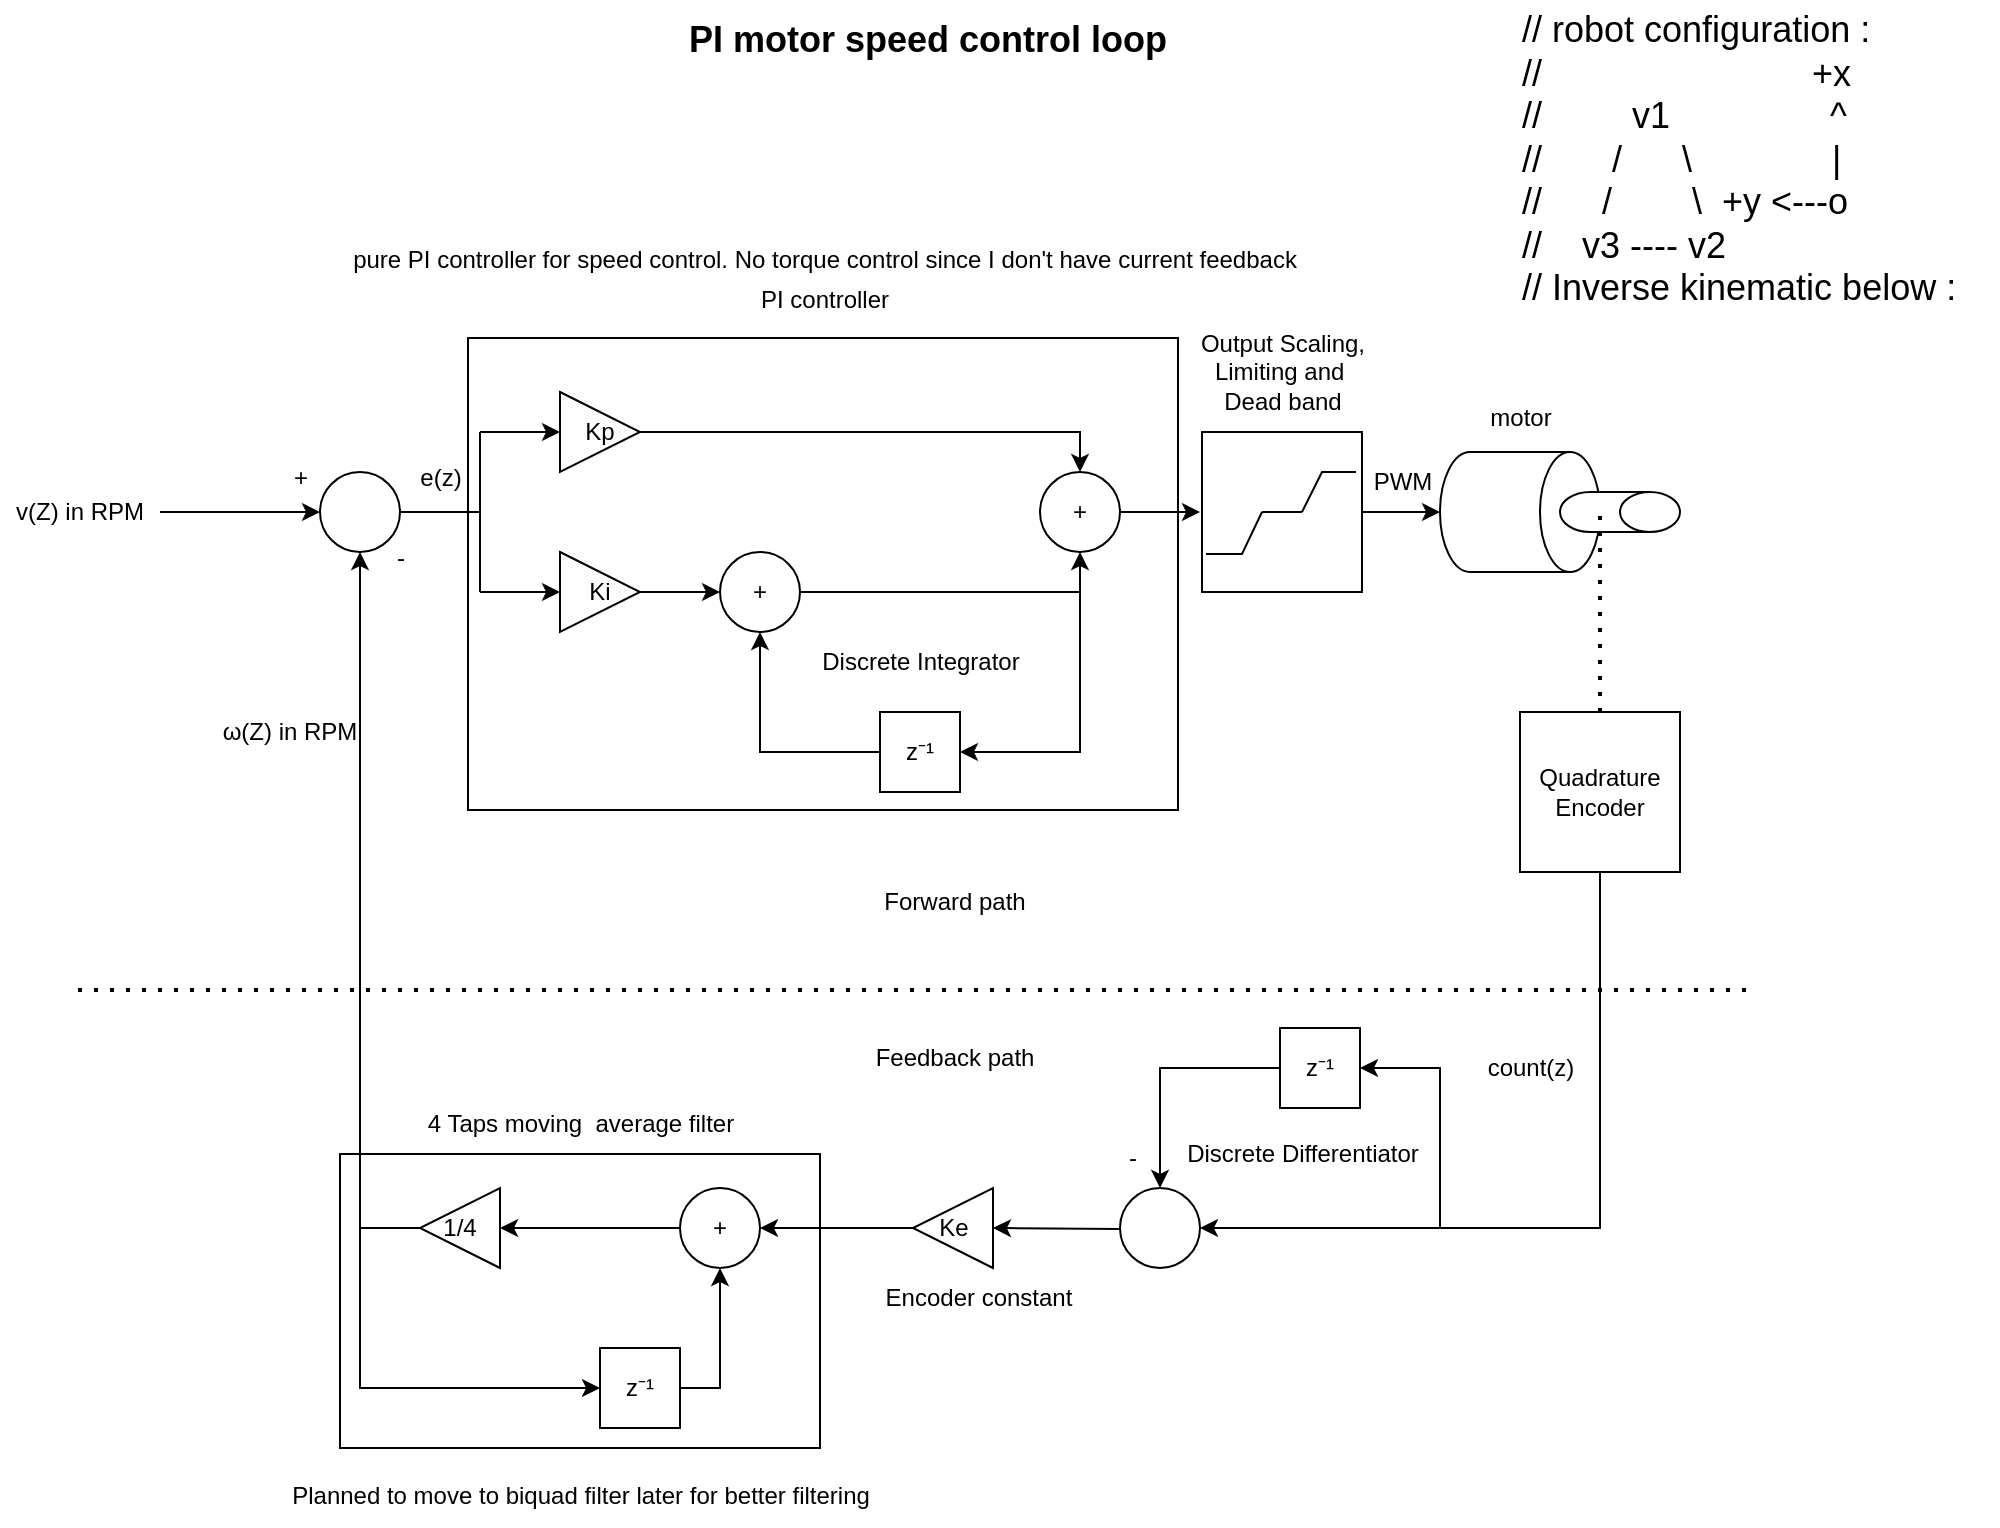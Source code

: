 <mxfile version="24.7.5" pages="6">
  <diagram id="yHLCejr-uTf5ZsBvXoEC" name="Motor_control">
    <mxGraphModel grid="1" page="1" gridSize="10" guides="1" tooltips="1" connect="1" arrows="1" fold="1" pageScale="1" pageWidth="1169" pageHeight="827" math="0" shadow="0">
      <root>
        <mxCell id="0" />
        <mxCell id="1" parent="0" />
        <mxCell id="CQ0nkdQxiKwBZSrkhvvx-68" value="" style="rounded=0;whiteSpace=wrap;html=1;connectable=0;allowArrows=0;fillColor=none;" vertex="1" parent="1">
          <mxGeometry x="291" y="582" width="240" height="147" as="geometry" />
        </mxCell>
        <mxCell id="CQ0nkdQxiKwBZSrkhvvx-71" value="" style="rounded=0;whiteSpace=wrap;html=1;connectable=0;allowArrows=0;fillColor=none;" vertex="1" parent="1">
          <mxGeometry x="355" y="174" width="355" height="236" as="geometry" />
        </mxCell>
        <mxCell id="CQ0nkdQxiKwBZSrkhvvx-1" value="&lt;b&gt;&lt;font style=&quot;font-size: 18px;&quot;&gt;PI motor speed control loop&lt;/font&gt;&lt;/b&gt;" style="text;html=1;align=center;verticalAlign=middle;whiteSpace=wrap;rounded=0;" vertex="1" parent="1">
          <mxGeometry x="355" y="10" width="460" height="30" as="geometry" />
        </mxCell>
        <mxCell id="CQ0nkdQxiKwBZSrkhvvx-2" value="v(Z) in RPM" style="text;html=1;align=center;verticalAlign=middle;whiteSpace=wrap;rounded=0;" vertex="1" parent="1">
          <mxGeometry x="121" y="241" width="80" height="40" as="geometry" />
        </mxCell>
        <mxCell id="CQ0nkdQxiKwBZSrkhvvx-4" value="" style="endArrow=classic;html=1;rounded=0;exitX=1;exitY=0.5;exitDx=0;exitDy=0;" edge="1" parent="1" source="CQ0nkdQxiKwBZSrkhvvx-2" target="CQ0nkdQxiKwBZSrkhvvx-5">
          <mxGeometry width="50" height="50" relative="1" as="geometry">
            <mxPoint x="371" y="281" as="sourcePoint" />
            <mxPoint x="281" y="261" as="targetPoint" />
          </mxGeometry>
        </mxCell>
        <mxCell id="CQ0nkdQxiKwBZSrkhvvx-5" value="" style="ellipse;whiteSpace=wrap;html=1;aspect=fixed;" vertex="1" parent="1">
          <mxGeometry x="281" y="241" width="40" height="40" as="geometry" />
        </mxCell>
        <mxCell id="CQ0nkdQxiKwBZSrkhvvx-6" value="+" style="text;html=1;align=center;verticalAlign=middle;resizable=0;points=[];autosize=1;strokeColor=none;fillColor=none;" vertex="1" parent="1">
          <mxGeometry x="256" y="229" width="30" height="30" as="geometry" />
        </mxCell>
        <mxCell id="CQ0nkdQxiKwBZSrkhvvx-7" value="-" style="text;html=1;align=center;verticalAlign=middle;resizable=0;points=[];autosize=1;strokeColor=none;fillColor=none;" vertex="1" parent="1">
          <mxGeometry x="306" y="269" width="30" height="30" as="geometry" />
        </mxCell>
        <mxCell id="CQ0nkdQxiKwBZSrkhvvx-9" value="" style="endArrow=none;html=1;rounded=0;exitX=1;exitY=0.5;exitDx=0;exitDy=0;" edge="1" parent="1" source="CQ0nkdQxiKwBZSrkhvvx-5">
          <mxGeometry width="50" height="50" relative="1" as="geometry">
            <mxPoint x="421" y="301" as="sourcePoint" />
            <mxPoint x="361" y="261" as="targetPoint" />
          </mxGeometry>
        </mxCell>
        <mxCell id="CQ0nkdQxiKwBZSrkhvvx-10" value="" style="endArrow=classic;html=1;rounded=0;" edge="1" parent="1">
          <mxGeometry width="50" height="50" relative="1" as="geometry">
            <mxPoint x="361" y="221" as="sourcePoint" />
            <mxPoint x="401" y="221" as="targetPoint" />
          </mxGeometry>
        </mxCell>
        <mxCell id="CQ0nkdQxiKwBZSrkhvvx-11" value="" style="endArrow=none;html=1;rounded=0;" edge="1" parent="1">
          <mxGeometry width="50" height="50" relative="1" as="geometry">
            <mxPoint x="361" y="301" as="sourcePoint" />
            <mxPoint x="361" y="221" as="targetPoint" />
          </mxGeometry>
        </mxCell>
        <mxCell id="CQ0nkdQxiKwBZSrkhvvx-13" value="Kp" style="triangle;whiteSpace=wrap;html=1;" vertex="1" parent="1">
          <mxGeometry x="401" y="201" width="40" height="40" as="geometry" />
        </mxCell>
        <mxCell id="CQ0nkdQxiKwBZSrkhvvx-14" value="" style="endArrow=classic;html=1;rounded=0;" edge="1" parent="1">
          <mxGeometry width="50" height="50" relative="1" as="geometry">
            <mxPoint x="361" y="301" as="sourcePoint" />
            <mxPoint x="401" y="301" as="targetPoint" />
          </mxGeometry>
        </mxCell>
        <mxCell id="CQ0nkdQxiKwBZSrkhvvx-15" value="Ki" style="triangle;whiteSpace=wrap;html=1;" vertex="1" parent="1">
          <mxGeometry x="401" y="281" width="40" height="40" as="geometry" />
        </mxCell>
        <mxCell id="CQ0nkdQxiKwBZSrkhvvx-18" value="+" style="ellipse;whiteSpace=wrap;html=1;aspect=fixed;" vertex="1" parent="1">
          <mxGeometry x="481" y="281" width="40" height="40" as="geometry" />
        </mxCell>
        <mxCell id="CQ0nkdQxiKwBZSrkhvvx-19" value="+" style="ellipse;whiteSpace=wrap;html=1;aspect=fixed;" vertex="1" parent="1">
          <mxGeometry x="641" y="241" width="40" height="40" as="geometry" />
        </mxCell>
        <mxCell id="CQ0nkdQxiKwBZSrkhvvx-20" value="" style="endArrow=classic;html=1;rounded=0;exitX=1;exitY=0.5;exitDx=0;exitDy=0;entryX=0;entryY=0.5;entryDx=0;entryDy=0;" edge="1" parent="1" source="CQ0nkdQxiKwBZSrkhvvx-15" target="CQ0nkdQxiKwBZSrkhvvx-18">
          <mxGeometry width="50" height="50" relative="1" as="geometry">
            <mxPoint x="481" y="331" as="sourcePoint" />
            <mxPoint x="531" y="281" as="targetPoint" />
          </mxGeometry>
        </mxCell>
        <mxCell id="CQ0nkdQxiKwBZSrkhvvx-22" value="" style="endArrow=classic;html=1;rounded=0;entryX=0.5;entryY=0;entryDx=0;entryDy=0;exitX=1;exitY=0.5;exitDx=0;exitDy=0;" edge="1" parent="1" source="CQ0nkdQxiKwBZSrkhvvx-13" target="CQ0nkdQxiKwBZSrkhvvx-19">
          <mxGeometry width="50" height="50" relative="1" as="geometry">
            <mxPoint x="661" y="221" as="sourcePoint" />
            <mxPoint x="561" y="251" as="targetPoint" />
            <Array as="points">
              <mxPoint x="661" y="221" />
            </Array>
          </mxGeometry>
        </mxCell>
        <mxCell id="CQ0nkdQxiKwBZSrkhvvx-26" value="" style="endArrow=classic;html=1;rounded=0;entryX=0.5;entryY=1;entryDx=0;entryDy=0;exitX=1;exitY=0.5;exitDx=0;exitDy=0;" edge="1" parent="1" source="CQ0nkdQxiKwBZSrkhvvx-18" target="CQ0nkdQxiKwBZSrkhvvx-19">
          <mxGeometry width="50" height="50" relative="1" as="geometry">
            <mxPoint x="661" y="301" as="sourcePoint" />
            <mxPoint x="561" y="251" as="targetPoint" />
            <Array as="points">
              <mxPoint x="661" y="301" />
            </Array>
          </mxGeometry>
        </mxCell>
        <mxCell id="CQ0nkdQxiKwBZSrkhvvx-27" value="z⁻¹" style="rounded=0;whiteSpace=wrap;html=1;" vertex="1" parent="1">
          <mxGeometry x="561" y="361" width="40" height="40" as="geometry" />
        </mxCell>
        <mxCell id="CQ0nkdQxiKwBZSrkhvvx-28" value="" style="endArrow=classic;html=1;rounded=0;entryX=0.5;entryY=1;entryDx=0;entryDy=0;exitX=0;exitY=0.5;exitDx=0;exitDy=0;" edge="1" parent="1" source="CQ0nkdQxiKwBZSrkhvvx-27" target="CQ0nkdQxiKwBZSrkhvvx-18">
          <mxGeometry width="50" height="50" relative="1" as="geometry">
            <mxPoint x="561" y="371" as="sourcePoint" />
            <mxPoint x="611" y="321" as="targetPoint" />
            <Array as="points">
              <mxPoint x="501" y="381" />
            </Array>
          </mxGeometry>
        </mxCell>
        <mxCell id="CQ0nkdQxiKwBZSrkhvvx-29" value="" style="endArrow=classic;html=1;rounded=0;entryX=1;entryY=0.5;entryDx=0;entryDy=0;" edge="1" parent="1" target="CQ0nkdQxiKwBZSrkhvvx-27">
          <mxGeometry width="50" height="50" relative="1" as="geometry">
            <mxPoint x="661" y="301" as="sourcePoint" />
            <mxPoint x="641" y="281" as="targetPoint" />
            <Array as="points">
              <mxPoint x="661" y="381" />
            </Array>
          </mxGeometry>
        </mxCell>
        <mxCell id="CQ0nkdQxiKwBZSrkhvvx-30" value="e(z)" style="text;html=1;align=center;verticalAlign=middle;resizable=0;points=[];autosize=1;strokeColor=none;fillColor=none;" vertex="1" parent="1">
          <mxGeometry x="321" y="229" width="40" height="30" as="geometry" />
        </mxCell>
        <mxCell id="CQ0nkdQxiKwBZSrkhvvx-31" value="Discrete Integrator" style="text;html=1;align=center;verticalAlign=middle;resizable=0;points=[];autosize=1;strokeColor=none;fillColor=none;" vertex="1" parent="1">
          <mxGeometry x="521" y="321" width="120" height="30" as="geometry" />
        </mxCell>
        <mxCell id="CQ0nkdQxiKwBZSrkhvvx-32" value="" style="endArrow=classic;html=1;rounded=0;exitX=1;exitY=0.5;exitDx=0;exitDy=0;" edge="1" parent="1" source="CQ0nkdQxiKwBZSrkhvvx-19">
          <mxGeometry width="50" height="50" relative="1" as="geometry">
            <mxPoint x="791" y="331" as="sourcePoint" />
            <mxPoint x="721" y="261" as="targetPoint" />
          </mxGeometry>
        </mxCell>
        <mxCell id="CQ0nkdQxiKwBZSrkhvvx-33" value="" style="whiteSpace=wrap;html=1;aspect=fixed;" vertex="1" parent="1">
          <mxGeometry x="722" y="221" width="80" height="80" as="geometry" />
        </mxCell>
        <mxCell id="CQ0nkdQxiKwBZSrkhvvx-38" value="Output Scaling,&lt;div&gt;Limiting and&amp;nbsp;&lt;/div&gt;&lt;div&gt;Dead band&lt;/div&gt;" style="text;html=1;align=center;verticalAlign=middle;resizable=0;points=[];autosize=1;strokeColor=none;fillColor=none;" vertex="1" parent="1">
          <mxGeometry x="707" y="161" width="110" height="60" as="geometry" />
        </mxCell>
        <mxCell id="CQ0nkdQxiKwBZSrkhvvx-39" value="" style="endArrow=classic;html=1;rounded=0;exitX=1;exitY=0.5;exitDx=0;exitDy=0;" edge="1" parent="1" source="CQ0nkdQxiKwBZSrkhvvx-33">
          <mxGeometry width="50" height="50" relative="1" as="geometry">
            <mxPoint x="881" y="311" as="sourcePoint" />
            <mxPoint x="841" y="261" as="targetPoint" />
          </mxGeometry>
        </mxCell>
        <mxCell id="CQ0nkdQxiKwBZSrkhvvx-40" value="" style="shape=cylinder3;whiteSpace=wrap;html=1;boundedLbl=1;backgroundOutline=1;size=15;rotation=90;" vertex="1" parent="1">
          <mxGeometry x="851" y="221" width="60" height="80" as="geometry" />
        </mxCell>
        <mxCell id="CQ0nkdQxiKwBZSrkhvvx-41" value="motor" style="text;html=1;align=center;verticalAlign=middle;resizable=0;points=[];autosize=1;strokeColor=none;fillColor=none;" vertex="1" parent="1">
          <mxGeometry x="856" y="199" width="50" height="30" as="geometry" />
        </mxCell>
        <mxCell id="CQ0nkdQxiKwBZSrkhvvx-42" value="" style="shape=cylinder3;whiteSpace=wrap;html=1;boundedLbl=1;backgroundOutline=1;size=15;rotation=90;" vertex="1" parent="1">
          <mxGeometry x="921" y="231" width="20" height="60" as="geometry" />
        </mxCell>
        <mxCell id="CQ0nkdQxiKwBZSrkhvvx-43" value="Quadrature&lt;div&gt;Encoder&lt;/div&gt;" style="whiteSpace=wrap;html=1;aspect=fixed;" vertex="1" parent="1">
          <mxGeometry x="881" y="361" width="80" height="80" as="geometry" />
        </mxCell>
        <mxCell id="CQ0nkdQxiKwBZSrkhvvx-44" value="" style="endArrow=none;dashed=1;html=1;dashPattern=1 3;strokeWidth=2;rounded=0;entryX=0.5;entryY=0;entryDx=0;entryDy=0;entryPerimeter=0;exitX=0.5;exitY=0;exitDx=0;exitDy=0;" edge="1" parent="1" source="CQ0nkdQxiKwBZSrkhvvx-43" target="CQ0nkdQxiKwBZSrkhvvx-40">
          <mxGeometry width="50" height="50" relative="1" as="geometry">
            <mxPoint x="881" y="391" as="sourcePoint" />
            <mxPoint x="931" y="341" as="targetPoint" />
          </mxGeometry>
        </mxCell>
        <mxCell id="CQ0nkdQxiKwBZSrkhvvx-46" value="z⁻¹" style="rounded=0;whiteSpace=wrap;html=1;" vertex="1" parent="1">
          <mxGeometry x="761" y="519" width="40" height="40" as="geometry" />
        </mxCell>
        <mxCell id="CQ0nkdQxiKwBZSrkhvvx-48" value="" style="ellipse;whiteSpace=wrap;html=1;aspect=fixed;" vertex="1" parent="1">
          <mxGeometry x="681" y="599" width="40" height="40" as="geometry" />
        </mxCell>
        <mxCell id="CQ0nkdQxiKwBZSrkhvvx-50" value="" style="endArrow=classic;html=1;rounded=0;exitX=0;exitY=0.5;exitDx=0;exitDy=0;entryX=0.5;entryY=0;entryDx=0;entryDy=0;" edge="1" parent="1" source="CQ0nkdQxiKwBZSrkhvvx-46" target="CQ0nkdQxiKwBZSrkhvvx-48">
          <mxGeometry width="50" height="50" relative="1" as="geometry">
            <mxPoint x="711" y="589" as="sourcePoint" />
            <mxPoint x="761" y="539" as="targetPoint" />
            <Array as="points">
              <mxPoint x="701" y="539" />
            </Array>
          </mxGeometry>
        </mxCell>
        <mxCell id="CQ0nkdQxiKwBZSrkhvvx-51" value="" style="endArrow=classic;html=1;rounded=0;entryX=1;entryY=0.5;entryDx=0;entryDy=0;exitX=0.5;exitY=1;exitDx=0;exitDy=0;" edge="1" parent="1" source="CQ0nkdQxiKwBZSrkhvvx-43" target="CQ0nkdQxiKwBZSrkhvvx-48">
          <mxGeometry width="50" height="50" relative="1" as="geometry">
            <mxPoint x="921" y="519" as="sourcePoint" />
            <mxPoint x="741" y="579" as="targetPoint" />
            <Array as="points">
              <mxPoint x="921" y="619" />
            </Array>
          </mxGeometry>
        </mxCell>
        <mxCell id="CQ0nkdQxiKwBZSrkhvvx-52" value="" style="endArrow=classic;html=1;rounded=0;entryX=1;entryY=0.5;entryDx=0;entryDy=0;" edge="1" parent="1" target="CQ0nkdQxiKwBZSrkhvvx-46">
          <mxGeometry width="50" height="50" relative="1" as="geometry">
            <mxPoint x="841" y="619" as="sourcePoint" />
            <mxPoint x="861" y="579" as="targetPoint" />
            <Array as="points">
              <mxPoint x="841" y="539" />
            </Array>
          </mxGeometry>
        </mxCell>
        <mxCell id="CQ0nkdQxiKwBZSrkhvvx-53" value="Discrete Differentiator" style="text;html=1;align=center;verticalAlign=middle;resizable=0;points=[];autosize=1;strokeColor=none;fillColor=none;" vertex="1" parent="1">
          <mxGeometry x="702" y="567" width="140" height="30" as="geometry" />
        </mxCell>
        <mxCell id="CQ0nkdQxiKwBZSrkhvvx-54" value="count(z)" style="text;html=1;align=center;verticalAlign=middle;resizable=0;points=[];autosize=1;strokeColor=none;fillColor=none;" vertex="1" parent="1">
          <mxGeometry x="851" y="524" width="70" height="30" as="geometry" />
        </mxCell>
        <mxCell id="CQ0nkdQxiKwBZSrkhvvx-61" value="" style="edgeStyle=orthogonalEdgeStyle;rounded=0;orthogonalLoop=1;jettySize=auto;html=1;" edge="1" parent="1" source="CQ0nkdQxiKwBZSrkhvvx-55" target="CQ0nkdQxiKwBZSrkhvvx-59">
          <mxGeometry relative="1" as="geometry" />
        </mxCell>
        <mxCell id="CQ0nkdQxiKwBZSrkhvvx-55" value="Ke" style="triangle;whiteSpace=wrap;html=1;labelPadding=0;direction=west;" vertex="1" parent="1">
          <mxGeometry x="577.5" y="599" width="40" height="40" as="geometry" />
        </mxCell>
        <mxCell id="CQ0nkdQxiKwBZSrkhvvx-56" value="" style="endArrow=classic;html=1;rounded=0;entryX=0;entryY=0.5;entryDx=0;entryDy=0;exitX=0;exitY=0.5;exitDx=0;exitDy=0;" edge="1" parent="1" target="CQ0nkdQxiKwBZSrkhvvx-55">
          <mxGeometry width="50" height="50" relative="1" as="geometry">
            <mxPoint x="681.0" y="619.5" as="sourcePoint" />
            <mxPoint x="601" y="618.5" as="targetPoint" />
          </mxGeometry>
        </mxCell>
        <mxCell id="CQ0nkdQxiKwBZSrkhvvx-57" value="Encoder constant" style="text;html=1;align=center;verticalAlign=middle;resizable=0;points=[];autosize=1;strokeColor=none;fillColor=none;" vertex="1" parent="1">
          <mxGeometry x="550" y="639" width="120" height="30" as="geometry" />
        </mxCell>
        <mxCell id="CQ0nkdQxiKwBZSrkhvvx-63" value="" style="edgeStyle=orthogonalEdgeStyle;rounded=0;orthogonalLoop=1;jettySize=auto;html=1;entryX=0.5;entryY=1;entryDx=0;entryDy=0;exitX=1;exitY=0.5;exitDx=0;exitDy=0;" edge="1" parent="1" source="CQ0nkdQxiKwBZSrkhvvx-58" target="CQ0nkdQxiKwBZSrkhvvx-59">
          <mxGeometry relative="1" as="geometry" />
        </mxCell>
        <mxCell id="CQ0nkdQxiKwBZSrkhvvx-58" value="z⁻¹" style="rounded=0;whiteSpace=wrap;html=1;" vertex="1" parent="1">
          <mxGeometry x="421" y="679" width="40" height="40" as="geometry" />
        </mxCell>
        <mxCell id="CQ0nkdQxiKwBZSrkhvvx-59" value="+" style="ellipse;whiteSpace=wrap;html=1;aspect=fixed;" vertex="1" parent="1">
          <mxGeometry x="461" y="599" width="40" height="40" as="geometry" />
        </mxCell>
        <mxCell id="CQ0nkdQxiKwBZSrkhvvx-65" value="" style="edgeStyle=orthogonalEdgeStyle;rounded=0;orthogonalLoop=1;jettySize=auto;html=1;entryX=0.5;entryY=1;entryDx=0;entryDy=0;" edge="1" parent="1" source="CQ0nkdQxiKwBZSrkhvvx-64" target="CQ0nkdQxiKwBZSrkhvvx-5">
          <mxGeometry relative="1" as="geometry" />
        </mxCell>
        <mxCell id="CQ0nkdQxiKwBZSrkhvvx-64" value="1/4" style="triangle;whiteSpace=wrap;html=1;direction=west;" vertex="1" parent="1">
          <mxGeometry x="331" y="599" width="40" height="40" as="geometry" />
        </mxCell>
        <mxCell id="CQ0nkdQxiKwBZSrkhvvx-66" style="edgeStyle=orthogonalEdgeStyle;rounded=0;orthogonalLoop=1;jettySize=auto;html=1;exitX=0;exitY=0.5;exitDx=0;exitDy=0;entryX=0;entryY=0.5;entryDx=0;entryDy=0;" edge="1" parent="1" source="CQ0nkdQxiKwBZSrkhvvx-59" target="CQ0nkdQxiKwBZSrkhvvx-64">
          <mxGeometry relative="1" as="geometry" />
        </mxCell>
        <mxCell id="CQ0nkdQxiKwBZSrkhvvx-67" value="" style="endArrow=classic;html=1;rounded=0;entryX=0;entryY=0.5;entryDx=0;entryDy=0;" edge="1" parent="1" target="CQ0nkdQxiKwBZSrkhvvx-58">
          <mxGeometry width="50" height="50" relative="1" as="geometry">
            <mxPoint x="301" y="619" as="sourcePoint" />
            <mxPoint x="491" y="579" as="targetPoint" />
            <Array as="points">
              <mxPoint x="301" y="699" />
              <mxPoint x="401" y="699" />
            </Array>
          </mxGeometry>
        </mxCell>
        <mxCell id="CQ0nkdQxiKwBZSrkhvvx-70" value="4 Taps moving&amp;nbsp; average filter" style="text;html=1;align=center;verticalAlign=middle;resizable=0;points=[];autosize=1;strokeColor=none;fillColor=none;" vertex="1" parent="1">
          <mxGeometry x="321" y="552" width="180" height="30" as="geometry" />
        </mxCell>
        <mxCell id="CQ0nkdQxiKwBZSrkhvvx-72" value="PI controller" style="text;html=1;align=center;verticalAlign=middle;resizable=0;points=[];autosize=1;strokeColor=none;fillColor=none;" vertex="1" parent="1">
          <mxGeometry x="487.5" y="140" width="90" height="30" as="geometry" />
        </mxCell>
        <mxCell id="CQ0nkdQxiKwBZSrkhvvx-73" value="PWM" style="text;html=1;align=center;verticalAlign=middle;resizable=0;points=[];autosize=1;strokeColor=none;fillColor=none;" vertex="1" parent="1">
          <mxGeometry x="797" y="231" width="50" height="30" as="geometry" />
        </mxCell>
        <mxCell id="7XuV3m1zwgSVW2dVPA3P-1" value="" style="endArrow=none;dashed=1;html=1;dashPattern=1 3;strokeWidth=2;rounded=0;" edge="1" parent="1">
          <mxGeometry width="50" height="50" relative="1" as="geometry">
            <mxPoint x="160" y="500" as="sourcePoint" />
            <mxPoint x="1000" y="500" as="targetPoint" />
          </mxGeometry>
        </mxCell>
        <mxCell id="7XuV3m1zwgSVW2dVPA3P-2" value="Forward path" style="text;html=1;align=center;verticalAlign=middle;resizable=0;points=[];autosize=1;strokeColor=none;fillColor=none;" vertex="1" parent="1">
          <mxGeometry x="552.5" y="441" width="90" height="30" as="geometry" />
        </mxCell>
        <mxCell id="7XuV3m1zwgSVW2dVPA3P-3" value="Feedback path" style="text;html=1;align=center;verticalAlign=middle;resizable=0;points=[];autosize=1;strokeColor=none;fillColor=none;" vertex="1" parent="1">
          <mxGeometry x="547.5" y="519" width="100" height="30" as="geometry" />
        </mxCell>
        <mxCell id="pKvyHGccMCb78-vCKZ6B-1" value="-" style="text;html=1;align=center;verticalAlign=middle;resizable=0;points=[];autosize=1;strokeColor=none;fillColor=none;" vertex="1" parent="1">
          <mxGeometry x="672" y="569" width="30" height="30" as="geometry" />
        </mxCell>
        <mxCell id="bSWHaS4XAM9O8dWqJhmB-1" value="" style="endArrow=none;html=1;rounded=0;" edge="1" parent="1">
          <mxGeometry width="50" height="50" relative="1" as="geometry">
            <mxPoint x="752" y="261" as="sourcePoint" />
            <mxPoint x="772" y="261" as="targetPoint" />
          </mxGeometry>
        </mxCell>
        <mxCell id="bSWHaS4XAM9O8dWqJhmB-2" value="" style="endArrow=none;html=1;rounded=0;" edge="1" parent="1">
          <mxGeometry width="50" height="50" relative="1" as="geometry">
            <mxPoint x="772" y="261" as="sourcePoint" />
            <mxPoint x="799" y="241" as="targetPoint" />
            <Array as="points">
              <mxPoint x="782" y="241" />
            </Array>
          </mxGeometry>
        </mxCell>
        <mxCell id="bSWHaS4XAM9O8dWqJhmB-3" value="" style="endArrow=none;html=1;rounded=0;" edge="1" parent="1">
          <mxGeometry width="50" height="50" relative="1" as="geometry">
            <mxPoint x="724" y="282" as="sourcePoint" />
            <mxPoint x="752" y="261" as="targetPoint" />
            <Array as="points">
              <mxPoint x="742" y="282" />
            </Array>
          </mxGeometry>
        </mxCell>
        <mxCell id="9K-U1Ph6eIAJTOvTp4wa-1" value="pure PI controller for speed control. No torque control since I don&#39;t have current feedback" style="text;html=1;align=center;verticalAlign=middle;resizable=0;points=[];autosize=1;strokeColor=none;fillColor=none;" vertex="1" parent="1">
          <mxGeometry x="282.5" y="120" width="500" height="30" as="geometry" />
        </mxCell>
        <mxCell id="9K-U1Ph6eIAJTOvTp4wa-3" value="Planned to move to biquad filter later for better filtering" style="text;html=1;align=center;verticalAlign=middle;resizable=0;points=[];autosize=1;strokeColor=none;fillColor=none;" vertex="1" parent="1">
          <mxGeometry x="256" y="738" width="310" height="30" as="geometry" />
        </mxCell>
        <mxCell id="iOplvCe1s6orR3BLnQXk-1" value="ω(Z) in RPM" style="text;html=1;align=center;verticalAlign=middle;whiteSpace=wrap;rounded=0;" vertex="1" parent="1">
          <mxGeometry x="226" y="351" width="80" height="40" as="geometry" />
        </mxCell>
        <mxCell id="K_JCbFijxENIUoisCyIP-1" value="&lt;div style=&quot;font-size: 18px;&quot;&gt;&lt;font style=&quot;font-size: 18px;&quot;&gt;// robot configuration :&lt;/font&gt;&lt;/div&gt;&lt;div style=&quot;font-size: 18px;&quot;&gt;&lt;font style=&quot;font-size: 18px;&quot;&gt;//&amp;nbsp; &amp;nbsp; &amp;nbsp; &amp;nbsp; &amp;nbsp; &amp;nbsp; &amp;nbsp; &amp;nbsp; &amp;nbsp; &amp;nbsp; &amp;nbsp; &amp;nbsp; &amp;nbsp; &amp;nbsp;+x&lt;/font&gt;&lt;/div&gt;&lt;div style=&quot;font-size: 18px;&quot;&gt;&lt;font style=&quot;font-size: 18px;&quot;&gt;//&amp;nbsp; &amp;nbsp; &amp;nbsp; &amp;nbsp; &amp;nbsp;v1&amp;nbsp; &amp;nbsp; &amp;nbsp; &amp;nbsp; &amp;nbsp; &amp;nbsp; &amp;nbsp; &amp;nbsp; ^&lt;/font&gt;&lt;/div&gt;&lt;div style=&quot;font-size: 18px;&quot;&gt;&lt;font style=&quot;font-size: 18px;&quot;&gt;//&amp;nbsp; &amp;nbsp; &amp;nbsp; &amp;nbsp;/&amp;nbsp; &amp;nbsp; &amp;nbsp; \&amp;nbsp; &amp;nbsp; &amp;nbsp; &amp;nbsp; &amp;nbsp; &amp;nbsp; &amp;nbsp; |&lt;/font&gt;&lt;/div&gt;&lt;div style=&quot;font-size: 18px;&quot;&gt;&lt;font style=&quot;font-size: 18px;&quot;&gt;//&amp;nbsp; &amp;nbsp; &amp;nbsp; /&amp;nbsp; &amp;nbsp; &amp;nbsp; &amp;nbsp; \&amp;nbsp; +y &amp;lt;---o&lt;/font&gt;&lt;/div&gt;&lt;div style=&quot;font-size: 18px;&quot;&gt;&lt;font style=&quot;font-size: 18px;&quot;&gt;//&amp;nbsp; &amp;nbsp; v3 ---- v2&lt;/font&gt;&lt;/div&gt;&lt;div style=&quot;font-size: 18px;&quot;&gt;&lt;font style=&quot;font-size: 18px;&quot;&gt;// Inverse kinematic below :&lt;/font&gt;&lt;/div&gt;" style="text;html=1;align=left;verticalAlign=middle;resizable=0;points=[];autosize=1;strokeColor=none;fillColor=none;" vertex="1" parent="1">
          <mxGeometry x="880" y="5" width="240" height="160" as="geometry" />
        </mxCell>
      </root>
    </mxGraphModel>
  </diagram>
  <diagram id="5ASlkt5TjvaHrZjTtAMp" name="Odometry">
    <mxGraphModel grid="1" page="1" gridSize="10" guides="1" tooltips="1" connect="1" arrows="1" fold="1" pageScale="1" pageWidth="1169" pageHeight="827" math="0" shadow="0">
      <root>
        <mxCell id="0" />
        <mxCell id="1" parent="0" />
        <mxCell id="abXv0W5ZYiwDT4OMUy2S-1" value="" style="rounded=0;whiteSpace=wrap;html=1;fillColor=none;" vertex="1" parent="1">
          <mxGeometry x="305" y="640" width="195" height="160" as="geometry" />
        </mxCell>
        <mxCell id="mjDztZGwFFvrEs6eRMJ3-1" value="" style="rounded=0;whiteSpace=wrap;html=1;connectable=0;allowArrows=0;fillColor=none;" vertex="1" parent="1">
          <mxGeometry x="130" y="110" width="310" height="490" as="geometry" />
        </mxCell>
        <mxCell id="mjDztZGwFFvrEs6eRMJ3-2" value="" style="rounded=0;whiteSpace=wrap;html=1;connectable=0;allowArrows=0;fillColor=none;" vertex="1" parent="1">
          <mxGeometry x="480" y="141.5" width="250" height="418.5" as="geometry" />
        </mxCell>
        <mxCell id="nOWfUAu9sbYy9CWkuI-C-1" value="&lt;span style=&quot;font-size: 18px;&quot;&gt;&lt;b&gt;Robot Odometry estimation&lt;/b&gt;&lt;/span&gt;" style="text;html=1;align=center;verticalAlign=middle;whiteSpace=wrap;rounded=0;" vertex="1" parent="1">
          <mxGeometry x="355" y="10" width="460" height="30" as="geometry" />
        </mxCell>
        <mxCell id="g947FklwrEU3r0JlOmXY-6" value="" style="edgeStyle=orthogonalEdgeStyle;rounded=0;orthogonalLoop=1;jettySize=auto;html=1;" edge="1" parent="1" source="g947FklwrEU3r0JlOmXY-1" target="g947FklwrEU3r0JlOmXY-4">
          <mxGeometry relative="1" as="geometry" />
        </mxCell>
        <mxCell id="g947FklwrEU3r0JlOmXY-1" value="&lt;span style=&quot;text-wrap: wrap;&quot;&gt;ω3(Z)&lt;/span&gt;" style="text;html=1;align=center;verticalAlign=middle;resizable=0;points=[];autosize=1;strokeColor=none;fillColor=none;" vertex="1" parent="1">
          <mxGeometry x="40" y="220" width="50" height="30" as="geometry" />
        </mxCell>
        <mxCell id="g947FklwrEU3r0JlOmXY-5" value="" style="edgeStyle=orthogonalEdgeStyle;rounded=0;orthogonalLoop=1;jettySize=auto;html=1;entryX=0.5;entryY=0;entryDx=0;entryDy=0;" edge="1" parent="1" source="g947FklwrEU3r0JlOmXY-3" target="g947FklwrEU3r0JlOmXY-4">
          <mxGeometry relative="1" as="geometry" />
        </mxCell>
        <mxCell id="g947FklwrEU3r0JlOmXY-3" value="&lt;span style=&quot;text-wrap: wrap;&quot;&gt;ω2(Z)&lt;/span&gt;" style="text;html=1;align=center;verticalAlign=middle;resizable=0;points=[];autosize=1;strokeColor=none;fillColor=none;" vertex="1" parent="1">
          <mxGeometry x="40" y="110" width="50" height="30" as="geometry" />
        </mxCell>
        <mxCell id="g947FklwrEU3r0JlOmXY-4" value="" style="ellipse;whiteSpace=wrap;html=1;aspect=fixed;" vertex="1" parent="1">
          <mxGeometry x="160" y="160" width="40" height="40" as="geometry" />
        </mxCell>
        <mxCell id="g947FklwrEU3r0JlOmXY-8" value="-" style="text;html=1;align=center;verticalAlign=middle;resizable=0;points=[];autosize=1;strokeColor=none;fillColor=none;" vertex="1" parent="1">
          <mxGeometry x="180" y="190" width="30" height="30" as="geometry" />
        </mxCell>
        <mxCell id="g947FklwrEU3r0JlOmXY-9" value="" style="endArrow=classic;html=1;rounded=0;exitX=1;exitY=0.5;exitDx=0;exitDy=0;" edge="1" parent="1" source="g947FklwrEU3r0JlOmXY-4">
          <mxGeometry width="50" height="50" relative="1" as="geometry">
            <mxPoint x="340" y="230" as="sourcePoint" />
            <mxPoint x="240" y="180" as="targetPoint" />
          </mxGeometry>
        </mxCell>
        <mxCell id="SDzJIfase5ZjspbFfeRG-3" value="" style="edgeStyle=orthogonalEdgeStyle;rounded=0;orthogonalLoop=1;jettySize=auto;html=1;" edge="1" parent="1" source="SDzJIfase5ZjspbFfeRG-1" target="SDzJIfase5ZjspbFfeRG-2">
          <mxGeometry relative="1" as="geometry" />
        </mxCell>
        <mxCell id="SDzJIfase5ZjspbFfeRG-1" value="√3/2" style="triangle;whiteSpace=wrap;html=1;" vertex="1" parent="1">
          <mxGeometry x="240" y="160" width="40" height="40" as="geometry" />
        </mxCell>
        <mxCell id="SDzJIfase5ZjspbFfeRG-2" value="R" style="triangle;whiteSpace=wrap;html=1;" vertex="1" parent="1">
          <mxGeometry x="340" y="160" width="40" height="40" as="geometry" />
        </mxCell>
        <mxCell id="SDzJIfase5ZjspbFfeRG-4" value="sin(120°)" style="text;html=1;align=center;verticalAlign=middle;resizable=0;points=[];autosize=1;strokeColor=none;fillColor=none;" vertex="1" parent="1">
          <mxGeometry x="225" y="200" width="70" height="30" as="geometry" />
        </mxCell>
        <mxCell id="SDzJIfase5ZjspbFfeRG-5" value="Wheel radius&lt;div&gt;in meter unit&lt;/div&gt;" style="text;html=1;align=center;verticalAlign=middle;resizable=0;points=[];autosize=1;strokeColor=none;fillColor=none;" vertex="1" parent="1">
          <mxGeometry x="315" y="195" width="90" height="40" as="geometry" />
        </mxCell>
        <mxCell id="SDzJIfase5ZjspbFfeRG-6" value="" style="endArrow=classic;html=1;rounded=0;exitX=1;exitY=0.5;exitDx=0;exitDy=0;" edge="1" parent="1" source="SDzJIfase5ZjspbFfeRG-2">
          <mxGeometry width="50" height="50" relative="1" as="geometry">
            <mxPoint x="480" y="180" as="sourcePoint" />
            <mxPoint x="600" y="180" as="targetPoint" />
          </mxGeometry>
        </mxCell>
        <mxCell id="SDzJIfase5ZjspbFfeRG-7" value="VXwheel(z)" style="text;html=1;align=center;verticalAlign=middle;resizable=0;points=[];autosize=1;strokeColor=none;fillColor=none;" vertex="1" parent="1">
          <mxGeometry x="490" y="140" width="80" height="30" as="geometry" />
        </mxCell>
        <mxCell id="SDzJIfase5ZjspbFfeRG-8" value="VXoptical(z)" style="text;html=1;align=center;verticalAlign=middle;resizable=0;points=[];autosize=1;strokeColor=none;fillColor=none;" vertex="1" parent="1">
          <mxGeometry x="485" y="240" width="90" height="30" as="geometry" />
        </mxCell>
        <mxCell id="SDzJIfase5ZjspbFfeRG-9" value="" style="endArrow=classic;html=1;rounded=0;" edge="1" parent="1">
          <mxGeometry width="50" height="50" relative="1" as="geometry">
            <mxPoint x="560" y="262" as="sourcePoint" />
            <mxPoint x="600" y="262" as="targetPoint" />
          </mxGeometry>
        </mxCell>
        <mxCell id="SDzJIfase5ZjspbFfeRG-14" value="" style="edgeStyle=orthogonalEdgeStyle;rounded=0;orthogonalLoop=1;jettySize=auto;html=1;entryX=0.5;entryY=0;entryDx=0;entryDy=0;" edge="1" parent="1" source="SDzJIfase5ZjspbFfeRG-10" target="SDzJIfase5ZjspbFfeRG-12">
          <mxGeometry relative="1" as="geometry" />
        </mxCell>
        <mxCell id="SDzJIfase5ZjspbFfeRG-10" value="αx" style="triangle;whiteSpace=wrap;html=1;" vertex="1" parent="1">
          <mxGeometry x="600" y="160" width="40" height="40" as="geometry" />
        </mxCell>
        <mxCell id="SDzJIfase5ZjspbFfeRG-13" value="" style="edgeStyle=orthogonalEdgeStyle;rounded=0;orthogonalLoop=1;jettySize=auto;html=1;entryX=0.5;entryY=1;entryDx=0;entryDy=0;" edge="1" parent="1" source="SDzJIfase5ZjspbFfeRG-11" target="SDzJIfase5ZjspbFfeRG-12">
          <mxGeometry relative="1" as="geometry" />
        </mxCell>
        <mxCell id="SDzJIfase5ZjspbFfeRG-11" value="1 - αy" style="triangle;whiteSpace=wrap;html=1;" vertex="1" parent="1">
          <mxGeometry x="600" y="240" width="40" height="40" as="geometry" />
        </mxCell>
        <mxCell id="SDzJIfase5ZjspbFfeRG-12" value="+" style="ellipse;whiteSpace=wrap;html=1;aspect=fixed;" vertex="1" parent="1">
          <mxGeometry x="680" y="200" width="40" height="40" as="geometry" />
        </mxCell>
        <mxCell id="mjDztZGwFFvrEs6eRMJ3-3" value="3 wheels Omni forward kinematic" style="text;html=1;align=center;verticalAlign=middle;resizable=0;points=[];autosize=1;strokeColor=none;fillColor=none;" vertex="1" parent="1">
          <mxGeometry x="185" y="80" width="200" height="30" as="geometry" />
        </mxCell>
        <mxCell id="qbm5kUGgVA7j9uoiN8yd-8" value="" style="edgeStyle=orthogonalEdgeStyle;rounded=0;orthogonalLoop=1;jettySize=auto;html=1;" edge="1" parent="1" source="qbm5kUGgVA7j9uoiN8yd-9" target="qbm5kUGgVA7j9uoiN8yd-12">
          <mxGeometry relative="1" as="geometry" />
        </mxCell>
        <mxCell id="qbm5kUGgVA7j9uoiN8yd-9" value="&lt;span style=&quot;text-wrap: wrap;&quot;&gt;ω3(Z)&lt;/span&gt;" style="text;html=1;align=center;verticalAlign=middle;resizable=0;points=[];autosize=1;strokeColor=none;fillColor=none;" vertex="1" parent="1">
          <mxGeometry x="40" y="540" width="50" height="30" as="geometry" />
        </mxCell>
        <mxCell id="qbm5kUGgVA7j9uoiN8yd-10" value="" style="edgeStyle=orthogonalEdgeStyle;rounded=0;orthogonalLoop=1;jettySize=auto;html=1;entryX=0.5;entryY=0;entryDx=0;entryDy=0;" edge="1" parent="1" source="qbm5kUGgVA7j9uoiN8yd-11" target="qbm5kUGgVA7j9uoiN8yd-12">
          <mxGeometry relative="1" as="geometry" />
        </mxCell>
        <mxCell id="qbm5kUGgVA7j9uoiN8yd-11" value="&lt;span style=&quot;text-wrap: wrap;&quot;&gt;ω2(Z)&lt;/span&gt;" style="text;html=1;align=center;verticalAlign=middle;resizable=0;points=[];autosize=1;strokeColor=none;fillColor=none;" vertex="1" parent="1">
          <mxGeometry x="40" y="430" width="50" height="30" as="geometry" />
        </mxCell>
        <mxCell id="qbm5kUGgVA7j9uoiN8yd-12" value="+" style="ellipse;whiteSpace=wrap;html=1;aspect=fixed;" vertex="1" parent="1">
          <mxGeometry x="160" y="480" width="40" height="40" as="geometry" />
        </mxCell>
        <mxCell id="qbm5kUGgVA7j9uoiN8yd-14" value="" style="endArrow=classic;html=1;rounded=0;exitX=1;exitY=0.5;exitDx=0;exitDy=0;" edge="1" parent="1" source="qbm5kUGgVA7j9uoiN8yd-12">
          <mxGeometry width="50" height="50" relative="1" as="geometry">
            <mxPoint x="340" y="550" as="sourcePoint" />
            <mxPoint x="240" y="500" as="targetPoint" />
          </mxGeometry>
        </mxCell>
        <mxCell id="qbm5kUGgVA7j9uoiN8yd-15" value="1/2" style="triangle;whiteSpace=wrap;html=1;" vertex="1" parent="1">
          <mxGeometry x="240" y="480" width="40" height="40" as="geometry" />
        </mxCell>
        <mxCell id="qbm5kUGgVA7j9uoiN8yd-17" value="&lt;span style=&quot;text-wrap: wrap;&quot;&gt;ω1(Z)&lt;/span&gt;" style="text;html=1;align=center;verticalAlign=middle;resizable=0;points=[];autosize=1;strokeColor=none;fillColor=none;" vertex="1" parent="1">
          <mxGeometry x="40" y="370" width="50" height="30" as="geometry" />
        </mxCell>
        <mxCell id="qbm5kUGgVA7j9uoiN8yd-25" value="" style="edgeStyle=orthogonalEdgeStyle;rounded=0;orthogonalLoop=1;jettySize=auto;html=1;entryX=0;entryY=0.5;entryDx=0;entryDy=0;" edge="1" parent="1" source="qbm5kUGgVA7j9uoiN8yd-18" target="qbm5kUGgVA7j9uoiN8yd-23">
          <mxGeometry relative="1" as="geometry" />
        </mxCell>
        <mxCell id="qbm5kUGgVA7j9uoiN8yd-18" value="" style="ellipse;whiteSpace=wrap;html=1;aspect=fixed;" vertex="1" parent="1">
          <mxGeometry x="300" y="420" width="40" height="40" as="geometry" />
        </mxCell>
        <mxCell id="qbm5kUGgVA7j9uoiN8yd-20" value="" style="endArrow=classic;html=1;rounded=0;exitX=1.034;exitY=0.571;exitDx=0;exitDy=0;exitPerimeter=0;entryX=0.5;entryY=0;entryDx=0;entryDy=0;" edge="1" parent="1" source="qbm5kUGgVA7j9uoiN8yd-17" target="qbm5kUGgVA7j9uoiN8yd-18">
          <mxGeometry width="50" height="50" relative="1" as="geometry">
            <mxPoint x="360" y="390" as="sourcePoint" />
            <mxPoint x="410" y="340" as="targetPoint" />
            <Array as="points">
              <mxPoint x="320" y="387" />
            </Array>
          </mxGeometry>
        </mxCell>
        <mxCell id="qbm5kUGgVA7j9uoiN8yd-21" value="" style="endArrow=classic;html=1;rounded=0;exitX=1;exitY=0.5;exitDx=0;exitDy=0;entryX=0.5;entryY=1;entryDx=0;entryDy=0;" edge="1" parent="1" source="qbm5kUGgVA7j9uoiN8yd-15" target="qbm5kUGgVA7j9uoiN8yd-18">
          <mxGeometry width="50" height="50" relative="1" as="geometry">
            <mxPoint x="340" y="470" as="sourcePoint" />
            <mxPoint x="390" y="420" as="targetPoint" />
            <Array as="points">
              <mxPoint x="320" y="500" />
            </Array>
          </mxGeometry>
        </mxCell>
        <mxCell id="qbm5kUGgVA7j9uoiN8yd-22" value="-" style="text;html=1;align=center;verticalAlign=middle;resizable=0;points=[];autosize=1;strokeColor=none;fillColor=none;" vertex="1" parent="1">
          <mxGeometry x="320" y="450" width="30" height="30" as="geometry" />
        </mxCell>
        <mxCell id="qbm5kUGgVA7j9uoiN8yd-23" value="R" style="triangle;whiteSpace=wrap;html=1;" vertex="1" parent="1">
          <mxGeometry x="381" y="420" width="40" height="40" as="geometry" />
        </mxCell>
        <mxCell id="qbm5kUGgVA7j9uoiN8yd-24" value="Wheel radius&lt;div&gt;in meter unit&lt;/div&gt;" style="text;html=1;align=center;verticalAlign=middle;resizable=0;points=[];autosize=1;strokeColor=none;fillColor=none;" vertex="1" parent="1">
          <mxGeometry x="356" y="455" width="90" height="40" as="geometry" />
        </mxCell>
        <mxCell id="qbm5kUGgVA7j9uoiN8yd-27" value="VYwheel(z)" style="text;html=1;align=center;verticalAlign=middle;resizable=0;points=[];autosize=1;strokeColor=none;fillColor=none;" vertex="1" parent="1">
          <mxGeometry x="490" y="400" width="80" height="30" as="geometry" />
        </mxCell>
        <mxCell id="qbm5kUGgVA7j9uoiN8yd-28" value="VYoptical(z)" style="text;html=1;align=center;verticalAlign=middle;resizable=0;points=[];autosize=1;strokeColor=none;fillColor=none;" vertex="1" parent="1">
          <mxGeometry x="485" y="500" width="90" height="30" as="geometry" />
        </mxCell>
        <mxCell id="qbm5kUGgVA7j9uoiN8yd-29" value="" style="endArrow=classic;html=1;rounded=0;" edge="1" parent="1">
          <mxGeometry width="50" height="50" relative="1" as="geometry">
            <mxPoint x="560" y="522" as="sourcePoint" />
            <mxPoint x="600" y="522" as="targetPoint" />
          </mxGeometry>
        </mxCell>
        <mxCell id="qbm5kUGgVA7j9uoiN8yd-30" value="" style="edgeStyle=orthogonalEdgeStyle;rounded=0;orthogonalLoop=1;jettySize=auto;html=1;entryX=0.5;entryY=0;entryDx=0;entryDy=0;" edge="1" parent="1" source="qbm5kUGgVA7j9uoiN8yd-31" target="qbm5kUGgVA7j9uoiN8yd-34">
          <mxGeometry relative="1" as="geometry" />
        </mxCell>
        <mxCell id="qbm5kUGgVA7j9uoiN8yd-31" value="αy" style="triangle;whiteSpace=wrap;html=1;" vertex="1" parent="1">
          <mxGeometry x="600" y="420" width="40" height="40" as="geometry" />
        </mxCell>
        <mxCell id="qbm5kUGgVA7j9uoiN8yd-32" value="" style="edgeStyle=orthogonalEdgeStyle;rounded=0;orthogonalLoop=1;jettySize=auto;html=1;entryX=0.5;entryY=1;entryDx=0;entryDy=0;" edge="1" parent="1" source="qbm5kUGgVA7j9uoiN8yd-33" target="qbm5kUGgVA7j9uoiN8yd-34">
          <mxGeometry relative="1" as="geometry" />
        </mxCell>
        <mxCell id="qbm5kUGgVA7j9uoiN8yd-33" value="1 - αy" style="triangle;whiteSpace=wrap;html=1;" vertex="1" parent="1">
          <mxGeometry x="600" y="500" width="40" height="40" as="geometry" />
        </mxCell>
        <mxCell id="qbm5kUGgVA7j9uoiN8yd-34" value="+" style="ellipse;whiteSpace=wrap;html=1;aspect=fixed;" vertex="1" parent="1">
          <mxGeometry x="680" y="460" width="40" height="40" as="geometry" />
        </mxCell>
        <mxCell id="qbm5kUGgVA7j9uoiN8yd-35" value="" style="endArrow=classic;html=1;rounded=0;" edge="1" parent="1">
          <mxGeometry width="50" height="50" relative="1" as="geometry">
            <mxPoint x="420" y="440" as="sourcePoint" />
            <mxPoint x="600" y="440" as="targetPoint" />
          </mxGeometry>
        </mxCell>
        <mxCell id="qbm5kUGgVA7j9uoiN8yd-37" value="&lt;span style=&quot;text-wrap: wrap;&quot;&gt;ω1(Z)&amp;nbsp;&lt;/span&gt;&lt;span style=&quot;text-wrap: wrap;&quot;&gt;ω2(Z) and&amp;nbsp;&lt;/span&gt;&lt;span style=&quot;text-wrap: wrap;&quot;&gt;ω3(Z) is wheel angular velocity in rad/s&lt;/span&gt;" style="text;html=1;align=center;verticalAlign=middle;resizable=0;points=[];autosize=1;strokeColor=none;fillColor=none;" vertex="1" parent="1">
          <mxGeometry x="120" y="290" width="320" height="30" as="geometry" />
        </mxCell>
        <mxCell id="KtM-QHPZ07lzEXxxnB0Z-7" value="" style="edgeStyle=orthogonalEdgeStyle;rounded=0;orthogonalLoop=1;jettySize=auto;html=1;" edge="1" parent="1" source="qbm5kUGgVA7j9uoiN8yd-38" target="KtM-QHPZ07lzEXxxnB0Z-6">
          <mxGeometry relative="1" as="geometry" />
        </mxCell>
        <mxCell id="qbm5kUGgVA7j9uoiN8yd-38" value="" style="ellipse;whiteSpace=wrap;html=1;aspect=fixed;" vertex="1" parent="1">
          <mxGeometry x="120" y="680" width="40" height="40" as="geometry" />
        </mxCell>
        <mxCell id="qbm5kUGgVA7j9uoiN8yd-39" value="-" style="text;html=1;align=center;verticalAlign=middle;resizable=0;points=[];autosize=1;strokeColor=none;fillColor=none;" vertex="1" parent="1">
          <mxGeometry x="140" y="708" width="30" height="30" as="geometry" />
        </mxCell>
        <mxCell id="qbm5kUGgVA7j9uoiN8yd-40" value="" style="endArrow=classic;html=1;rounded=0;exitX=0.9;exitY=0.733;exitDx=0;exitDy=0;exitPerimeter=0;entryX=0;entryY=0.5;entryDx=0;entryDy=0;" edge="1" parent="1" target="qbm5kUGgVA7j9uoiN8yd-38">
          <mxGeometry width="50" height="50" relative="1" as="geometry">
            <mxPoint x="85.0" y="699.99" as="sourcePoint" />
            <mxPoint x="260" y="680" as="targetPoint" />
          </mxGeometry>
        </mxCell>
        <mxCell id="qbm5kUGgVA7j9uoiN8yd-41" value="gyro_offset" style="text;html=1;align=center;verticalAlign=middle;resizable=0;points=[];autosize=1;strokeColor=none;fillColor=none;" vertex="1" parent="1">
          <mxGeometry x="100" y="770" width="80" height="30" as="geometry" />
        </mxCell>
        <mxCell id="qbm5kUGgVA7j9uoiN8yd-42" value="" style="endArrow=classic;html=1;rounded=0;entryX=0.5;entryY=1;entryDx=0;entryDy=0;" edge="1" parent="1" target="qbm5kUGgVA7j9uoiN8yd-38">
          <mxGeometry width="50" height="50" relative="1" as="geometry">
            <mxPoint x="140" y="770" as="sourcePoint" />
            <mxPoint x="250" y="690" as="targetPoint" />
          </mxGeometry>
        </mxCell>
        <mxCell id="qbm5kUGgVA7j9uoiN8yd-43" value="+" style="ellipse;whiteSpace=wrap;html=1;aspect=fixed;" vertex="1" parent="1">
          <mxGeometry x="320" y="680" width="40" height="40" as="geometry" />
        </mxCell>
        <mxCell id="KtM-QHPZ07lzEXxxnB0Z-2" value="" style="edgeStyle=orthogonalEdgeStyle;rounded=0;orthogonalLoop=1;jettySize=auto;html=1;" edge="1" parent="1" source="KtM-QHPZ07lzEXxxnB0Z-1" target="qbm5kUGgVA7j9uoiN8yd-43">
          <mxGeometry relative="1" as="geometry" />
        </mxCell>
        <mxCell id="KtM-QHPZ07lzEXxxnB0Z-1" value="z⁻¹" style="rounded=0;whiteSpace=wrap;html=1;" vertex="1" parent="1">
          <mxGeometry x="380" y="739" width="40" height="40" as="geometry" />
        </mxCell>
        <mxCell id="KtM-QHPZ07lzEXxxnB0Z-4" value="" style="endArrow=classic;html=1;rounded=0;entryX=1;entryY=0.5;entryDx=0;entryDy=0;" edge="1" parent="1" target="KtM-QHPZ07lzEXxxnB0Z-1">
          <mxGeometry width="50" height="50" relative="1" as="geometry">
            <mxPoint x="460" y="700" as="sourcePoint" />
            <mxPoint x="480" y="679" as="targetPoint" />
            <Array as="points">
              <mxPoint x="460" y="759" />
            </Array>
          </mxGeometry>
        </mxCell>
        <mxCell id="KtM-QHPZ07lzEXxxnB0Z-5" value="pos_az(Z)" style="text;html=1;align=center;verticalAlign=middle;resizable=0;points=[];autosize=1;strokeColor=none;fillColor=none;" vertex="1" parent="1">
          <mxGeometry x="490" y="699" width="80" height="30" as="geometry" />
        </mxCell>
        <mxCell id="KtM-QHPZ07lzEXxxnB0Z-8" value="" style="edgeStyle=orthogonalEdgeStyle;rounded=0;orthogonalLoop=1;jettySize=auto;html=1;entryX=0;entryY=0.5;entryDx=0;entryDy=0;" edge="1" parent="1" source="KtM-QHPZ07lzEXxxnB0Z-6" target="qbm5kUGgVA7j9uoiN8yd-43">
          <mxGeometry relative="1" as="geometry" />
        </mxCell>
        <mxCell id="KtM-QHPZ07lzEXxxnB0Z-6" value="ITG2R" style="triangle;whiteSpace=wrap;html=1;" vertex="1" parent="1">
          <mxGeometry x="230" y="680" width="40" height="40" as="geometry" />
        </mxCell>
        <mxCell id="KtM-QHPZ07lzEXxxnB0Z-9" value="Convert ITG3205&amp;nbsp;&lt;div&gt;reading&amp;nbsp;&lt;span style=&quot;background-color: initial;&quot;&gt;to rad/s&lt;/span&gt;&lt;/div&gt;" style="text;html=1;align=center;verticalAlign=middle;resizable=0;points=[];autosize=1;strokeColor=none;fillColor=none;" vertex="1" parent="1">
          <mxGeometry x="185" y="720" width="120" height="40" as="geometry" />
        </mxCell>
        <mxCell id="KtM-QHPZ07lzEXxxnB0Z-57" value="" style="edgeStyle=orthogonalEdgeStyle;rounded=0;orthogonalLoop=1;jettySize=auto;html=1;entryX=0.5;entryY=0;entryDx=0;entryDy=0;" edge="1" parent="1" source="KtM-QHPZ07lzEXxxnB0Z-10" target="KtM-QHPZ07lzEXxxnB0Z-51">
          <mxGeometry relative="1" as="geometry">
            <mxPoint x="900" y="180" as="targetPoint" />
            <Array as="points">
              <mxPoint x="900" y="180" />
            </Array>
          </mxGeometry>
        </mxCell>
        <mxCell id="KtM-QHPZ07lzEXxxnB0Z-10" value="" style="ellipse;whiteSpace=wrap;html=1;aspect=fixed;" vertex="1" parent="1">
          <mxGeometry x="800" y="160" width="40" height="40" as="geometry" />
        </mxCell>
        <mxCell id="KtM-QHPZ07lzEXxxnB0Z-12" value="" style="endArrow=none;html=1;rounded=0;exitX=0;exitY=0;exitDx=0;exitDy=0;entryX=1;entryY=1;entryDx=0;entryDy=0;" edge="1" parent="1" source="KtM-QHPZ07lzEXxxnB0Z-10" target="KtM-QHPZ07lzEXxxnB0Z-10">
          <mxGeometry width="50" height="50" relative="1" as="geometry">
            <mxPoint x="830" y="250" as="sourcePoint" />
            <mxPoint x="880" y="200" as="targetPoint" />
          </mxGeometry>
        </mxCell>
        <mxCell id="KtM-QHPZ07lzEXxxnB0Z-13" value="" style="endArrow=none;html=1;rounded=0;exitX=0;exitY=1;exitDx=0;exitDy=0;entryX=1;entryY=0;entryDx=0;entryDy=0;" edge="1" parent="1" source="KtM-QHPZ07lzEXxxnB0Z-10" target="KtM-QHPZ07lzEXxxnB0Z-10">
          <mxGeometry width="50" height="50" relative="1" as="geometry">
            <mxPoint x="830" y="250" as="sourcePoint" />
            <mxPoint x="880" y="200" as="targetPoint" />
          </mxGeometry>
        </mxCell>
        <mxCell id="KtM-QHPZ07lzEXxxnB0Z-17" value="" style="ellipse;whiteSpace=wrap;html=1;aspect=fixed;" vertex="1" parent="1">
          <mxGeometry x="800" y="240" width="40" height="40" as="geometry" />
        </mxCell>
        <mxCell id="KtM-QHPZ07lzEXxxnB0Z-18" value="" style="endArrow=none;html=1;rounded=0;exitX=0;exitY=0;exitDx=0;exitDy=0;entryX=1;entryY=1;entryDx=0;entryDy=0;" edge="1" parent="1" source="KtM-QHPZ07lzEXxxnB0Z-17" target="KtM-QHPZ07lzEXxxnB0Z-17">
          <mxGeometry width="50" height="50" relative="1" as="geometry">
            <mxPoint x="830" y="330" as="sourcePoint" />
            <mxPoint x="880" y="280" as="targetPoint" />
          </mxGeometry>
        </mxCell>
        <mxCell id="KtM-QHPZ07lzEXxxnB0Z-19" value="" style="endArrow=none;html=1;rounded=0;exitX=0;exitY=1;exitDx=0;exitDy=0;entryX=1;entryY=0;entryDx=0;entryDy=0;" edge="1" parent="1" source="KtM-QHPZ07lzEXxxnB0Z-17" target="KtM-QHPZ07lzEXxxnB0Z-17">
          <mxGeometry width="50" height="50" relative="1" as="geometry">
            <mxPoint x="830" y="330" as="sourcePoint" />
            <mxPoint x="880" y="280" as="targetPoint" />
          </mxGeometry>
        </mxCell>
        <mxCell id="KtM-QHPZ07lzEXxxnB0Z-20" value="" style="ellipse;whiteSpace=wrap;html=1;aspect=fixed;" vertex="1" parent="1">
          <mxGeometry x="800" y="420" width="40" height="40" as="geometry" />
        </mxCell>
        <mxCell id="KtM-QHPZ07lzEXxxnB0Z-21" value="" style="endArrow=none;html=1;rounded=0;exitX=0;exitY=0;exitDx=0;exitDy=0;entryX=1;entryY=1;entryDx=0;entryDy=0;" edge="1" parent="1" source="KtM-QHPZ07lzEXxxnB0Z-20" target="KtM-QHPZ07lzEXxxnB0Z-20">
          <mxGeometry width="50" height="50" relative="1" as="geometry">
            <mxPoint x="830" y="510" as="sourcePoint" />
            <mxPoint x="880" y="460" as="targetPoint" />
          </mxGeometry>
        </mxCell>
        <mxCell id="KtM-QHPZ07lzEXxxnB0Z-22" value="" style="endArrow=none;html=1;rounded=0;exitX=0;exitY=1;exitDx=0;exitDy=0;entryX=1;entryY=0;entryDx=0;entryDy=0;" edge="1" parent="1" source="KtM-QHPZ07lzEXxxnB0Z-20" target="KtM-QHPZ07lzEXxxnB0Z-20">
          <mxGeometry width="50" height="50" relative="1" as="geometry">
            <mxPoint x="830" y="510" as="sourcePoint" />
            <mxPoint x="880" y="460" as="targetPoint" />
          </mxGeometry>
        </mxCell>
        <mxCell id="KtM-QHPZ07lzEXxxnB0Z-55" value="" style="edgeStyle=orthogonalEdgeStyle;rounded=0;orthogonalLoop=1;jettySize=auto;html=1;" edge="1" parent="1" source="KtM-QHPZ07lzEXxxnB0Z-23" target="KtM-QHPZ07lzEXxxnB0Z-51">
          <mxGeometry relative="1" as="geometry" />
        </mxCell>
        <mxCell id="KtM-QHPZ07lzEXxxnB0Z-23" value="" style="ellipse;whiteSpace=wrap;html=1;aspect=fixed;" vertex="1" parent="1">
          <mxGeometry x="800" y="500" width="40" height="40" as="geometry" />
        </mxCell>
        <mxCell id="KtM-QHPZ07lzEXxxnB0Z-24" value="" style="endArrow=none;html=1;rounded=0;exitX=0;exitY=0;exitDx=0;exitDy=0;entryX=1;entryY=1;entryDx=0;entryDy=0;" edge="1" parent="1" source="KtM-QHPZ07lzEXxxnB0Z-23" target="KtM-QHPZ07lzEXxxnB0Z-23">
          <mxGeometry width="50" height="50" relative="1" as="geometry">
            <mxPoint x="830" y="590" as="sourcePoint" />
            <mxPoint x="880" y="540" as="targetPoint" />
          </mxGeometry>
        </mxCell>
        <mxCell id="KtM-QHPZ07lzEXxxnB0Z-25" value="" style="endArrow=none;html=1;rounded=0;exitX=0;exitY=1;exitDx=0;exitDy=0;entryX=1;entryY=0;entryDx=0;entryDy=0;" edge="1" parent="1" source="KtM-QHPZ07lzEXxxnB0Z-23" target="KtM-QHPZ07lzEXxxnB0Z-23">
          <mxGeometry width="50" height="50" relative="1" as="geometry">
            <mxPoint x="830" y="590" as="sourcePoint" />
            <mxPoint x="880" y="540" as="targetPoint" />
          </mxGeometry>
        </mxCell>
        <mxCell id="KtM-QHPZ07lzEXxxnB0Z-26" value="" style="endArrow=none;html=1;rounded=0;exitX=1;exitY=0.5;exitDx=0;exitDy=0;" edge="1" parent="1" source="qbm5kUGgVA7j9uoiN8yd-34">
          <mxGeometry width="50" height="50" relative="1" as="geometry">
            <mxPoint x="800" y="500" as="sourcePoint" />
            <mxPoint x="780" y="480" as="targetPoint" />
          </mxGeometry>
        </mxCell>
        <mxCell id="KtM-QHPZ07lzEXxxnB0Z-27" value="" style="endArrow=classic;html=1;rounded=0;entryX=0;entryY=0.5;entryDx=0;entryDy=0;" edge="1" parent="1" target="KtM-QHPZ07lzEXxxnB0Z-20">
          <mxGeometry width="50" height="50" relative="1" as="geometry">
            <mxPoint x="780" y="480" as="sourcePoint" />
            <mxPoint x="850" y="450" as="targetPoint" />
            <Array as="points">
              <mxPoint x="780" y="440" />
            </Array>
          </mxGeometry>
        </mxCell>
        <mxCell id="KtM-QHPZ07lzEXxxnB0Z-28" value="" style="endArrow=classic;html=1;rounded=0;entryX=0;entryY=0.5;entryDx=0;entryDy=0;" edge="1" parent="1" target="KtM-QHPZ07lzEXxxnB0Z-23">
          <mxGeometry width="50" height="50" relative="1" as="geometry">
            <mxPoint x="780" y="480" as="sourcePoint" />
            <mxPoint x="850" y="460" as="targetPoint" />
            <Array as="points">
              <mxPoint x="780" y="520" />
            </Array>
          </mxGeometry>
        </mxCell>
        <mxCell id="KtM-QHPZ07lzEXxxnB0Z-29" value="" style="endArrow=none;html=1;rounded=0;exitX=1;exitY=0.5;exitDx=0;exitDy=0;" edge="1" parent="1">
          <mxGeometry width="50" height="50" relative="1" as="geometry">
            <mxPoint x="720" y="220" as="sourcePoint" />
            <mxPoint x="780" y="220" as="targetPoint" />
          </mxGeometry>
        </mxCell>
        <mxCell id="KtM-QHPZ07lzEXxxnB0Z-30" value="" style="endArrow=classic;html=1;rounded=0;entryX=0;entryY=0.5;entryDx=0;entryDy=0;" edge="1" parent="1">
          <mxGeometry width="50" height="50" relative="1" as="geometry">
            <mxPoint x="780" y="220" as="sourcePoint" />
            <mxPoint x="800" y="180" as="targetPoint" />
            <Array as="points">
              <mxPoint x="780" y="180" />
            </Array>
          </mxGeometry>
        </mxCell>
        <mxCell id="KtM-QHPZ07lzEXxxnB0Z-31" value="" style="endArrow=classic;html=1;rounded=0;entryX=0;entryY=0.5;entryDx=0;entryDy=0;" edge="1" parent="1">
          <mxGeometry width="50" height="50" relative="1" as="geometry">
            <mxPoint x="780" y="220" as="sourcePoint" />
            <mxPoint x="800" y="260" as="targetPoint" />
            <Array as="points">
              <mxPoint x="780" y="260" />
            </Array>
          </mxGeometry>
        </mxCell>
        <mxCell id="KtM-QHPZ07lzEXxxnB0Z-33" value="sin()" style="rounded=0;whiteSpace=wrap;html=1;" vertex="1" parent="1">
          <mxGeometry x="560" y="600" width="80" height="40" as="geometry" />
        </mxCell>
        <mxCell id="KtM-QHPZ07lzEXxxnB0Z-34" value="cos()" style="rounded=0;whiteSpace=wrap;html=1;" vertex="1" parent="1">
          <mxGeometry x="560" y="680" width="80" height="40" as="geometry" />
        </mxCell>
        <mxCell id="KtM-QHPZ07lzEXxxnB0Z-35" value="" style="endArrow=none;html=1;rounded=0;exitX=1;exitY=0.5;exitDx=0;exitDy=0;" edge="1" parent="1" source="qbm5kUGgVA7j9uoiN8yd-43">
          <mxGeometry width="50" height="50" relative="1" as="geometry">
            <mxPoint x="500" y="730" as="sourcePoint" />
            <mxPoint x="540" y="700" as="targetPoint" />
          </mxGeometry>
        </mxCell>
        <mxCell id="KtM-QHPZ07lzEXxxnB0Z-36" value="" style="endArrow=classic;html=1;rounded=0;entryX=0;entryY=0.5;entryDx=0;entryDy=0;" edge="1" parent="1" target="KtM-QHPZ07lzEXxxnB0Z-33">
          <mxGeometry width="50" height="50" relative="1" as="geometry">
            <mxPoint x="540" y="700" as="sourcePoint" />
            <mxPoint x="550" y="680" as="targetPoint" />
            <Array as="points">
              <mxPoint x="540" y="620" />
            </Array>
          </mxGeometry>
        </mxCell>
        <mxCell id="KtM-QHPZ07lzEXxxnB0Z-37" value="" style="endArrow=classic;html=1;rounded=0;entryX=0;entryY=0.5;entryDx=0;entryDy=0;" edge="1" parent="1" target="KtM-QHPZ07lzEXxxnB0Z-34">
          <mxGeometry width="50" height="50" relative="1" as="geometry">
            <mxPoint x="540" y="700" as="sourcePoint" />
            <mxPoint x="550" y="680" as="targetPoint" />
            <Array as="points" />
          </mxGeometry>
        </mxCell>
        <mxCell id="KtM-QHPZ07lzEXxxnB0Z-38" value="" style="endArrow=classic;html=1;rounded=0;exitX=1;exitY=0.5;exitDx=0;exitDy=0;entryX=-0.002;entryY=0.539;entryDx=0;entryDy=0;entryPerimeter=0;" edge="1" parent="1" source="KtM-QHPZ07lzEXxxnB0Z-33" target="KtM-QHPZ07lzEXxxnB0Z-40">
          <mxGeometry width="50" height="50" relative="1" as="geometry">
            <mxPoint x="670" y="710" as="sourcePoint" />
            <mxPoint x="720" y="660" as="targetPoint" />
          </mxGeometry>
        </mxCell>
        <mxCell id="KtM-QHPZ07lzEXxxnB0Z-39" value="" style="endArrow=classic;html=1;rounded=0;exitX=1;exitY=0.5;exitDx=0;exitDy=0;" edge="1" parent="1" source="KtM-QHPZ07lzEXxxnB0Z-34">
          <mxGeometry width="50" height="50" relative="1" as="geometry">
            <mxPoint x="740" y="710" as="sourcePoint" />
            <mxPoint x="720" y="700" as="targetPoint" />
          </mxGeometry>
        </mxCell>
        <mxCell id="KtM-QHPZ07lzEXxxnB0Z-40" value="sinAz(Z)" style="text;html=1;align=center;verticalAlign=middle;resizable=0;points=[];autosize=1;strokeColor=none;fillColor=none;" vertex="1" parent="1">
          <mxGeometry x="720" y="605" width="70" height="30" as="geometry" />
        </mxCell>
        <mxCell id="KtM-QHPZ07lzEXxxnB0Z-41" value="cosAz(Z)" style="text;html=1;align=center;verticalAlign=middle;resizable=0;points=[];autosize=1;strokeColor=none;fillColor=none;" vertex="1" parent="1">
          <mxGeometry x="720" y="685" width="70" height="30" as="geometry" />
        </mxCell>
        <mxCell id="KtM-QHPZ07lzEXxxnB0Z-44" value="" style="edgeStyle=orthogonalEdgeStyle;rounded=0;orthogonalLoop=1;jettySize=auto;html=1;" edge="1" parent="1" source="KtM-QHPZ07lzEXxxnB0Z-42">
          <mxGeometry relative="1" as="geometry">
            <mxPoint x="820" y="420" as="targetPoint" />
          </mxGeometry>
        </mxCell>
        <mxCell id="KtM-QHPZ07lzEXxxnB0Z-42" value="sinAz(Z)" style="text;html=1;align=center;verticalAlign=middle;resizable=0;points=[];autosize=1;strokeColor=none;fillColor=none;" vertex="1" parent="1">
          <mxGeometry x="785" y="370" width="70" height="30" as="geometry" />
        </mxCell>
        <mxCell id="KtM-QHPZ07lzEXxxnB0Z-45" value="" style="edgeStyle=orthogonalEdgeStyle;rounded=0;orthogonalLoop=1;jettySize=auto;html=1;" edge="1" parent="1" source="KtM-QHPZ07lzEXxxnB0Z-43" target="KtM-QHPZ07lzEXxxnB0Z-23">
          <mxGeometry relative="1" as="geometry" />
        </mxCell>
        <mxCell id="KtM-QHPZ07lzEXxxnB0Z-43" value="cosAz(Z)" style="text;html=1;align=center;verticalAlign=middle;resizable=0;points=[];autosize=1;strokeColor=none;fillColor=none;" vertex="1" parent="1">
          <mxGeometry x="785" y="570" width="70" height="30" as="geometry" />
        </mxCell>
        <mxCell id="KtM-QHPZ07lzEXxxnB0Z-46" value="" style="edgeStyle=orthogonalEdgeStyle;rounded=0;orthogonalLoop=1;jettySize=auto;html=1;" edge="1" parent="1" source="KtM-QHPZ07lzEXxxnB0Z-47">
          <mxGeometry relative="1" as="geometry">
            <mxPoint x="820" y="160" as="targetPoint" />
          </mxGeometry>
        </mxCell>
        <mxCell id="KtM-QHPZ07lzEXxxnB0Z-47" value="sinAz(Z)" style="text;html=1;align=center;verticalAlign=middle;resizable=0;points=[];autosize=1;strokeColor=none;fillColor=none;" vertex="1" parent="1">
          <mxGeometry x="785" y="110" width="70" height="30" as="geometry" />
        </mxCell>
        <mxCell id="KtM-QHPZ07lzEXxxnB0Z-48" value="" style="edgeStyle=orthogonalEdgeStyle;rounded=0;orthogonalLoop=1;jettySize=auto;html=1;" edge="1" parent="1" source="KtM-QHPZ07lzEXxxnB0Z-49">
          <mxGeometry relative="1" as="geometry">
            <mxPoint x="820" y="280" as="targetPoint" />
          </mxGeometry>
        </mxCell>
        <mxCell id="KtM-QHPZ07lzEXxxnB0Z-49" value="cosAz(Z)" style="text;html=1;align=center;verticalAlign=middle;resizable=0;points=[];autosize=1;strokeColor=none;fillColor=none;" vertex="1" parent="1">
          <mxGeometry x="785" y="310" width="70" height="30" as="geometry" />
        </mxCell>
        <mxCell id="KtM-QHPZ07lzEXxxnB0Z-51" value="+" style="ellipse;whiteSpace=wrap;html=1;aspect=fixed;" vertex="1" parent="1">
          <mxGeometry x="880" y="500" width="40" height="40" as="geometry" />
        </mxCell>
        <mxCell id="KtM-QHPZ07lzEXxxnB0Z-53" value="" style="ellipse;whiteSpace=wrap;html=1;aspect=fixed;" vertex="1" parent="1">
          <mxGeometry x="920" y="240" width="40" height="40" as="geometry" />
        </mxCell>
        <mxCell id="KtM-QHPZ07lzEXxxnB0Z-58" value="" style="endArrow=classic;html=1;rounded=0;exitX=1;exitY=0.5;exitDx=0;exitDy=0;entryX=0.5;entryY=1;entryDx=0;entryDy=0;" edge="1" parent="1" source="KtM-QHPZ07lzEXxxnB0Z-20" target="KtM-QHPZ07lzEXxxnB0Z-53">
          <mxGeometry width="50" height="50" relative="1" as="geometry">
            <mxPoint x="980" y="410" as="sourcePoint" />
            <mxPoint x="1030" y="360" as="targetPoint" />
            <Array as="points">
              <mxPoint x="940" y="440" />
            </Array>
          </mxGeometry>
        </mxCell>
        <mxCell id="KtM-QHPZ07lzEXxxnB0Z-59" value="" style="endArrow=classic;html=1;rounded=0;exitX=1;exitY=0.5;exitDx=0;exitDy=0;entryX=0;entryY=0.5;entryDx=0;entryDy=0;" edge="1" parent="1" source="KtM-QHPZ07lzEXxxnB0Z-17" target="KtM-QHPZ07lzEXxxnB0Z-53">
          <mxGeometry width="50" height="50" relative="1" as="geometry">
            <mxPoint x="980" y="410" as="sourcePoint" />
            <mxPoint x="1030" y="360" as="targetPoint" />
          </mxGeometry>
        </mxCell>
        <mxCell id="KtM-QHPZ07lzEXxxnB0Z-60" value="-" style="text;html=1;align=center;verticalAlign=middle;resizable=0;points=[];autosize=1;strokeColor=none;fillColor=none;" vertex="1" parent="1">
          <mxGeometry x="935" y="278" width="30" height="30" as="geometry" />
        </mxCell>
        <mxCell id="KtM-QHPZ07lzEXxxnB0Z-61" value="" style="endArrow=classic;html=1;rounded=0;exitX=1;exitY=0.5;exitDx=0;exitDy=0;" edge="1" parent="1" source="KtM-QHPZ07lzEXxxnB0Z-53">
          <mxGeometry width="50" height="50" relative="1" as="geometry">
            <mxPoint x="940" y="370" as="sourcePoint" />
            <mxPoint x="1000" y="260" as="targetPoint" />
          </mxGeometry>
        </mxCell>
        <mxCell id="KtM-QHPZ07lzEXxxnB0Z-62" value="" style="endArrow=classic;html=1;rounded=0;exitX=1;exitY=0.5;exitDx=0;exitDy=0;" edge="1" parent="1" source="KtM-QHPZ07lzEXxxnB0Z-51">
          <mxGeometry width="50" height="50" relative="1" as="geometry">
            <mxPoint x="980" y="400" as="sourcePoint" />
            <mxPoint x="1000" y="520" as="targetPoint" />
          </mxGeometry>
        </mxCell>
        <mxCell id="KtM-QHPZ07lzEXxxnB0Z-63" value="pos_x(Z)" style="text;html=1;align=center;verticalAlign=middle;resizable=0;points=[];autosize=1;strokeColor=none;fillColor=none;" vertex="1" parent="1">
          <mxGeometry x="1060" y="233" width="70" height="30" as="geometry" />
        </mxCell>
        <mxCell id="KtM-QHPZ07lzEXxxnB0Z-64" value="pos_y(Z)" style="text;html=1;align=center;verticalAlign=middle;resizable=0;points=[];autosize=1;strokeColor=none;fillColor=none;" vertex="1" parent="1">
          <mxGeometry x="1060" y="493" width="70" height="30" as="geometry" />
        </mxCell>
        <mxCell id="pvZB3hLuYO5GsvwCzlBX-1" value="Complementary Filter" style="text;html=1;align=center;verticalAlign=middle;resizable=0;points=[];autosize=1;strokeColor=none;fillColor=none;" vertex="1" parent="1">
          <mxGeometry x="530" y="110" width="140" height="30" as="geometry" />
        </mxCell>
        <mxCell id="pvZB3hLuYO5GsvwCzlBX-2" value="+" style="ellipse;whiteSpace=wrap;html=1;aspect=fixed;" vertex="1" parent="1">
          <mxGeometry x="1000" y="240" width="40" height="40" as="geometry" />
        </mxCell>
        <mxCell id="pvZB3hLuYO5GsvwCzlBX-4" value="z⁻¹" style="rounded=0;whiteSpace=wrap;html=1;" vertex="1" parent="1">
          <mxGeometry x="1040" y="300" width="40" height="40" as="geometry" />
        </mxCell>
        <mxCell id="pvZB3hLuYO5GsvwCzlBX-5" value="" style="endArrow=classic;html=1;rounded=0;entryX=0.5;entryY=1;entryDx=0;entryDy=0;exitX=0;exitY=0.5;exitDx=0;exitDy=0;" edge="1" parent="1" source="pvZB3hLuYO5GsvwCzlBX-4" target="pvZB3hLuYO5GsvwCzlBX-2">
          <mxGeometry width="50" height="50" relative="1" as="geometry">
            <mxPoint x="930" y="390" as="sourcePoint" />
            <mxPoint x="980" y="340" as="targetPoint" />
            <Array as="points">
              <mxPoint x="1020" y="320" />
            </Array>
          </mxGeometry>
        </mxCell>
        <mxCell id="pvZB3hLuYO5GsvwCzlBX-6" value="" style="endArrow=classic;html=1;rounded=0;exitX=1;exitY=0.5;exitDx=0;exitDy=0;" edge="1" parent="1" source="pvZB3hLuYO5GsvwCzlBX-2">
          <mxGeometry width="50" height="50" relative="1" as="geometry">
            <mxPoint x="970" y="350" as="sourcePoint" />
            <mxPoint x="1130" y="260" as="targetPoint" />
          </mxGeometry>
        </mxCell>
        <mxCell id="pvZB3hLuYO5GsvwCzlBX-7" value="" style="endArrow=classic;html=1;rounded=0;entryX=1;entryY=0.5;entryDx=0;entryDy=0;" edge="1" parent="1" target="pvZB3hLuYO5GsvwCzlBX-4">
          <mxGeometry width="50" height="50" relative="1" as="geometry">
            <mxPoint x="1100" y="260" as="sourcePoint" />
            <mxPoint x="1010" y="280" as="targetPoint" />
            <Array as="points">
              <mxPoint x="1100" y="320" />
            </Array>
          </mxGeometry>
        </mxCell>
        <mxCell id="pvZB3hLuYO5GsvwCzlBX-8" value="+" style="ellipse;whiteSpace=wrap;html=1;aspect=fixed;" vertex="1" parent="1">
          <mxGeometry x="1000" y="500" width="40" height="40" as="geometry" />
        </mxCell>
        <mxCell id="pvZB3hLuYO5GsvwCzlBX-9" value="z⁻¹" style="rounded=0;whiteSpace=wrap;html=1;" vertex="1" parent="1">
          <mxGeometry x="1040" y="560" width="40" height="40" as="geometry" />
        </mxCell>
        <mxCell id="pvZB3hLuYO5GsvwCzlBX-10" value="" style="endArrow=classic;html=1;rounded=0;entryX=0.5;entryY=1;entryDx=0;entryDy=0;exitX=0;exitY=0.5;exitDx=0;exitDy=0;" edge="1" parent="1" source="pvZB3hLuYO5GsvwCzlBX-9" target="pvZB3hLuYO5GsvwCzlBX-8">
          <mxGeometry width="50" height="50" relative="1" as="geometry">
            <mxPoint x="930" y="650" as="sourcePoint" />
            <mxPoint x="980" y="600" as="targetPoint" />
            <Array as="points">
              <mxPoint x="1020" y="580" />
            </Array>
          </mxGeometry>
        </mxCell>
        <mxCell id="pvZB3hLuYO5GsvwCzlBX-11" value="" style="endArrow=classic;html=1;rounded=0;exitX=1;exitY=0.5;exitDx=0;exitDy=0;" edge="1" parent="1" source="pvZB3hLuYO5GsvwCzlBX-8">
          <mxGeometry width="50" height="50" relative="1" as="geometry">
            <mxPoint x="970" y="610" as="sourcePoint" />
            <mxPoint x="1130" y="520" as="targetPoint" />
          </mxGeometry>
        </mxCell>
        <mxCell id="pvZB3hLuYO5GsvwCzlBX-12" value="" style="endArrow=classic;html=1;rounded=0;entryX=1;entryY=0.5;entryDx=0;entryDy=0;" edge="1" parent="1" target="pvZB3hLuYO5GsvwCzlBX-9">
          <mxGeometry width="50" height="50" relative="1" as="geometry">
            <mxPoint x="1100" y="520" as="sourcePoint" />
            <mxPoint x="1010" y="540" as="targetPoint" />
            <Array as="points">
              <mxPoint x="1100" y="580" />
            </Array>
          </mxGeometry>
        </mxCell>
        <mxCell id="pvZB3hLuYO5GsvwCzlBX-13" value="&lt;span style=&quot;text-wrap: wrap;&quot;&gt;ωz(Z)&lt;/span&gt;" style="text;html=1;align=center;verticalAlign=middle;resizable=0;points=[];autosize=1;strokeColor=none;fillColor=none;" vertex="1" parent="1">
          <mxGeometry x="170" y="670" width="50" height="30" as="geometry" />
        </mxCell>
        <mxCell id="pvZB3hLuYO5GsvwCzlBX-14" value="&lt;span style=&quot;text-wrap: wrap;&quot;&gt;ω_&lt;/span&gt;itg(Z)" style="text;html=1;align=center;verticalAlign=middle;resizable=0;points=[];autosize=1;strokeColor=none;fillColor=none;" vertex="1" parent="1">
          <mxGeometry x="20" y="685" width="70" height="30" as="geometry" />
        </mxCell>
        <mxCell id="pvZB3hLuYO5GsvwCzlBX-15" value="ADNS505 Odom" style="text;html=1;align=center;verticalAlign=middle;resizable=0;points=[];autosize=1;strokeColor=none;fillColor=none;" vertex="1" parent="1">
          <mxGeometry x="480" y="263" width="110" height="30" as="geometry" />
        </mxCell>
        <mxCell id="pvZB3hLuYO5GsvwCzlBX-16" value="ADNS505 Odom" style="text;html=1;align=center;verticalAlign=middle;resizable=0;points=[];autosize=1;strokeColor=none;fillColor=none;" vertex="1" parent="1">
          <mxGeometry x="480" y="520" width="110" height="30" as="geometry" />
        </mxCell>
        <mxCell id="CtqknbkKx-FUy3osTtU8-1" value="Soon will implement EFK to replace complementary filter" style="text;html=1;align=center;verticalAlign=middle;resizable=0;points=[];autosize=1;strokeColor=none;fillColor=none;" vertex="1" parent="1">
          <mxGeometry x="840" y="650" width="320" height="30" as="geometry" />
        </mxCell>
        <mxCell id="abXv0W5ZYiwDT4OMUy2S-2" value="x2" style="text;html=1;align=center;verticalAlign=middle;resizable=0;points=[];autosize=1;strokeColor=none;fillColor=none;" vertex="1" parent="1">
          <mxGeometry x="460" y="640" width="40" height="30" as="geometry" />
        </mxCell>
        <mxCell id="abXv0W5ZYiwDT4OMUy2S-3" value="" style="endArrow=classic;html=1;rounded=0;exitX=1;exitY=0.75;exitDx=0;exitDy=0;" edge="1" parent="1" source="abXv0W5ZYiwDT4OMUy2S-1">
          <mxGeometry width="50" height="50" relative="1" as="geometry">
            <mxPoint x="560" y="750" as="sourcePoint" />
            <mxPoint x="560" y="760" as="targetPoint" />
          </mxGeometry>
        </mxCell>
        <mxCell id="abXv0W5ZYiwDT4OMUy2S-4" value="pos_abs_az(Z)" style="text;html=1;align=center;verticalAlign=middle;resizable=0;points=[];autosize=1;strokeColor=none;fillColor=none;" vertex="1" parent="1">
          <mxGeometry x="715" y="744" width="100" height="30" as="geometry" />
        </mxCell>
        <mxCell id="abXv0W5ZYiwDT4OMUy2S-5" value="roll-over" style="rounded=0;whiteSpace=wrap;html=1;" vertex="1" parent="1">
          <mxGeometry x="560" y="739" width="80" height="40" as="geometry" />
        </mxCell>
        <mxCell id="abXv0W5ZYiwDT4OMUy2S-6" value="" style="endArrow=classic;html=1;rounded=0;exitX=1;exitY=0.5;exitDx=0;exitDy=0;" edge="1" parent="1" source="abXv0W5ZYiwDT4OMUy2S-5">
          <mxGeometry width="50" height="50" relative="1" as="geometry">
            <mxPoint x="560" y="750" as="sourcePoint" />
            <mxPoint x="720" y="760" as="targetPoint" />
          </mxGeometry>
        </mxCell>
        <mxCell id="0NcHsnydhv3T1KCGnAvh-1" value="&lt;div style=&quot;font-size: 18px;&quot;&gt;&lt;font style=&quot;font-size: 18px;&quot;&gt;// robot configuration :&lt;/font&gt;&lt;/div&gt;&lt;div style=&quot;font-size: 18px;&quot;&gt;&lt;font style=&quot;font-size: 18px;&quot;&gt;//&amp;nbsp; &amp;nbsp; &amp;nbsp; &amp;nbsp; &amp;nbsp; &amp;nbsp; &amp;nbsp; &amp;nbsp; &amp;nbsp; &amp;nbsp; &amp;nbsp; &amp;nbsp; &amp;nbsp; &amp;nbsp;+x&lt;/font&gt;&lt;/div&gt;&lt;div style=&quot;font-size: 18px;&quot;&gt;&lt;font style=&quot;font-size: 18px;&quot;&gt;//&amp;nbsp; &amp;nbsp; &amp;nbsp; &amp;nbsp; &amp;nbsp;v1&amp;nbsp; &amp;nbsp; &amp;nbsp; &amp;nbsp; &amp;nbsp; &amp;nbsp; &amp;nbsp; &amp;nbsp; ^&lt;/font&gt;&lt;/div&gt;&lt;div style=&quot;font-size: 18px;&quot;&gt;&lt;font style=&quot;font-size: 18px;&quot;&gt;//&amp;nbsp; &amp;nbsp; &amp;nbsp; &amp;nbsp;/&amp;nbsp; &amp;nbsp; &amp;nbsp; \&amp;nbsp; &amp;nbsp; &amp;nbsp; &amp;nbsp; &amp;nbsp; &amp;nbsp; &amp;nbsp; |&lt;/font&gt;&lt;/div&gt;&lt;div style=&quot;font-size: 18px;&quot;&gt;&lt;font style=&quot;font-size: 18px;&quot;&gt;//&amp;nbsp; &amp;nbsp; &amp;nbsp; /&amp;nbsp; &amp;nbsp; &amp;nbsp; &amp;nbsp; \&amp;nbsp; +y &amp;lt;---o&lt;/font&gt;&lt;/div&gt;&lt;div style=&quot;font-size: 18px;&quot;&gt;&lt;font style=&quot;font-size: 18px;&quot;&gt;//&amp;nbsp; &amp;nbsp; v3 ---- v2&lt;/font&gt;&lt;/div&gt;&lt;div style=&quot;font-size: 18px;&quot;&gt;&lt;font style=&quot;font-size: 18px;&quot;&gt;// Inverse kinematic below :&lt;/font&gt;&lt;/div&gt;" style="text;html=1;align=left;verticalAlign=middle;resizable=0;points=[];autosize=1;strokeColor=none;fillColor=none;" vertex="1" parent="1">
          <mxGeometry x="880" y="5" width="240" height="160" as="geometry" />
        </mxCell>
      </root>
    </mxGraphModel>
  </diagram>
  <diagram name="Inverse kinematics" id="6eXPhDGemfzR4xKEjvjR">
    <mxGraphModel grid="1" page="1" gridSize="10" guides="1" tooltips="1" connect="1" arrows="1" fold="1" pageScale="1" pageWidth="1169" pageHeight="827" math="0" shadow="0">
      <root>
        <mxCell id="bO12mqiyWXbUBUQPPEcO-0" />
        <mxCell id="bO12mqiyWXbUBUQPPEcO-1" parent="bO12mqiyWXbUBUQPPEcO-0" />
        <mxCell id="K-VOej3CC0azEcrJqrTr-6" value="" style="rounded=0;whiteSpace=wrap;html=1;fillColor=none;" vertex="1" parent="bO12mqiyWXbUBUQPPEcO-1">
          <mxGeometry x="119" y="80" width="260" height="160" as="geometry" />
        </mxCell>
        <mxCell id="bO12mqiyWXbUBUQPPEcO-5" value="&lt;span style=&quot;font-size: 18px;&quot;&gt;&lt;b&gt;Inverse kinematics&lt;/b&gt;&lt;/span&gt;" style="text;html=1;align=center;verticalAlign=middle;whiteSpace=wrap;rounded=0;" parent="bO12mqiyWXbUBUQPPEcO-1" vertex="1">
          <mxGeometry x="355" y="10" width="460" height="30" as="geometry" />
        </mxCell>
        <mxCell id="K-VOej3CC0azEcrJqrTr-10" value="" style="edgeStyle=orthogonalEdgeStyle;rounded=0;orthogonalLoop=1;jettySize=auto;html=1;entryX=0.5;entryY=1;entryDx=0;entryDy=0;" edge="1" parent="bO12mqiyWXbUBUQPPEcO-1" source="K-VOej3CC0azEcrJqrTr-7" target="K-VOej3CC0azEcrJqrTr-9">
          <mxGeometry relative="1" as="geometry" />
        </mxCell>
        <mxCell id="K-VOej3CC0azEcrJqrTr-7" value="D" style="triangle;whiteSpace=wrap;html=1;" vertex="1" parent="bO12mqiyWXbUBUQPPEcO-1">
          <mxGeometry x="179" y="160" width="40" height="40" as="geometry" />
        </mxCell>
        <mxCell id="K-VOej3CC0azEcrJqrTr-8" value="1/R" style="triangle;whiteSpace=wrap;html=1;" vertex="1" parent="bO12mqiyWXbUBUQPPEcO-1">
          <mxGeometry x="319" y="120" width="40" height="40" as="geometry" />
        </mxCell>
        <mxCell id="K-VOej3CC0azEcrJqrTr-11" value="" style="edgeStyle=orthogonalEdgeStyle;rounded=0;orthogonalLoop=1;jettySize=auto;html=1;" edge="1" parent="bO12mqiyWXbUBUQPPEcO-1" source="K-VOej3CC0azEcrJqrTr-9" target="K-VOej3CC0azEcrJqrTr-8">
          <mxGeometry relative="1" as="geometry" />
        </mxCell>
        <mxCell id="K-VOej3CC0azEcrJqrTr-9" value="+" style="ellipse;whiteSpace=wrap;html=1;aspect=fixed;" vertex="1" parent="bO12mqiyWXbUBUQPPEcO-1">
          <mxGeometry x="239" y="120" width="40" height="40" as="geometry" />
        </mxCell>
        <mxCell id="5FWn6B-hVhEVmLRPUTkM-0" value="Wheel radius&lt;div&gt;in meter unit&lt;/div&gt;" style="text;html=1;align=center;verticalAlign=middle;resizable=0;points=[];autosize=1;strokeColor=none;fillColor=none;" vertex="1" parent="bO12mqiyWXbUBUQPPEcO-1">
          <mxGeometry x="294" y="160" width="90" height="40" as="geometry" />
        </mxCell>
        <mxCell id="5FWn6B-hVhEVmLRPUTkM-1" value="Wheel distance from&lt;div&gt;robot center in meter unit&lt;/div&gt;" style="text;html=1;align=center;verticalAlign=middle;resizable=0;points=[];autosize=1;strokeColor=none;fillColor=none;" vertex="1" parent="bO12mqiyWXbUBUQPPEcO-1">
          <mxGeometry x="114" y="200" width="160" height="40" as="geometry" />
        </mxCell>
        <mxCell id="5FWn6B-hVhEVmLRPUTkM-2" value="" style="endArrow=classic;html=1;rounded=0;entryX=0.5;entryY=0;entryDx=0;entryDy=0;" edge="1" parent="bO12mqiyWXbUBUQPPEcO-1" target="K-VOej3CC0azEcrJqrTr-9">
          <mxGeometry width="50" height="50" relative="1" as="geometry">
            <mxPoint x="59" y="100" as="sourcePoint" />
            <mxPoint x="99" y="100" as="targetPoint" />
            <Array as="points">
              <mxPoint x="259" y="100" />
            </Array>
          </mxGeometry>
        </mxCell>
        <mxCell id="5FWn6B-hVhEVmLRPUTkM-3" value="vly_out(Z)" style="text;html=1;align=center;verticalAlign=middle;resizable=0;points=[];autosize=1;strokeColor=none;fillColor=none;" vertex="1" parent="bO12mqiyWXbUBUQPPEcO-1">
          <mxGeometry x="44" y="70" width="80" height="30" as="geometry" />
        </mxCell>
        <mxCell id="5FWn6B-hVhEVmLRPUTkM-4" value="" style="endArrow=classic;html=1;rounded=0;entryX=0;entryY=0.5;entryDx=0;entryDy=0;" edge="1" parent="bO12mqiyWXbUBUQPPEcO-1" target="K-VOej3CC0azEcrJqrTr-7">
          <mxGeometry width="50" height="50" relative="1" as="geometry">
            <mxPoint x="59" y="180" as="sourcePoint" />
            <mxPoint x="109" y="180" as="targetPoint" />
          </mxGeometry>
        </mxCell>
        <mxCell id="5FWn6B-hVhEVmLRPUTkM-5" value="vaz_out(Z)" style="text;html=1;align=center;verticalAlign=middle;resizable=0;points=[];autosize=1;strokeColor=none;fillColor=none;" vertex="1" parent="bO12mqiyWXbUBUQPPEcO-1">
          <mxGeometry x="44" y="150" width="80" height="30" as="geometry" />
        </mxCell>
        <mxCell id="5FWn6B-hVhEVmLRPUTkM-18" value="" style="rounded=0;whiteSpace=wrap;html=1;fillColor=none;" vertex="1" parent="bO12mqiyWXbUBUQPPEcO-1">
          <mxGeometry x="119" y="270" width="260" height="209" as="geometry" />
        </mxCell>
        <mxCell id="5FWn6B-hVhEVmLRPUTkM-19" value="" style="edgeStyle=orthogonalEdgeStyle;rounded=0;orthogonalLoop=1;jettySize=auto;html=1;entryX=0.5;entryY=1;entryDx=0;entryDy=0;" edge="1" parent="bO12mqiyWXbUBUQPPEcO-1" source="5FWn6B-hVhEVmLRPUTkM-20" target="5FWn6B-hVhEVmLRPUTkM-23">
          <mxGeometry relative="1" as="geometry">
            <mxPoint x="259" y="399" as="targetPoint" />
          </mxGeometry>
        </mxCell>
        <mxCell id="5FWn6B-hVhEVmLRPUTkM-20" value="D" style="triangle;whiteSpace=wrap;html=1;" vertex="1" parent="bO12mqiyWXbUBUQPPEcO-1">
          <mxGeometry x="179" y="399" width="40" height="40" as="geometry" />
        </mxCell>
        <mxCell id="5FWn6B-hVhEVmLRPUTkM-21" value="1/R" style="triangle;whiteSpace=wrap;html=1;" vertex="1" parent="bO12mqiyWXbUBUQPPEcO-1">
          <mxGeometry x="319" y="339" width="40" height="40" as="geometry" />
        </mxCell>
        <mxCell id="5FWn6B-hVhEVmLRPUTkM-22" value="" style="edgeStyle=orthogonalEdgeStyle;rounded=0;orthogonalLoop=1;jettySize=auto;html=1;" edge="1" parent="bO12mqiyWXbUBUQPPEcO-1" source="5FWn6B-hVhEVmLRPUTkM-23" target="5FWn6B-hVhEVmLRPUTkM-21">
          <mxGeometry relative="1" as="geometry" />
        </mxCell>
        <mxCell id="5FWn6B-hVhEVmLRPUTkM-23" value="" style="ellipse;whiteSpace=wrap;html=1;aspect=fixed;" vertex="1" parent="bO12mqiyWXbUBUQPPEcO-1">
          <mxGeometry x="239" y="339" width="40" height="40" as="geometry" />
        </mxCell>
        <mxCell id="5FWn6B-hVhEVmLRPUTkM-24" value="Wheel radius&lt;div&gt;in meter unit&lt;/div&gt;" style="text;html=1;align=center;verticalAlign=middle;resizable=0;points=[];autosize=1;strokeColor=none;fillColor=none;" vertex="1" parent="bO12mqiyWXbUBUQPPEcO-1">
          <mxGeometry x="294" y="379" width="90" height="40" as="geometry" />
        </mxCell>
        <mxCell id="5FWn6B-hVhEVmLRPUTkM-25" value="Wheel distance from&lt;div&gt;robot center in meter unit&lt;/div&gt;" style="text;html=1;align=center;verticalAlign=middle;resizable=0;points=[];autosize=1;strokeColor=none;fillColor=none;" vertex="1" parent="bO12mqiyWXbUBUQPPEcO-1">
          <mxGeometry x="114" y="439" width="160" height="40" as="geometry" />
        </mxCell>
        <mxCell id="5FWn6B-hVhEVmLRPUTkM-26" value="" style="endArrow=classic;html=1;rounded=0;" edge="1" parent="bO12mqiyWXbUBUQPPEcO-1">
          <mxGeometry width="50" height="50" relative="1" as="geometry">
            <mxPoint x="59" y="299" as="sourcePoint" />
            <mxPoint x="180" y="300" as="targetPoint" />
            <Array as="points" />
          </mxGeometry>
        </mxCell>
        <mxCell id="5FWn6B-hVhEVmLRPUTkM-27" value="vlx_out(Z)" style="text;html=1;align=center;verticalAlign=middle;resizable=0;points=[];autosize=1;strokeColor=none;fillColor=none;" vertex="1" parent="bO12mqiyWXbUBUQPPEcO-1">
          <mxGeometry x="44" y="270" width="80" height="30" as="geometry" />
        </mxCell>
        <mxCell id="5FWn6B-hVhEVmLRPUTkM-28" value="" style="endArrow=classic;html=1;rounded=0;entryX=0;entryY=0.5;entryDx=0;entryDy=0;" edge="1" parent="bO12mqiyWXbUBUQPPEcO-1" target="5FWn6B-hVhEVmLRPUTkM-20">
          <mxGeometry width="50" height="50" relative="1" as="geometry">
            <mxPoint x="59" y="419" as="sourcePoint" />
            <mxPoint x="109" y="419" as="targetPoint" />
          </mxGeometry>
        </mxCell>
        <mxCell id="5FWn6B-hVhEVmLRPUTkM-29" value="vaz_out(Z)" style="text;html=1;align=center;verticalAlign=middle;resizable=0;points=[];autosize=1;strokeColor=none;fillColor=none;" vertex="1" parent="bO12mqiyWXbUBUQPPEcO-1">
          <mxGeometry x="44" y="389" width="80" height="30" as="geometry" />
        </mxCell>
        <mxCell id="5FWn6B-hVhEVmLRPUTkM-34" value="" style="edgeStyle=orthogonalEdgeStyle;rounded=0;orthogonalLoop=1;jettySize=auto;html=1;entryX=0;entryY=0.5;entryDx=0;entryDy=0;" edge="1" parent="bO12mqiyWXbUBUQPPEcO-1" source="5FWn6B-hVhEVmLRPUTkM-31" target="5FWn6B-hVhEVmLRPUTkM-23">
          <mxGeometry relative="1" as="geometry" />
        </mxCell>
        <mxCell id="5FWn6B-hVhEVmLRPUTkM-31" value="-1/2" style="triangle;whiteSpace=wrap;html=1;" vertex="1" parent="bO12mqiyWXbUBUQPPEcO-1">
          <mxGeometry x="179" y="339" width="40" height="40" as="geometry" />
        </mxCell>
        <mxCell id="5FWn6B-hVhEVmLRPUTkM-32" value="" style="endArrow=classic;html=1;rounded=0;entryX=0;entryY=0.5;entryDx=0;entryDy=0;" edge="1" parent="bO12mqiyWXbUBUQPPEcO-1" target="5FWn6B-hVhEVmLRPUTkM-31">
          <mxGeometry width="50" height="50" relative="1" as="geometry">
            <mxPoint x="59" y="359" as="sourcePoint" />
            <mxPoint x="109" y="359" as="targetPoint" />
          </mxGeometry>
        </mxCell>
        <mxCell id="rAeUba19BMY6InCi8Xb3-0" value="vly_out(Z)" style="text;html=1;align=center;verticalAlign=middle;resizable=0;points=[];autosize=1;strokeColor=none;fillColor=none;" vertex="1" parent="bO12mqiyWXbUBUQPPEcO-1">
          <mxGeometry x="44" y="329" width="80" height="30" as="geometry" />
        </mxCell>
        <mxCell id="ggTDpxG9G_oL5y_Z2FPR-0" value="sin(120°)" style="text;html=1;align=center;verticalAlign=middle;resizable=0;points=[];autosize=1;strokeColor=none;fillColor=none;" vertex="1" parent="bO12mqiyWXbUBUQPPEcO-1">
          <mxGeometry x="169" y="309" width="70" height="30" as="geometry" />
        </mxCell>
        <mxCell id="ggTDpxG9G_oL5y_Z2FPR-19" value="" style="edgeStyle=orthogonalEdgeStyle;rounded=0;orthogonalLoop=1;jettySize=auto;html=1;" edge="1" parent="bO12mqiyWXbUBUQPPEcO-1" source="ggTDpxG9G_oL5y_Z2FPR-18" target="5FWn6B-hVhEVmLRPUTkM-23">
          <mxGeometry relative="1" as="geometry" />
        </mxCell>
        <mxCell id="ggTDpxG9G_oL5y_Z2FPR-18" value="√3/2" style="triangle;whiteSpace=wrap;html=1;" vertex="1" parent="bO12mqiyWXbUBUQPPEcO-1">
          <mxGeometry x="179" y="280" width="40" height="40" as="geometry" />
        </mxCell>
        <mxCell id="jTD_K5j4KVC2JxC3Oadk-0" value="" style="rounded=0;whiteSpace=wrap;html=1;fillColor=none;" vertex="1" parent="bO12mqiyWXbUBUQPPEcO-1">
          <mxGeometry x="119" y="520" width="260" height="209" as="geometry" />
        </mxCell>
        <mxCell id="jTD_K5j4KVC2JxC3Oadk-1" value="" style="edgeStyle=orthogonalEdgeStyle;rounded=0;orthogonalLoop=1;jettySize=auto;html=1;entryX=0.5;entryY=1;entryDx=0;entryDy=0;" edge="1" parent="bO12mqiyWXbUBUQPPEcO-1" source="jTD_K5j4KVC2JxC3Oadk-2" target="jTD_K5j4KVC2JxC3Oadk-5">
          <mxGeometry relative="1" as="geometry">
            <mxPoint x="259" y="649" as="targetPoint" />
          </mxGeometry>
        </mxCell>
        <mxCell id="jTD_K5j4KVC2JxC3Oadk-2" value="D" style="triangle;whiteSpace=wrap;html=1;" vertex="1" parent="bO12mqiyWXbUBUQPPEcO-1">
          <mxGeometry x="179" y="649" width="40" height="40" as="geometry" />
        </mxCell>
        <mxCell id="jTD_K5j4KVC2JxC3Oadk-3" value="1/R" style="triangle;whiteSpace=wrap;html=1;" vertex="1" parent="bO12mqiyWXbUBUQPPEcO-1">
          <mxGeometry x="319" y="589" width="40" height="40" as="geometry" />
        </mxCell>
        <mxCell id="jTD_K5j4KVC2JxC3Oadk-4" value="" style="edgeStyle=orthogonalEdgeStyle;rounded=0;orthogonalLoop=1;jettySize=auto;html=1;" edge="1" parent="bO12mqiyWXbUBUQPPEcO-1" source="jTD_K5j4KVC2JxC3Oadk-5" target="jTD_K5j4KVC2JxC3Oadk-3">
          <mxGeometry relative="1" as="geometry" />
        </mxCell>
        <mxCell id="jTD_K5j4KVC2JxC3Oadk-5" value="" style="ellipse;whiteSpace=wrap;html=1;aspect=fixed;" vertex="1" parent="bO12mqiyWXbUBUQPPEcO-1">
          <mxGeometry x="239" y="589" width="40" height="40" as="geometry" />
        </mxCell>
        <mxCell id="jTD_K5j4KVC2JxC3Oadk-6" value="Wheel radius&lt;div&gt;in meter unit&lt;/div&gt;" style="text;html=1;align=center;verticalAlign=middle;resizable=0;points=[];autosize=1;strokeColor=none;fillColor=none;" vertex="1" parent="bO12mqiyWXbUBUQPPEcO-1">
          <mxGeometry x="294" y="629" width="90" height="40" as="geometry" />
        </mxCell>
        <mxCell id="jTD_K5j4KVC2JxC3Oadk-7" value="Wheel distance from&lt;div&gt;robot center in meter unit&lt;/div&gt;" style="text;html=1;align=center;verticalAlign=middle;resizable=0;points=[];autosize=1;strokeColor=none;fillColor=none;" vertex="1" parent="bO12mqiyWXbUBUQPPEcO-1">
          <mxGeometry x="114" y="689" width="160" height="40" as="geometry" />
        </mxCell>
        <mxCell id="jTD_K5j4KVC2JxC3Oadk-8" value="" style="endArrow=classic;html=1;rounded=0;" edge="1" parent="bO12mqiyWXbUBUQPPEcO-1">
          <mxGeometry width="50" height="50" relative="1" as="geometry">
            <mxPoint x="59" y="549" as="sourcePoint" />
            <mxPoint x="180" y="550" as="targetPoint" />
            <Array as="points" />
          </mxGeometry>
        </mxCell>
        <mxCell id="jTD_K5j4KVC2JxC3Oadk-9" value="vlx_out(Z)" style="text;html=1;align=center;verticalAlign=middle;resizable=0;points=[];autosize=1;strokeColor=none;fillColor=none;" vertex="1" parent="bO12mqiyWXbUBUQPPEcO-1">
          <mxGeometry x="44" y="520" width="80" height="30" as="geometry" />
        </mxCell>
        <mxCell id="jTD_K5j4KVC2JxC3Oadk-10" value="" style="endArrow=classic;html=1;rounded=0;entryX=0;entryY=0.5;entryDx=0;entryDy=0;" edge="1" parent="bO12mqiyWXbUBUQPPEcO-1" target="jTD_K5j4KVC2JxC3Oadk-2">
          <mxGeometry width="50" height="50" relative="1" as="geometry">
            <mxPoint x="59" y="669" as="sourcePoint" />
            <mxPoint x="109" y="669" as="targetPoint" />
          </mxGeometry>
        </mxCell>
        <mxCell id="jTD_K5j4KVC2JxC3Oadk-11" value="vaz_out(Z)" style="text;html=1;align=center;verticalAlign=middle;resizable=0;points=[];autosize=1;strokeColor=none;fillColor=none;" vertex="1" parent="bO12mqiyWXbUBUQPPEcO-1">
          <mxGeometry x="44" y="639" width="80" height="30" as="geometry" />
        </mxCell>
        <mxCell id="jTD_K5j4KVC2JxC3Oadk-12" value="" style="edgeStyle=orthogonalEdgeStyle;rounded=0;orthogonalLoop=1;jettySize=auto;html=1;entryX=0;entryY=0.5;entryDx=0;entryDy=0;" edge="1" parent="bO12mqiyWXbUBUQPPEcO-1" source="jTD_K5j4KVC2JxC3Oadk-13" target="jTD_K5j4KVC2JxC3Oadk-5">
          <mxGeometry relative="1" as="geometry" />
        </mxCell>
        <mxCell id="jTD_K5j4KVC2JxC3Oadk-13" value="-1/2" style="triangle;whiteSpace=wrap;html=1;" vertex="1" parent="bO12mqiyWXbUBUQPPEcO-1">
          <mxGeometry x="179" y="589" width="40" height="40" as="geometry" />
        </mxCell>
        <mxCell id="jTD_K5j4KVC2JxC3Oadk-14" value="" style="endArrow=classic;html=1;rounded=0;entryX=0;entryY=0.5;entryDx=0;entryDy=0;" edge="1" parent="bO12mqiyWXbUBUQPPEcO-1" target="jTD_K5j4KVC2JxC3Oadk-13">
          <mxGeometry width="50" height="50" relative="1" as="geometry">
            <mxPoint x="59" y="609" as="sourcePoint" />
            <mxPoint x="109" y="609" as="targetPoint" />
          </mxGeometry>
        </mxCell>
        <mxCell id="jTD_K5j4KVC2JxC3Oadk-15" value="vly_out(Z)" style="text;html=1;align=center;verticalAlign=middle;resizable=0;points=[];autosize=1;strokeColor=none;fillColor=none;" vertex="1" parent="bO12mqiyWXbUBUQPPEcO-1">
          <mxGeometry x="44" y="579" width="80" height="30" as="geometry" />
        </mxCell>
        <mxCell id="jTD_K5j4KVC2JxC3Oadk-16" value="sin(120°)" style="text;html=1;align=center;verticalAlign=middle;resizable=0;points=[];autosize=1;strokeColor=none;fillColor=none;" vertex="1" parent="bO12mqiyWXbUBUQPPEcO-1">
          <mxGeometry x="169" y="559" width="70" height="30" as="geometry" />
        </mxCell>
        <mxCell id="jTD_K5j4KVC2JxC3Oadk-17" value="" style="edgeStyle=orthogonalEdgeStyle;rounded=0;orthogonalLoop=1;jettySize=auto;html=1;" edge="1" parent="bO12mqiyWXbUBUQPPEcO-1" source="jTD_K5j4KVC2JxC3Oadk-18" target="jTD_K5j4KVC2JxC3Oadk-5">
          <mxGeometry relative="1" as="geometry" />
        </mxCell>
        <mxCell id="jTD_K5j4KVC2JxC3Oadk-18" value="-√3/2" style="triangle;whiteSpace=wrap;html=1;" vertex="1" parent="bO12mqiyWXbUBUQPPEcO-1">
          <mxGeometry x="179" y="530" width="40" height="40" as="geometry" />
        </mxCell>
        <mxCell id="jTD_K5j4KVC2JxC3Oadk-19" value="Wheel 1" style="text;html=1;align=center;verticalAlign=middle;resizable=0;points=[];autosize=1;strokeColor=none;fillColor=none;" vertex="1" parent="bO12mqiyWXbUBUQPPEcO-1">
          <mxGeometry x="310" y="80" width="70" height="30" as="geometry" />
        </mxCell>
        <mxCell id="jTD_K5j4KVC2JxC3Oadk-20" value="Wheel 2" style="text;html=1;align=center;verticalAlign=middle;resizable=0;points=[];autosize=1;strokeColor=none;fillColor=none;" vertex="1" parent="bO12mqiyWXbUBUQPPEcO-1">
          <mxGeometry x="309" y="270" width="70" height="30" as="geometry" />
        </mxCell>
        <mxCell id="jTD_K5j4KVC2JxC3Oadk-21" value="Wheel 3" style="text;html=1;align=center;verticalAlign=middle;resizable=0;points=[];autosize=1;strokeColor=none;fillColor=none;" vertex="1" parent="bO12mqiyWXbUBUQPPEcO-1">
          <mxGeometry x="310" y="520" width="70" height="30" as="geometry" />
        </mxCell>
        <mxCell id="jTD_K5j4KVC2JxC3Oadk-22" value="" style="endArrow=classic;html=1;rounded=0;exitX=1;exitY=0.5;exitDx=0;exitDy=0;" edge="1" parent="bO12mqiyWXbUBUQPPEcO-1" source="K-VOej3CC0azEcrJqrTr-8">
          <mxGeometry width="50" height="50" relative="1" as="geometry">
            <mxPoint x="480" y="210" as="sourcePoint" />
            <mxPoint x="440" y="140" as="targetPoint" />
          </mxGeometry>
        </mxCell>
        <mxCell id="jTD_K5j4KVC2JxC3Oadk-23" value="" style="endArrow=classic;html=1;rounded=0;exitX=1;exitY=0.5;exitDx=0;exitDy=0;" edge="1" parent="bO12mqiyWXbUBUQPPEcO-1" source="5FWn6B-hVhEVmLRPUTkM-21">
          <mxGeometry width="50" height="50" relative="1" as="geometry">
            <mxPoint x="450" y="320" as="sourcePoint" />
            <mxPoint x="440" y="360" as="targetPoint" />
          </mxGeometry>
        </mxCell>
        <mxCell id="jTD_K5j4KVC2JxC3Oadk-24" value="" style="endArrow=classic;html=1;rounded=0;exitX=1;exitY=0.5;exitDx=0;exitDy=0;" edge="1" parent="bO12mqiyWXbUBUQPPEcO-1" source="jTD_K5j4KVC2JxC3Oadk-3">
          <mxGeometry width="50" height="50" relative="1" as="geometry">
            <mxPoint x="450" y="610" as="sourcePoint" />
            <mxPoint x="440" y="610" as="targetPoint" />
          </mxGeometry>
        </mxCell>
        <mxCell id="jTD_K5j4KVC2JxC3Oadk-26" value="rad/s&amp;nbsp;&lt;div&gt;2&lt;/div&gt;&lt;div&gt;RPM&lt;/div&gt;" style="triangle;whiteSpace=wrap;html=1;" vertex="1" parent="bO12mqiyWXbUBUQPPEcO-1">
          <mxGeometry x="440" y="120" width="40" height="40" as="geometry" />
        </mxCell>
        <mxCell id="jTD_K5j4KVC2JxC3Oadk-27" value="rad/s&amp;nbsp;&lt;div&gt;2&lt;/div&gt;&lt;div&gt;RPM&lt;/div&gt;" style="triangle;whiteSpace=wrap;html=1;" vertex="1" parent="bO12mqiyWXbUBUQPPEcO-1">
          <mxGeometry x="440" y="339" width="40" height="40" as="geometry" />
        </mxCell>
        <mxCell id="jTD_K5j4KVC2JxC3Oadk-28" value="rad/s&amp;nbsp;&lt;div&gt;2&lt;/div&gt;&lt;div&gt;RPM&lt;/div&gt;" style="triangle;whiteSpace=wrap;html=1;" vertex="1" parent="bO12mqiyWXbUBUQPPEcO-1">
          <mxGeometry x="440" y="589" width="40" height="40" as="geometry" />
        </mxCell>
        <mxCell id="auTzSNHsq1IThvVLkLEj-0" value="" style="endArrow=classic;html=1;rounded=0;exitX=1;exitY=0.5;exitDx=0;exitDy=0;" edge="1" parent="bO12mqiyWXbUBUQPPEcO-1" source="jTD_K5j4KVC2JxC3Oadk-26">
          <mxGeometry width="50" height="50" relative="1" as="geometry">
            <mxPoint x="520" y="190" as="sourcePoint" />
            <mxPoint x="540" y="140" as="targetPoint" />
          </mxGeometry>
        </mxCell>
        <mxCell id="auTzSNHsq1IThvVLkLEj-1" value="v1(Z) in RPM" style="text;html=1;align=center;verticalAlign=middle;resizable=0;points=[];autosize=1;strokeColor=none;fillColor=none;" vertex="1" parent="bO12mqiyWXbUBUQPPEcO-1">
          <mxGeometry x="540" y="125" width="90" height="30" as="geometry" />
        </mxCell>
        <mxCell id="auTzSNHsq1IThvVLkLEj-3" value="" style="endArrow=classic;html=1;rounded=0;exitX=1;exitY=0.5;exitDx=0;exitDy=0;" edge="1" parent="bO12mqiyWXbUBUQPPEcO-1">
          <mxGeometry width="50" height="50" relative="1" as="geometry">
            <mxPoint x="480" y="359" as="sourcePoint" />
            <mxPoint x="540" y="359" as="targetPoint" />
          </mxGeometry>
        </mxCell>
        <mxCell id="auTzSNHsq1IThvVLkLEj-4" value="v2(Z) in RPM" style="text;html=1;align=center;verticalAlign=middle;resizable=0;points=[];autosize=1;strokeColor=none;fillColor=none;" vertex="1" parent="bO12mqiyWXbUBUQPPEcO-1">
          <mxGeometry x="540" y="344" width="90" height="30" as="geometry" />
        </mxCell>
        <mxCell id="auTzSNHsq1IThvVLkLEj-5" value="" style="endArrow=classic;html=1;rounded=0;exitX=1;exitY=0.5;exitDx=0;exitDy=0;" edge="1" parent="bO12mqiyWXbUBUQPPEcO-1">
          <mxGeometry width="50" height="50" relative="1" as="geometry">
            <mxPoint x="480" y="609" as="sourcePoint" />
            <mxPoint x="540" y="609" as="targetPoint" />
          </mxGeometry>
        </mxCell>
        <mxCell id="auTzSNHsq1IThvVLkLEj-6" value="v3(Z) in RPM" style="text;html=1;align=center;verticalAlign=middle;resizable=0;points=[];autosize=1;strokeColor=none;fillColor=none;" vertex="1" parent="bO12mqiyWXbUBUQPPEcO-1">
          <mxGeometry x="540" y="594" width="90" height="30" as="geometry" />
        </mxCell>
        <mxCell id="auTzSNHsq1IThvVLkLEj-7" value="&lt;div style=&quot;font-size: 18px;&quot;&gt;&lt;font style=&quot;font-size: 18px;&quot;&gt;// robot configuration :&lt;/font&gt;&lt;/div&gt;&lt;div style=&quot;font-size: 18px;&quot;&gt;&lt;font style=&quot;font-size: 18px;&quot;&gt;//&amp;nbsp; &amp;nbsp; &amp;nbsp; &amp;nbsp; &amp;nbsp; &amp;nbsp; &amp;nbsp; &amp;nbsp; &amp;nbsp; &amp;nbsp; &amp;nbsp; &amp;nbsp; &amp;nbsp; &amp;nbsp;+x&lt;/font&gt;&lt;/div&gt;&lt;div style=&quot;font-size: 18px;&quot;&gt;&lt;font style=&quot;font-size: 18px;&quot;&gt;//&amp;nbsp; &amp;nbsp; &amp;nbsp; &amp;nbsp; &amp;nbsp;v1&amp;nbsp; &amp;nbsp; &amp;nbsp; &amp;nbsp; &amp;nbsp; &amp;nbsp; &amp;nbsp; &amp;nbsp; ^&lt;/font&gt;&lt;/div&gt;&lt;div style=&quot;font-size: 18px;&quot;&gt;&lt;font style=&quot;font-size: 18px;&quot;&gt;//&amp;nbsp; &amp;nbsp; &amp;nbsp; &amp;nbsp;/&amp;nbsp; &amp;nbsp; &amp;nbsp; \&amp;nbsp; &amp;nbsp; &amp;nbsp; &amp;nbsp; &amp;nbsp; &amp;nbsp; &amp;nbsp; |&lt;/font&gt;&lt;/div&gt;&lt;div style=&quot;font-size: 18px;&quot;&gt;&lt;font style=&quot;font-size: 18px;&quot;&gt;//&amp;nbsp; &amp;nbsp; &amp;nbsp; /&amp;nbsp; &amp;nbsp; &amp;nbsp; &amp;nbsp; \&amp;nbsp; +y &amp;lt;---o&lt;/font&gt;&lt;/div&gt;&lt;div style=&quot;font-size: 18px;&quot;&gt;&lt;font style=&quot;font-size: 18px;&quot;&gt;//&amp;nbsp; &amp;nbsp; v3 ---- v2&lt;/font&gt;&lt;/div&gt;&lt;div style=&quot;font-size: 18px;&quot;&gt;&lt;font style=&quot;font-size: 18px;&quot;&gt;// Inverse kinematic below :&lt;/font&gt;&lt;/div&gt;" style="text;html=1;align=left;verticalAlign=middle;resizable=0;points=[];autosize=1;strokeColor=none;fillColor=none;" vertex="1" parent="bO12mqiyWXbUBUQPPEcO-1">
          <mxGeometry x="880" y="5" width="240" height="160" as="geometry" />
        </mxCell>
      </root>
    </mxGraphModel>
  </diagram>
  <diagram name="Maneuv3r_rotateTracker" id="PxHubmYSmICaX83HOWeG">
    <mxGraphModel grid="1" page="1" gridSize="10" guides="1" tooltips="1" connect="1" arrows="1" fold="1" pageScale="1" pageWidth="1169" pageHeight="827" math="0" shadow="0">
      <root>
        <mxCell id="0" />
        <mxCell id="1" parent="0" />
        <mxCell id="HYWX8VLq4BGo-BW3UVNO-1" value="" style="rounded=0;whiteSpace=wrap;html=1;connectable=0;allowArrows=0;fillColor=#d5e8d4;strokeColor=#82b366;" vertex="1" parent="1">
          <mxGeometry x="394" y="240" width="355" height="361" as="geometry" />
        </mxCell>
        <mxCell id="k8YJtxTrhvvQeZDFOxqe-1" value="&lt;b&gt;&lt;font style=&quot;font-size: 18px;&quot;&gt;Maneuv3r - rotateTracker&lt;/font&gt;&lt;/b&gt;" style="text;html=1;align=center;verticalAlign=middle;whiteSpace=wrap;rounded=0;" vertex="1" parent="1">
          <mxGeometry x="355" y="10" width="460" height="30" as="geometry" />
        </mxCell>
        <mxCell id="HYWX8VLq4BGo-BW3UVNO-2" value="θ(Z) in rad" style="text;html=1;align=center;verticalAlign=middle;whiteSpace=wrap;rounded=0;" vertex="1" parent="1">
          <mxGeometry x="160" y="381" width="80" height="40" as="geometry" />
        </mxCell>
        <mxCell id="HYWX8VLq4BGo-BW3UVNO-3" value="" style="endArrow=classic;html=1;rounded=0;exitX=1;exitY=0.5;exitDx=0;exitDy=0;" edge="1" parent="1" source="HYWX8VLq4BGo-BW3UVNO-2" target="HYWX8VLq4BGo-BW3UVNO-4">
          <mxGeometry width="50" height="50" relative="1" as="geometry">
            <mxPoint x="410" y="421" as="sourcePoint" />
            <mxPoint x="320" y="401" as="targetPoint" />
          </mxGeometry>
        </mxCell>
        <mxCell id="HYWX8VLq4BGo-BW3UVNO-4" value="" style="ellipse;whiteSpace=wrap;html=1;aspect=fixed;" vertex="1" parent="1">
          <mxGeometry x="320" y="381" width="40" height="40" as="geometry" />
        </mxCell>
        <mxCell id="HYWX8VLq4BGo-BW3UVNO-5" value="+" style="text;html=1;align=center;verticalAlign=middle;resizable=0;points=[];autosize=1;strokeColor=none;fillColor=none;" vertex="1" parent="1">
          <mxGeometry x="295" y="369" width="30" height="30" as="geometry" />
        </mxCell>
        <mxCell id="HYWX8VLq4BGo-BW3UVNO-6" value="-" style="text;html=1;align=center;verticalAlign=middle;resizable=0;points=[];autosize=1;strokeColor=none;fillColor=none;" vertex="1" parent="1">
          <mxGeometry x="345" y="409" width="30" height="30" as="geometry" />
        </mxCell>
        <mxCell id="HYWX8VLq4BGo-BW3UVNO-7" value="" style="endArrow=none;html=1;rounded=0;exitX=1;exitY=0.5;exitDx=0;exitDy=0;" edge="1" parent="1" source="HYWX8VLq4BGo-BW3UVNO-4">
          <mxGeometry width="50" height="50" relative="1" as="geometry">
            <mxPoint x="460" y="441" as="sourcePoint" />
            <mxPoint x="400" y="401" as="targetPoint" />
          </mxGeometry>
        </mxCell>
        <mxCell id="HYWX8VLq4BGo-BW3UVNO-8" value="" style="endArrow=classic;html=1;rounded=0;entryX=0;entryY=0.5;entryDx=0;entryDy=0;" edge="1" parent="1" target="HYWX8VLq4BGo-BW3UVNO-10">
          <mxGeometry width="50" height="50" relative="1" as="geometry">
            <mxPoint x="400" y="280" as="sourcePoint" />
            <mxPoint x="440" y="361" as="targetPoint" />
          </mxGeometry>
        </mxCell>
        <mxCell id="HYWX8VLq4BGo-BW3UVNO-9" value="" style="endArrow=none;html=1;rounded=0;" edge="1" parent="1">
          <mxGeometry width="50" height="50" relative="1" as="geometry">
            <mxPoint x="400" y="560" as="sourcePoint" />
            <mxPoint x="400" y="280" as="targetPoint" />
          </mxGeometry>
        </mxCell>
        <mxCell id="HYWX8VLq4BGo-BW3UVNO-10" value="Kp" style="triangle;whiteSpace=wrap;html=1;" vertex="1" parent="1">
          <mxGeometry x="440" y="260" width="40" height="40" as="geometry" />
        </mxCell>
        <mxCell id="HYWX8VLq4BGo-BW3UVNO-11" value="" style="endArrow=classic;html=1;rounded=0;" edge="1" parent="1">
          <mxGeometry width="50" height="50" relative="1" as="geometry">
            <mxPoint x="400" y="400.67" as="sourcePoint" />
            <mxPoint x="440" y="400.67" as="targetPoint" />
          </mxGeometry>
        </mxCell>
        <mxCell id="HYWX8VLq4BGo-BW3UVNO-12" value="Ki" style="triangle;whiteSpace=wrap;html=1;" vertex="1" parent="1">
          <mxGeometry x="440" y="381" width="40" height="40" as="geometry" />
        </mxCell>
        <mxCell id="HYWX8VLq4BGo-BW3UVNO-24" value="" style="edgeStyle=orthogonalEdgeStyle;rounded=0;orthogonalLoop=1;jettySize=auto;html=1;" edge="1" parent="1" source="HYWX8VLq4BGo-BW3UVNO-13" target="HYWX8VLq4BGo-BW3UVNO-14">
          <mxGeometry relative="1" as="geometry" />
        </mxCell>
        <mxCell id="HYWX8VLq4BGo-BW3UVNO-13" value="+" style="ellipse;whiteSpace=wrap;html=1;aspect=fixed;" vertex="1" parent="1">
          <mxGeometry x="520" y="381" width="40" height="40" as="geometry" />
        </mxCell>
        <mxCell id="HYWX8VLq4BGo-BW3UVNO-14" value="+" style="ellipse;whiteSpace=wrap;html=1;aspect=fixed;" vertex="1" parent="1">
          <mxGeometry x="680" y="381" width="40" height="40" as="geometry" />
        </mxCell>
        <mxCell id="HYWX8VLq4BGo-BW3UVNO-15" value="" style="endArrow=classic;html=1;rounded=0;exitX=1;exitY=0.5;exitDx=0;exitDy=0;entryX=0;entryY=0.5;entryDx=0;entryDy=0;" edge="1" parent="1" source="HYWX8VLq4BGo-BW3UVNO-12" target="HYWX8VLq4BGo-BW3UVNO-13">
          <mxGeometry width="50" height="50" relative="1" as="geometry">
            <mxPoint x="520" y="471" as="sourcePoint" />
            <mxPoint x="570" y="421" as="targetPoint" />
          </mxGeometry>
        </mxCell>
        <mxCell id="HYWX8VLq4BGo-BW3UVNO-16" value="" style="endArrow=classic;html=1;rounded=0;entryX=0.5;entryY=0;entryDx=0;entryDy=0;exitX=1;exitY=0.5;exitDx=0;exitDy=0;" edge="1" parent="1" source="HYWX8VLq4BGo-BW3UVNO-10" target="HYWX8VLq4BGo-BW3UVNO-14">
          <mxGeometry width="50" height="50" relative="1" as="geometry">
            <mxPoint x="700" y="361" as="sourcePoint" />
            <mxPoint x="600" y="391" as="targetPoint" />
            <Array as="points">
              <mxPoint x="699" y="280" />
            </Array>
          </mxGeometry>
        </mxCell>
        <mxCell id="HYWX8VLq4BGo-BW3UVNO-18" value="z⁻¹" style="rounded=0;whiteSpace=wrap;html=1;" vertex="1" parent="1">
          <mxGeometry x="584" y="421" width="40" height="40" as="geometry" />
        </mxCell>
        <mxCell id="HYWX8VLq4BGo-BW3UVNO-19" value="" style="endArrow=classic;html=1;rounded=0;entryX=0.5;entryY=1;entryDx=0;entryDy=0;exitX=0;exitY=0.5;exitDx=0;exitDy=0;" edge="1" parent="1" source="HYWX8VLq4BGo-BW3UVNO-18" target="HYWX8VLq4BGo-BW3UVNO-13">
          <mxGeometry width="50" height="50" relative="1" as="geometry">
            <mxPoint x="600" y="511" as="sourcePoint" />
            <mxPoint x="650" y="461" as="targetPoint" />
            <Array as="points">
              <mxPoint x="540" y="441" />
            </Array>
          </mxGeometry>
        </mxCell>
        <mxCell id="HYWX8VLq4BGo-BW3UVNO-20" value="" style="endArrow=classic;html=1;rounded=0;entryX=1;entryY=0.5;entryDx=0;entryDy=0;" edge="1" parent="1" target="HYWX8VLq4BGo-BW3UVNO-18">
          <mxGeometry width="50" height="50" relative="1" as="geometry">
            <mxPoint x="660" y="401" as="sourcePoint" />
            <mxPoint x="680" y="421" as="targetPoint" />
            <Array as="points">
              <mxPoint x="660" y="441" />
            </Array>
          </mxGeometry>
        </mxCell>
        <mxCell id="HYWX8VLq4BGo-BW3UVNO-21" value="e(z)" style="text;html=1;align=center;verticalAlign=middle;resizable=0;points=[];autosize=1;strokeColor=none;fillColor=none;" vertex="1" parent="1">
          <mxGeometry x="360" y="369" width="40" height="30" as="geometry" />
        </mxCell>
        <mxCell id="HYWX8VLq4BGo-BW3UVNO-23" value="PID controller" style="text;html=1;align=center;verticalAlign=middle;resizable=0;points=[];autosize=1;strokeColor=none;fillColor=none;" vertex="1" parent="1">
          <mxGeometry x="521.5" y="210" width="100" height="30" as="geometry" />
        </mxCell>
        <mxCell id="HYWX8VLq4BGo-BW3UVNO-30" value="" style="edgeStyle=orthogonalEdgeStyle;rounded=0;orthogonalLoop=1;jettySize=auto;html=1;" edge="1" parent="1" source="HYWX8VLq4BGo-BW3UVNO-25">
          <mxGeometry relative="1" as="geometry">
            <mxPoint x="519" y="540" as="targetPoint" />
          </mxGeometry>
        </mxCell>
        <mxCell id="HYWX8VLq4BGo-BW3UVNO-25" value="z⁻¹" style="rounded=0;whiteSpace=wrap;html=1;" vertex="1" parent="1">
          <mxGeometry x="440" y="480" width="40" height="40" as="geometry" />
        </mxCell>
        <mxCell id="HYWX8VLq4BGo-BW3UVNO-32" value="" style="edgeStyle=orthogonalEdgeStyle;rounded=0;orthogonalLoop=1;jettySize=auto;html=1;" edge="1" parent="1" source="HYWX8VLq4BGo-BW3UVNO-27" target="HYWX8VLq4BGo-BW3UVNO-31">
          <mxGeometry relative="1" as="geometry" />
        </mxCell>
        <mxCell id="HYWX8VLq4BGo-BW3UVNO-27" value="" style="ellipse;whiteSpace=wrap;html=1;aspect=fixed;" vertex="1" parent="1">
          <mxGeometry x="499" y="540" width="40" height="40" as="geometry" />
        </mxCell>
        <mxCell id="HYWX8VLq4BGo-BW3UVNO-28" value="" style="endArrow=classic;html=1;rounded=0;entryX=0;entryY=0.5;entryDx=0;entryDy=0;" edge="1" parent="1" target="HYWX8VLq4BGo-BW3UVNO-27">
          <mxGeometry width="50" height="50" relative="1" as="geometry">
            <mxPoint x="399" y="560" as="sourcePoint" />
            <mxPoint x="569" y="480" as="targetPoint" />
          </mxGeometry>
        </mxCell>
        <mxCell id="HYWX8VLq4BGo-BW3UVNO-29" value="" style="endArrow=classic;html=1;rounded=0;" edge="1" parent="1">
          <mxGeometry width="50" height="50" relative="1" as="geometry">
            <mxPoint x="400" y="501" as="sourcePoint" />
            <mxPoint x="440" y="501" as="targetPoint" />
          </mxGeometry>
        </mxCell>
        <mxCell id="HYWX8VLq4BGo-BW3UVNO-31" value="Kd" style="triangle;whiteSpace=wrap;html=1;" vertex="1" parent="1">
          <mxGeometry x="584" y="540" width="40" height="40" as="geometry" />
        </mxCell>
        <mxCell id="HYWX8VLq4BGo-BW3UVNO-33" value="" style="endArrow=classic;html=1;rounded=0;exitX=1;exitY=0.5;exitDx=0;exitDy=0;" edge="1" parent="1" source="HYWX8VLq4BGo-BW3UVNO-31">
          <mxGeometry width="50" height="50" relative="1" as="geometry">
            <mxPoint x="629" y="520" as="sourcePoint" />
            <mxPoint x="699" y="420" as="targetPoint" />
            <Array as="points">
              <mxPoint x="699" y="560" />
            </Array>
          </mxGeometry>
        </mxCell>
        <mxCell id="Ux_luqJ1WAW25znlMFma-2" value="-" style="text;html=1;align=center;verticalAlign=middle;resizable=0;points=[];autosize=1;strokeColor=none;fillColor=none;" vertex="1" parent="1">
          <mxGeometry x="515" y="517" width="30" height="30" as="geometry" />
        </mxCell>
        <mxCell id="hfKFrajCrUJWfvXMFEES-1" value="" style="endArrow=classic;html=1;rounded=0;exitX=1;exitY=0.5;exitDx=0;exitDy=0;" edge="1" parent="1" source="HYWX8VLq4BGo-BW3UVNO-14">
          <mxGeometry width="50" height="50" relative="1" as="geometry">
            <mxPoint x="620" y="481" as="sourcePoint" />
            <mxPoint x="800" y="401" as="targetPoint" />
          </mxGeometry>
        </mxCell>
        <mxCell id="hfKFrajCrUJWfvXMFEES-2" value="&lt;span style=&quot;text-wrap: wrap;&quot;&gt;vaz_out(Z)&lt;/span&gt;&amp;nbsp;&lt;div&gt;in rad/s&lt;/div&gt;" style="text;html=1;align=center;verticalAlign=middle;resizable=0;points=[];autosize=1;strokeColor=none;fillColor=none;" vertex="1" parent="1">
          <mxGeometry x="875" y="360" width="80" height="40" as="geometry" />
        </mxCell>
        <mxCell id="qf8vC3uvEpDxQSg8NHNB-1" value="" style="endArrow=classic;html=1;rounded=0;entryX=0.5;entryY=1;entryDx=0;entryDy=0;" edge="1" parent="1" target="HYWX8VLq4BGo-BW3UVNO-4">
          <mxGeometry width="50" height="50" relative="1" as="geometry">
            <mxPoint x="340" y="481" as="sourcePoint" />
            <mxPoint x="410" y="461" as="targetPoint" />
          </mxGeometry>
        </mxCell>
        <mxCell id="qf8vC3uvEpDxQSg8NHNB-2" value="&lt;div&gt;current&lt;/div&gt;θ(Z) in rad" style="text;html=1;align=center;verticalAlign=middle;whiteSpace=wrap;rounded=0;" vertex="1" parent="1">
          <mxGeometry x="300" y="480" width="80" height="40" as="geometry" />
        </mxCell>
        <mxCell id="qf8vC3uvEpDxQSg8NHNB-3" value="" style="endArrow=classic;html=1;rounded=0;entryX=0.5;entryY=0;entryDx=0;entryDy=0;" edge="1" parent="1" target="HYWX8VLq4BGo-BW3UVNO-2">
          <mxGeometry width="50" height="50" relative="1" as="geometry">
            <mxPoint x="200.1" y="300" as="sourcePoint" />
            <mxPoint x="199.7" y="374.52" as="targetPoint" />
          </mxGeometry>
        </mxCell>
        <mxCell id="qf8vC3uvEpDxQSg8NHNB-4" value="Initial θ + target θ" style="text;html=1;align=center;verticalAlign=middle;whiteSpace=wrap;rounded=0;" vertex="1" parent="1">
          <mxGeometry x="160" y="260" width="80" height="40" as="geometry" />
        </mxCell>
        <mxCell id="2nHa0pFe2ebZlhgF1vsv-1" value="" style="whiteSpace=wrap;html=1;aspect=fixed;" vertex="1" parent="1">
          <mxGeometry x="801" y="360" width="80" height="80" as="geometry" />
        </mxCell>
        <mxCell id="2nHa0pFe2ebZlhgF1vsv-2" value="Output&amp;nbsp;&lt;span style=&quot;background-color: initial;&quot;&gt;Limiting and&amp;nbsp;&lt;/span&gt;&lt;div&gt;Dead band&lt;/div&gt;" style="text;html=1;align=center;verticalAlign=middle;resizable=0;points=[];autosize=1;strokeColor=none;fillColor=none;" vertex="1" parent="1">
          <mxGeometry x="776" y="320" width="130" height="40" as="geometry" />
        </mxCell>
        <mxCell id="2nHa0pFe2ebZlhgF1vsv-3" value="" style="endArrow=none;html=1;rounded=0;" edge="1" parent="1">
          <mxGeometry width="50" height="50" relative="1" as="geometry">
            <mxPoint x="831" y="400" as="sourcePoint" />
            <mxPoint x="851" y="400" as="targetPoint" />
          </mxGeometry>
        </mxCell>
        <mxCell id="2nHa0pFe2ebZlhgF1vsv-4" value="" style="endArrow=none;html=1;rounded=0;" edge="1" parent="1">
          <mxGeometry width="50" height="50" relative="1" as="geometry">
            <mxPoint x="851" y="400" as="sourcePoint" />
            <mxPoint x="878" y="380" as="targetPoint" />
            <Array as="points">
              <mxPoint x="861" y="380" />
            </Array>
          </mxGeometry>
        </mxCell>
        <mxCell id="2nHa0pFe2ebZlhgF1vsv-5" value="" style="endArrow=none;html=1;rounded=0;" edge="1" parent="1">
          <mxGeometry width="50" height="50" relative="1" as="geometry">
            <mxPoint x="803" y="421" as="sourcePoint" />
            <mxPoint x="831" y="400" as="targetPoint" />
            <Array as="points">
              <mxPoint x="821" y="421" />
            </Array>
          </mxGeometry>
        </mxCell>
        <mxCell id="2nHa0pFe2ebZlhgF1vsv-6" value="" style="endArrow=classic;html=1;rounded=0;exitX=1;exitY=0.5;exitDx=0;exitDy=0;" edge="1" parent="1" source="2nHa0pFe2ebZlhgF1vsv-1">
          <mxGeometry width="50" height="50" relative="1" as="geometry">
            <mxPoint x="810" y="410" as="sourcePoint" />
            <mxPoint x="960" y="400" as="targetPoint" />
          </mxGeometry>
        </mxCell>
        <mxCell id="w56OkvpttxsOMKTzW1dN-1" value="Inverse&lt;div&gt;kinematics&lt;/div&gt;" style="whiteSpace=wrap;html=1;aspect=fixed;" vertex="1" parent="1">
          <mxGeometry x="960" y="360" width="80" height="80" as="geometry" />
        </mxCell>
        <mxCell id="w56OkvpttxsOMKTzW1dN-2" value="" style="endArrow=classic;html=1;rounded=0;exitX=1;exitY=0.25;exitDx=0;exitDy=0;" edge="1" parent="1" source="w56OkvpttxsOMKTzW1dN-1">
          <mxGeometry width="50" height="50" relative="1" as="geometry">
            <mxPoint x="1070" y="430" as="sourcePoint" />
            <mxPoint x="1100" y="380" as="targetPoint" />
          </mxGeometry>
        </mxCell>
        <mxCell id="w56OkvpttxsOMKTzW1dN-3" value="" style="endArrow=classic;html=1;rounded=0;exitX=1;exitY=0.25;exitDx=0;exitDy=0;" edge="1" parent="1">
          <mxGeometry width="50" height="50" relative="1" as="geometry">
            <mxPoint x="1040" y="400" as="sourcePoint" />
            <mxPoint x="1100" y="400" as="targetPoint" />
          </mxGeometry>
        </mxCell>
        <mxCell id="w56OkvpttxsOMKTzW1dN-4" value="" style="endArrow=classic;html=1;rounded=0;exitX=1;exitY=0.25;exitDx=0;exitDy=0;" edge="1" parent="1">
          <mxGeometry width="50" height="50" relative="1" as="geometry">
            <mxPoint x="1040" y="418.82" as="sourcePoint" />
            <mxPoint x="1100" y="418.82" as="targetPoint" />
          </mxGeometry>
        </mxCell>
        <mxCell id="w56OkvpttxsOMKTzW1dN-5" value="&lt;span style=&quot;text-wrap: wrap;&quot;&gt;ω1(Z)&lt;/span&gt;" style="text;html=1;align=center;verticalAlign=middle;resizable=0;points=[];autosize=1;strokeColor=none;fillColor=none;" vertex="1" parent="1">
          <mxGeometry x="1040" y="356" width="50" height="30" as="geometry" />
        </mxCell>
        <mxCell id="w56OkvpttxsOMKTzW1dN-6" value="&lt;span style=&quot;text-wrap: wrap;&quot;&gt;ω2&lt;/span&gt;&lt;span style=&quot;text-wrap: wrap; background-color: initial;&quot;&gt;(Z)&lt;/span&gt;" style="text;html=1;align=center;verticalAlign=middle;resizable=0;points=[];autosize=1;strokeColor=none;fillColor=none;" vertex="1" parent="1">
          <mxGeometry x="1040" y="376" width="50" height="30" as="geometry" />
        </mxCell>
        <mxCell id="w56OkvpttxsOMKTzW1dN-7" value="&lt;span style=&quot;text-wrap: wrap;&quot;&gt;ω3&lt;/span&gt;&lt;span style=&quot;text-wrap: wrap; background-color: initial;&quot;&gt;(Z)&lt;/span&gt;" style="text;html=1;align=center;verticalAlign=middle;resizable=0;points=[];autosize=1;strokeColor=none;fillColor=none;" vertex="1" parent="1">
          <mxGeometry x="1040" y="395" width="50" height="30" as="geometry" />
        </mxCell>
        <mxCell id="vjtINhlnFcXwkhlk_nBl-1" value="&lt;div style=&quot;font-size: 18px;&quot;&gt;&lt;font style=&quot;font-size: 18px;&quot;&gt;// robot configuration :&lt;/font&gt;&lt;/div&gt;&lt;div style=&quot;font-size: 18px;&quot;&gt;&lt;font style=&quot;font-size: 18px;&quot;&gt;//&amp;nbsp; &amp;nbsp; &amp;nbsp; &amp;nbsp; &amp;nbsp; &amp;nbsp; &amp;nbsp; &amp;nbsp; &amp;nbsp; &amp;nbsp; &amp;nbsp; &amp;nbsp; &amp;nbsp; &amp;nbsp;+x&lt;/font&gt;&lt;/div&gt;&lt;div style=&quot;font-size: 18px;&quot;&gt;&lt;font style=&quot;font-size: 18px;&quot;&gt;//&amp;nbsp; &amp;nbsp; &amp;nbsp; &amp;nbsp; &amp;nbsp;v1&amp;nbsp; &amp;nbsp; &amp;nbsp; &amp;nbsp; &amp;nbsp; &amp;nbsp; &amp;nbsp; &amp;nbsp; ^&lt;/font&gt;&lt;/div&gt;&lt;div style=&quot;font-size: 18px;&quot;&gt;&lt;font style=&quot;font-size: 18px;&quot;&gt;//&amp;nbsp; &amp;nbsp; &amp;nbsp; &amp;nbsp;/&amp;nbsp; &amp;nbsp; &amp;nbsp; \&amp;nbsp; &amp;nbsp; &amp;nbsp; &amp;nbsp; &amp;nbsp; &amp;nbsp; &amp;nbsp; |&lt;/font&gt;&lt;/div&gt;&lt;div style=&quot;font-size: 18px;&quot;&gt;&lt;font style=&quot;font-size: 18px;&quot;&gt;//&amp;nbsp; &amp;nbsp; &amp;nbsp; /&amp;nbsp; &amp;nbsp; &amp;nbsp; &amp;nbsp; \&amp;nbsp; +y &amp;lt;---o&lt;/font&gt;&lt;/div&gt;&lt;div style=&quot;font-size: 18px;&quot;&gt;&lt;font style=&quot;font-size: 18px;&quot;&gt;//&amp;nbsp; &amp;nbsp; v3 ---- v2&lt;/font&gt;&lt;/div&gt;&lt;div style=&quot;font-size: 18px;&quot;&gt;&lt;font style=&quot;font-size: 18px;&quot;&gt;// Inverse kinematic below :&lt;/font&gt;&lt;/div&gt;" style="text;html=1;align=left;verticalAlign=middle;resizable=0;points=[];autosize=1;strokeColor=none;fillColor=none;" vertex="1" parent="1">
          <mxGeometry x="880" y="5" width="240" height="160" as="geometry" />
        </mxCell>
      </root>
    </mxGraphModel>
  </diagram>
  <diagram name="Maneuv3r_walkTracker" id="zPVj6qzQfeBej6kUsOEq">
    <mxGraphModel grid="1" page="1" gridSize="10" guides="1" tooltips="1" connect="1" arrows="1" fold="1" pageScale="1" pageWidth="1169" pageHeight="827" math="0" shadow="0">
      <root>
        <mxCell id="FdOOFqUKwefeDfwFh6oj-0" />
        <mxCell id="FdOOFqUKwefeDfwFh6oj-1" parent="FdOOFqUKwefeDfwFh6oj-0" />
        <mxCell id="FdOOFqUKwefeDfwFh6oj-2" value="" style="rounded=0;whiteSpace=wrap;html=1;connectable=0;allowArrows=0;fillColor=#d5e8d4;strokeColor=#82b366;" parent="FdOOFqUKwefeDfwFh6oj-1" vertex="1">
          <mxGeometry x="394" y="110" width="355" height="220" as="geometry" />
        </mxCell>
        <mxCell id="FdOOFqUKwefeDfwFh6oj-3" value="&lt;b&gt;&lt;font style=&quot;font-size: 18px;&quot;&gt;Maneuv3r - walkTracker&lt;/font&gt;&lt;/b&gt;" style="text;html=1;align=center;verticalAlign=middle;whiteSpace=wrap;rounded=0;" parent="FdOOFqUKwefeDfwFh6oj-1" vertex="1">
          <mxGeometry x="355" y="10" width="460" height="30" as="geometry" />
        </mxCell>
        <mxCell id="FdOOFqUKwefeDfwFh6oj-4" value="θ(Z) in rad" style="text;html=1;align=center;verticalAlign=middle;whiteSpace=wrap;rounded=0;" parent="FdOOFqUKwefeDfwFh6oj-1" vertex="1">
          <mxGeometry x="160" y="181" width="80" height="40" as="geometry" />
        </mxCell>
        <mxCell id="FdOOFqUKwefeDfwFh6oj-5" value="" style="endArrow=classic;html=1;rounded=0;exitX=1;exitY=0.5;exitDx=0;exitDy=0;" parent="FdOOFqUKwefeDfwFh6oj-1" source="FdOOFqUKwefeDfwFh6oj-4" target="FdOOFqUKwefeDfwFh6oj-6" edge="1">
          <mxGeometry width="50" height="50" relative="1" as="geometry">
            <mxPoint x="410" y="221" as="sourcePoint" />
            <mxPoint x="320" y="201" as="targetPoint" />
          </mxGeometry>
        </mxCell>
        <mxCell id="FdOOFqUKwefeDfwFh6oj-6" value="" style="ellipse;whiteSpace=wrap;html=1;aspect=fixed;" parent="FdOOFqUKwefeDfwFh6oj-1" vertex="1">
          <mxGeometry x="320" y="181" width="40" height="40" as="geometry" />
        </mxCell>
        <mxCell id="FdOOFqUKwefeDfwFh6oj-7" value="+" style="text;html=1;align=center;verticalAlign=middle;resizable=0;points=[];autosize=1;strokeColor=none;fillColor=none;" parent="FdOOFqUKwefeDfwFh6oj-1" vertex="1">
          <mxGeometry x="295" y="169" width="30" height="30" as="geometry" />
        </mxCell>
        <mxCell id="FdOOFqUKwefeDfwFh6oj-8" value="-" style="text;html=1;align=center;verticalAlign=middle;resizable=0;points=[];autosize=1;strokeColor=none;fillColor=none;" parent="FdOOFqUKwefeDfwFh6oj-1" vertex="1">
          <mxGeometry x="345" y="209" width="30" height="30" as="geometry" />
        </mxCell>
        <mxCell id="FdOOFqUKwefeDfwFh6oj-9" value="" style="endArrow=none;html=1;rounded=0;exitX=1;exitY=0.5;exitDx=0;exitDy=0;" parent="FdOOFqUKwefeDfwFh6oj-1" source="FdOOFqUKwefeDfwFh6oj-6" edge="1">
          <mxGeometry width="50" height="50" relative="1" as="geometry">
            <mxPoint x="460" y="241" as="sourcePoint" />
            <mxPoint x="400" y="201" as="targetPoint" />
          </mxGeometry>
        </mxCell>
        <mxCell id="FdOOFqUKwefeDfwFh6oj-10" value="" style="endArrow=classic;html=1;rounded=0;entryX=0;entryY=0.5;entryDx=0;entryDy=0;" parent="FdOOFqUKwefeDfwFh6oj-1" target="FdOOFqUKwefeDfwFh6oj-12" edge="1">
          <mxGeometry width="50" height="50" relative="1" as="geometry">
            <mxPoint x="400" y="140" as="sourcePoint" />
            <mxPoint x="440" y="161" as="targetPoint" />
          </mxGeometry>
        </mxCell>
        <mxCell id="FdOOFqUKwefeDfwFh6oj-11" value="" style="endArrow=none;html=1;rounded=0;" parent="FdOOFqUKwefeDfwFh6oj-1" edge="1">
          <mxGeometry width="50" height="50" relative="1" as="geometry">
            <mxPoint x="400" y="300" as="sourcePoint" />
            <mxPoint x="400" y="140" as="targetPoint" />
          </mxGeometry>
        </mxCell>
        <mxCell id="FdOOFqUKwefeDfwFh6oj-12" value="Kp" style="triangle;whiteSpace=wrap;html=1;" parent="FdOOFqUKwefeDfwFh6oj-1" vertex="1">
          <mxGeometry x="440" y="120" width="40" height="40" as="geometry" />
        </mxCell>
        <mxCell id="FdOOFqUKwefeDfwFh6oj-13" value="" style="endArrow=classic;html=1;rounded=0;" parent="FdOOFqUKwefeDfwFh6oj-1" edge="1">
          <mxGeometry width="50" height="50" relative="1" as="geometry">
            <mxPoint x="400" y="200.67" as="sourcePoint" />
            <mxPoint x="440" y="200.67" as="targetPoint" />
          </mxGeometry>
        </mxCell>
        <mxCell id="FdOOFqUKwefeDfwFh6oj-14" value="Ki" style="triangle;whiteSpace=wrap;html=1;" parent="FdOOFqUKwefeDfwFh6oj-1" vertex="1">
          <mxGeometry x="440" y="181" width="40" height="40" as="geometry" />
        </mxCell>
        <mxCell id="FdOOFqUKwefeDfwFh6oj-15" value="" style="edgeStyle=orthogonalEdgeStyle;rounded=0;orthogonalLoop=1;jettySize=auto;html=1;" parent="FdOOFqUKwefeDfwFh6oj-1" source="FdOOFqUKwefeDfwFh6oj-16" target="FdOOFqUKwefeDfwFh6oj-17" edge="1">
          <mxGeometry relative="1" as="geometry" />
        </mxCell>
        <mxCell id="FdOOFqUKwefeDfwFh6oj-16" value="+" style="ellipse;whiteSpace=wrap;html=1;aspect=fixed;" parent="FdOOFqUKwefeDfwFh6oj-1" vertex="1">
          <mxGeometry x="520" y="181" width="40" height="40" as="geometry" />
        </mxCell>
        <mxCell id="FdOOFqUKwefeDfwFh6oj-17" value="+" style="ellipse;whiteSpace=wrap;html=1;aspect=fixed;" parent="FdOOFqUKwefeDfwFh6oj-1" vertex="1">
          <mxGeometry x="680" y="181" width="40" height="40" as="geometry" />
        </mxCell>
        <mxCell id="FdOOFqUKwefeDfwFh6oj-18" value="" style="endArrow=classic;html=1;rounded=0;exitX=1;exitY=0.5;exitDx=0;exitDy=0;entryX=0;entryY=0.5;entryDx=0;entryDy=0;" parent="FdOOFqUKwefeDfwFh6oj-1" source="FdOOFqUKwefeDfwFh6oj-14" target="FdOOFqUKwefeDfwFh6oj-16" edge="1">
          <mxGeometry width="50" height="50" relative="1" as="geometry">
            <mxPoint x="520" y="271" as="sourcePoint" />
            <mxPoint x="570" y="221" as="targetPoint" />
          </mxGeometry>
        </mxCell>
        <mxCell id="FdOOFqUKwefeDfwFh6oj-19" value="" style="endArrow=classic;html=1;rounded=0;entryX=0.5;entryY=0;entryDx=0;entryDy=0;exitX=1;exitY=0.5;exitDx=0;exitDy=0;" parent="FdOOFqUKwefeDfwFh6oj-1" source="FdOOFqUKwefeDfwFh6oj-12" target="FdOOFqUKwefeDfwFh6oj-17" edge="1">
          <mxGeometry width="50" height="50" relative="1" as="geometry">
            <mxPoint x="700" y="161" as="sourcePoint" />
            <mxPoint x="600" y="191" as="targetPoint" />
            <Array as="points">
              <mxPoint x="700" y="140" />
            </Array>
          </mxGeometry>
        </mxCell>
        <mxCell id="FdOOFqUKwefeDfwFh6oj-20" value="z⁻¹" style="rounded=0;whiteSpace=wrap;html=1;" parent="FdOOFqUKwefeDfwFh6oj-1" vertex="1">
          <mxGeometry x="584" y="221" width="40" height="40" as="geometry" />
        </mxCell>
        <mxCell id="FdOOFqUKwefeDfwFh6oj-21" value="" style="endArrow=classic;html=1;rounded=0;entryX=0.5;entryY=1;entryDx=0;entryDy=0;exitX=0;exitY=0.5;exitDx=0;exitDy=0;" parent="FdOOFqUKwefeDfwFh6oj-1" source="FdOOFqUKwefeDfwFh6oj-20" target="FdOOFqUKwefeDfwFh6oj-16" edge="1">
          <mxGeometry width="50" height="50" relative="1" as="geometry">
            <mxPoint x="600" y="311" as="sourcePoint" />
            <mxPoint x="650" y="261" as="targetPoint" />
            <Array as="points">
              <mxPoint x="540" y="241" />
            </Array>
          </mxGeometry>
        </mxCell>
        <mxCell id="FdOOFqUKwefeDfwFh6oj-22" value="" style="endArrow=classic;html=1;rounded=0;entryX=1;entryY=0.5;entryDx=0;entryDy=0;" parent="FdOOFqUKwefeDfwFh6oj-1" target="FdOOFqUKwefeDfwFh6oj-20" edge="1">
          <mxGeometry width="50" height="50" relative="1" as="geometry">
            <mxPoint x="660" y="201" as="sourcePoint" />
            <mxPoint x="680" y="221" as="targetPoint" />
            <Array as="points">
              <mxPoint x="660" y="241" />
            </Array>
          </mxGeometry>
        </mxCell>
        <mxCell id="FdOOFqUKwefeDfwFh6oj-23" value="e(z)" style="text;html=1;align=center;verticalAlign=middle;resizable=0;points=[];autosize=1;strokeColor=none;fillColor=none;" parent="FdOOFqUKwefeDfwFh6oj-1" vertex="1">
          <mxGeometry x="360" y="169" width="40" height="30" as="geometry" />
        </mxCell>
        <mxCell id="FdOOFqUKwefeDfwFh6oj-24" value="PID controller" style="text;html=1;align=center;verticalAlign=middle;resizable=0;points=[];autosize=1;strokeColor=none;fillColor=none;" parent="FdOOFqUKwefeDfwFh6oj-1" vertex="1">
          <mxGeometry x="510" y="80" width="100" height="30" as="geometry" />
        </mxCell>
        <mxCell id="FdOOFqUKwefeDfwFh6oj-25" value="" style="edgeStyle=orthogonalEdgeStyle;rounded=0;orthogonalLoop=1;jettySize=auto;html=1;" parent="FdOOFqUKwefeDfwFh6oj-1" source="FdOOFqUKwefeDfwFh6oj-26" edge="1">
          <mxGeometry relative="1" as="geometry">
            <mxPoint x="520" y="280" as="targetPoint" />
            <Array as="points">
              <mxPoint x="520" y="260" />
            </Array>
          </mxGeometry>
        </mxCell>
        <mxCell id="FdOOFqUKwefeDfwFh6oj-26" value="z⁻¹" style="rounded=0;whiteSpace=wrap;html=1;" parent="FdOOFqUKwefeDfwFh6oj-1" vertex="1">
          <mxGeometry x="440" y="240" width="40" height="40" as="geometry" />
        </mxCell>
        <mxCell id="FdOOFqUKwefeDfwFh6oj-27" value="" style="edgeStyle=orthogonalEdgeStyle;rounded=0;orthogonalLoop=1;jettySize=auto;html=1;" parent="FdOOFqUKwefeDfwFh6oj-1" source="FdOOFqUKwefeDfwFh6oj-28" target="FdOOFqUKwefeDfwFh6oj-31" edge="1">
          <mxGeometry relative="1" as="geometry" />
        </mxCell>
        <mxCell id="FdOOFqUKwefeDfwFh6oj-28" value="" style="ellipse;whiteSpace=wrap;html=1;aspect=fixed;" parent="FdOOFqUKwefeDfwFh6oj-1" vertex="1">
          <mxGeometry x="499" y="280" width="40" height="40" as="geometry" />
        </mxCell>
        <mxCell id="FdOOFqUKwefeDfwFh6oj-29" value="" style="endArrow=classic;html=1;rounded=0;entryX=0;entryY=0.5;entryDx=0;entryDy=0;" parent="FdOOFqUKwefeDfwFh6oj-1" target="FdOOFqUKwefeDfwFh6oj-28" edge="1">
          <mxGeometry width="50" height="50" relative="1" as="geometry">
            <mxPoint x="400" y="300" as="sourcePoint" />
            <mxPoint x="569" y="280" as="targetPoint" />
          </mxGeometry>
        </mxCell>
        <mxCell id="FdOOFqUKwefeDfwFh6oj-30" value="" style="endArrow=classic;html=1;rounded=0;" parent="FdOOFqUKwefeDfwFh6oj-1" edge="1">
          <mxGeometry width="50" height="50" relative="1" as="geometry">
            <mxPoint x="400" y="261" as="sourcePoint" />
            <mxPoint x="440" y="261" as="targetPoint" />
          </mxGeometry>
        </mxCell>
        <mxCell id="FdOOFqUKwefeDfwFh6oj-31" value="Kd" style="triangle;whiteSpace=wrap;html=1;" parent="FdOOFqUKwefeDfwFh6oj-1" vertex="1">
          <mxGeometry x="585" y="280" width="40" height="40" as="geometry" />
        </mxCell>
        <mxCell id="FdOOFqUKwefeDfwFh6oj-32" value="" style="endArrow=classic;html=1;rounded=0;exitX=1;exitY=0.5;exitDx=0;exitDy=0;" parent="FdOOFqUKwefeDfwFh6oj-1" source="FdOOFqUKwefeDfwFh6oj-31" edge="1">
          <mxGeometry width="50" height="50" relative="1" as="geometry">
            <mxPoint x="629" y="320" as="sourcePoint" />
            <mxPoint x="699" y="220" as="targetPoint" />
            <Array as="points">
              <mxPoint x="700" y="300" />
            </Array>
          </mxGeometry>
        </mxCell>
        <mxCell id="FdOOFqUKwefeDfwFh6oj-33" value="-" style="text;html=1;align=center;verticalAlign=middle;resizable=0;points=[];autosize=1;strokeColor=none;fillColor=none;" parent="FdOOFqUKwefeDfwFh6oj-1" vertex="1">
          <mxGeometry x="520" y="250" width="30" height="30" as="geometry" />
        </mxCell>
        <mxCell id="FdOOFqUKwefeDfwFh6oj-34" value="" style="endArrow=classic;html=1;rounded=0;exitX=1;exitY=0.5;exitDx=0;exitDy=0;" parent="FdOOFqUKwefeDfwFh6oj-1" source="FdOOFqUKwefeDfwFh6oj-17" edge="1">
          <mxGeometry width="50" height="50" relative="1" as="geometry">
            <mxPoint x="620" y="281" as="sourcePoint" />
            <mxPoint x="800" y="201" as="targetPoint" />
          </mxGeometry>
        </mxCell>
        <mxCell id="FdOOFqUKwefeDfwFh6oj-35" value="&lt;span style=&quot;text-wrap: wrap;&quot;&gt;vaz_out(Z)&lt;/span&gt;&amp;nbsp;in rad/s" style="text;html=1;align=center;verticalAlign=middle;resizable=0;points=[];autosize=1;strokeColor=none;fillColor=none;" parent="FdOOFqUKwefeDfwFh6oj-1" vertex="1">
          <mxGeometry x="955" y="500" width="120" height="30" as="geometry" />
        </mxCell>
        <mxCell id="FdOOFqUKwefeDfwFh6oj-36" value="" style="endArrow=classic;html=1;rounded=0;entryX=0.5;entryY=1;entryDx=0;entryDy=0;" parent="FdOOFqUKwefeDfwFh6oj-1" target="FdOOFqUKwefeDfwFh6oj-6" edge="1">
          <mxGeometry width="50" height="50" relative="1" as="geometry">
            <mxPoint x="340" y="281" as="sourcePoint" />
            <mxPoint x="410" y="261" as="targetPoint" />
          </mxGeometry>
        </mxCell>
        <mxCell id="FdOOFqUKwefeDfwFh6oj-37" value="&lt;div&gt;current&lt;/div&gt;θ(Z) in rad" style="text;html=1;align=center;verticalAlign=middle;whiteSpace=wrap;rounded=0;" parent="FdOOFqUKwefeDfwFh6oj-1" vertex="1">
          <mxGeometry x="300" y="280" width="80" height="40" as="geometry" />
        </mxCell>
        <mxCell id="FdOOFqUKwefeDfwFh6oj-38" value="" style="endArrow=classic;html=1;rounded=0;entryX=0.5;entryY=0;entryDx=0;entryDy=0;" parent="FdOOFqUKwefeDfwFh6oj-1" target="FdOOFqUKwefeDfwFh6oj-4" edge="1">
          <mxGeometry width="50" height="50" relative="1" as="geometry">
            <mxPoint x="200.1" y="100" as="sourcePoint" />
            <mxPoint x="199.7" y="174.52" as="targetPoint" />
          </mxGeometry>
        </mxCell>
        <mxCell id="FdOOFqUKwefeDfwFh6oj-39" value="Initial θ +&lt;div&gt;0 rad&lt;/div&gt;" style="text;html=1;align=center;verticalAlign=middle;whiteSpace=wrap;rounded=0;" parent="FdOOFqUKwefeDfwFh6oj-1" vertex="1">
          <mxGeometry x="160" y="60" width="80" height="40" as="geometry" />
        </mxCell>
        <mxCell id="FdOOFqUKwefeDfwFh6oj-40" value="" style="whiteSpace=wrap;html=1;aspect=fixed;" parent="FdOOFqUKwefeDfwFh6oj-1" vertex="1">
          <mxGeometry x="801" y="160" width="80" height="80" as="geometry" />
        </mxCell>
        <mxCell id="FdOOFqUKwefeDfwFh6oj-41" value="Output&amp;nbsp;&lt;span style=&quot;background-color: initial;&quot;&gt;Limiting and&amp;nbsp;&lt;/span&gt;&lt;div&gt;Dead band&lt;/div&gt;" style="text;html=1;align=center;verticalAlign=middle;resizable=0;points=[];autosize=1;strokeColor=none;fillColor=none;" parent="FdOOFqUKwefeDfwFh6oj-1" vertex="1">
          <mxGeometry x="751" y="120" width="130" height="40" as="geometry" />
        </mxCell>
        <mxCell id="FdOOFqUKwefeDfwFh6oj-42" value="" style="endArrow=none;html=1;rounded=0;" parent="FdOOFqUKwefeDfwFh6oj-1" edge="1">
          <mxGeometry width="50" height="50" relative="1" as="geometry">
            <mxPoint x="831" y="200" as="sourcePoint" />
            <mxPoint x="851" y="200" as="targetPoint" />
          </mxGeometry>
        </mxCell>
        <mxCell id="FdOOFqUKwefeDfwFh6oj-43" value="" style="endArrow=none;html=1;rounded=0;" parent="FdOOFqUKwefeDfwFh6oj-1" edge="1">
          <mxGeometry width="50" height="50" relative="1" as="geometry">
            <mxPoint x="851" y="200" as="sourcePoint" />
            <mxPoint x="878" y="180" as="targetPoint" />
            <Array as="points">
              <mxPoint x="861" y="180" />
            </Array>
          </mxGeometry>
        </mxCell>
        <mxCell id="FdOOFqUKwefeDfwFh6oj-44" value="" style="endArrow=none;html=1;rounded=0;" parent="FdOOFqUKwefeDfwFh6oj-1" edge="1">
          <mxGeometry width="50" height="50" relative="1" as="geometry">
            <mxPoint x="803" y="221" as="sourcePoint" />
            <mxPoint x="831" y="200" as="targetPoint" />
            <Array as="points">
              <mxPoint x="821" y="221" />
            </Array>
          </mxGeometry>
        </mxCell>
        <mxCell id="FdOOFqUKwefeDfwFh6oj-45" value="" style="endArrow=classic;html=1;rounded=0;exitX=1;exitY=0.5;exitDx=0;exitDy=0;entryX=0.5;entryY=0;entryDx=0;entryDy=0;" parent="FdOOFqUKwefeDfwFh6oj-1" source="FdOOFqUKwefeDfwFh6oj-40" edge="1" target="zd6P7QExNvKLpzgKMK9g-62">
          <mxGeometry width="50" height="50" relative="1" as="geometry">
            <mxPoint x="810" y="210" as="sourcePoint" />
            <mxPoint x="940" y="200" as="targetPoint" />
            <Array as="points">
              <mxPoint x="960" y="200" />
            </Array>
          </mxGeometry>
        </mxCell>
        <mxCell id="hUUfJZfoa-sOGoIa_xvV-1" value="" style="endArrow=none;dashed=1;html=1;rounded=0;" edge="1" parent="FdOOFqUKwefeDfwFh6oj-1">
          <mxGeometry width="50" height="50" relative="1" as="geometry">
            <mxPoint y="388" as="sourcePoint" />
            <mxPoint x="1160" y="388" as="targetPoint" />
          </mxGeometry>
        </mxCell>
        <mxCell id="z0uIavmtosKu-xGiLFjC-0" value="orientation stabilizer" style="text;html=1;align=center;verticalAlign=middle;resizable=0;points=[];autosize=1;strokeColor=none;fillColor=none;" vertex="1" parent="FdOOFqUKwefeDfwFh6oj-1">
          <mxGeometry x="520" y="340" width="130" height="30" as="geometry" />
        </mxCell>
        <mxCell id="ciOfDTulIiBx055P5YWx-0" value="" style="endArrow=classic;html=1;rounded=0;" edge="1" parent="FdOOFqUKwefeDfwFh6oj-1">
          <mxGeometry width="50" height="50" relative="1" as="geometry">
            <mxPoint x="40" y="560" as="sourcePoint" />
            <mxPoint x="100" y="560" as="targetPoint" />
          </mxGeometry>
        </mxCell>
        <mxCell id="ciOfDTulIiBx055P5YWx-1" value="" style="endArrow=classic;html=1;rounded=0;" edge="1" parent="FdOOFqUKwefeDfwFh6oj-1">
          <mxGeometry width="50" height="50" relative="1" as="geometry">
            <mxPoint x="40" y="620" as="sourcePoint" />
            <mxPoint x="100" y="620" as="targetPoint" />
          </mxGeometry>
        </mxCell>
        <mxCell id="ciOfDTulIiBx055P5YWx-2" value="Distance" style="text;html=1;align=center;verticalAlign=middle;resizable=0;points=[];autosize=1;strokeColor=none;fillColor=none;" vertex="1" parent="FdOOFqUKwefeDfwFh6oj-1">
          <mxGeometry x="15" y="530" width="70" height="30" as="geometry" />
        </mxCell>
        <mxCell id="ciOfDTulIiBx055P5YWx-3" value="Heading" style="text;html=1;align=center;verticalAlign=middle;resizable=0;points=[];autosize=1;strokeColor=none;fillColor=none;" vertex="1" parent="FdOOFqUKwefeDfwFh6oj-1">
          <mxGeometry x="10" y="588" width="70" height="30" as="geometry" />
        </mxCell>
        <mxCell id="ciOfDTulIiBx055P5YWx-4" value="Polar&amp;nbsp;&lt;div&gt;2&lt;/div&gt;&lt;div&gt;Cartesian&lt;/div&gt;" style="rounded=0;whiteSpace=wrap;html=1;" vertex="1" parent="FdOOFqUKwefeDfwFh6oj-1">
          <mxGeometry x="100" y="550" width="100" height="80" as="geometry" />
        </mxCell>
        <mxCell id="ciOfDTulIiBx055P5YWx-6" value="" style="endArrow=classic;html=1;rounded=0;dashed=1;entryX=0.194;entryY=1.009;entryDx=0;entryDy=0;entryPerimeter=0;" edge="1" parent="FdOOFqUKwefeDfwFh6oj-1" target="ciOfDTulIiBx055P5YWx-4">
          <mxGeometry width="50" height="50" relative="1" as="geometry">
            <mxPoint x="120" y="680" as="sourcePoint" />
            <mxPoint x="330" y="580" as="targetPoint" />
          </mxGeometry>
        </mxCell>
        <mxCell id="ciOfDTulIiBx055P5YWx-7" value="Initial Position&lt;div&gt;(X, Y)&lt;/div&gt;" style="text;html=1;align=center;verticalAlign=middle;resizable=0;points=[];autosize=1;strokeColor=none;fillColor=none;" vertex="1" parent="FdOOFqUKwefeDfwFh6oj-1">
          <mxGeometry x="70" y="680" width="100" height="40" as="geometry" />
        </mxCell>
        <mxCell id="ciOfDTulIiBx055P5YWx-8" value="" style="endArrow=classic;html=1;rounded=0;exitX=1;exitY=0.25;exitDx=0;exitDy=0;" edge="1" parent="FdOOFqUKwefeDfwFh6oj-1">
          <mxGeometry width="50" height="50" relative="1" as="geometry">
            <mxPoint x="200" y="560" as="sourcePoint" />
            <mxPoint x="260" y="560" as="targetPoint" />
          </mxGeometry>
        </mxCell>
        <mxCell id="ciOfDTulIiBx055P5YWx-9" value="" style="endArrow=classic;html=1;rounded=0;exitX=1;exitY=0.25;exitDx=0;exitDy=0;" edge="1" parent="FdOOFqUKwefeDfwFh6oj-1">
          <mxGeometry width="50" height="50" relative="1" as="geometry">
            <mxPoint x="200" y="619" as="sourcePoint" />
            <mxPoint x="260" y="619" as="targetPoint" />
          </mxGeometry>
        </mxCell>
        <mxCell id="ciOfDTulIiBx055P5YWx-10" value="Dest X" style="text;html=1;align=center;verticalAlign=middle;resizable=0;points=[];autosize=1;strokeColor=none;fillColor=none;" vertex="1" parent="FdOOFqUKwefeDfwFh6oj-1">
          <mxGeometry x="200" y="530" width="60" height="30" as="geometry" />
        </mxCell>
        <mxCell id="ciOfDTulIiBx055P5YWx-11" value="Dest Y" style="text;html=1;align=center;verticalAlign=middle;resizable=0;points=[];autosize=1;strokeColor=none;fillColor=none;" vertex="1" parent="FdOOFqUKwefeDfwFh6oj-1">
          <mxGeometry x="200" y="590" width="60" height="30" as="geometry" />
        </mxCell>
        <mxCell id="ciOfDTulIiBx055P5YWx-12" value="Destination setpoint&lt;div&gt;calculation&lt;/div&gt;" style="text;html=1;align=center;verticalAlign=middle;resizable=0;points=[];autosize=1;strokeColor=none;fillColor=none;" vertex="1" parent="FdOOFqUKwefeDfwFh6oj-1">
          <mxGeometry x="85" y="510" width="130" height="40" as="geometry" />
        </mxCell>
        <mxCell id="ciOfDTulIiBx055P5YWx-13" value="" style="ellipse;whiteSpace=wrap;html=1;aspect=fixed;" vertex="1" parent="FdOOFqUKwefeDfwFh6oj-1">
          <mxGeometry x="260" y="540" width="40" height="40" as="geometry" />
        </mxCell>
        <mxCell id="ciOfDTulIiBx055P5YWx-14" value="" style="ellipse;whiteSpace=wrap;html=1;aspect=fixed;" vertex="1" parent="FdOOFqUKwefeDfwFh6oj-1">
          <mxGeometry x="260" y="600" width="40" height="40" as="geometry" />
        </mxCell>
        <mxCell id="ciOfDTulIiBx055P5YWx-15" value="-" style="text;html=1;align=center;verticalAlign=middle;resizable=0;points=[];autosize=1;strokeColor=none;fillColor=none;" vertex="1" parent="FdOOFqUKwefeDfwFh6oj-1">
          <mxGeometry x="250" y="630" width="30" height="30" as="geometry" />
        </mxCell>
        <mxCell id="ciOfDTulIiBx055P5YWx-16" value="-" style="text;html=1;align=center;verticalAlign=middle;resizable=0;points=[];autosize=1;strokeColor=none;fillColor=none;" vertex="1" parent="FdOOFqUKwefeDfwFh6oj-1">
          <mxGeometry x="250" y="516" width="30" height="30" as="geometry" />
        </mxCell>
        <mxCell id="zd6P7QExNvKLpzgKMK9g-0" value="" style="endArrow=classic;html=1;rounded=0;entryX=0.5;entryY=0;entryDx=0;entryDy=0;" edge="1" parent="FdOOFqUKwefeDfwFh6oj-1" target="ciOfDTulIiBx055P5YWx-13">
          <mxGeometry width="50" height="50" relative="1" as="geometry">
            <mxPoint x="280" y="480" as="sourcePoint" />
            <mxPoint x="370" y="540" as="targetPoint" />
          </mxGeometry>
        </mxCell>
        <mxCell id="zd6P7QExNvKLpzgKMK9g-1" value="pos_x(Z)" style="text;html=1;align=center;verticalAlign=middle;resizable=0;points=[];autosize=1;strokeColor=none;fillColor=none;" vertex="1" parent="FdOOFqUKwefeDfwFh6oj-1">
          <mxGeometry x="245" y="450" width="70" height="30" as="geometry" />
        </mxCell>
        <mxCell id="zd6P7QExNvKLpzgKMK9g-3" value="" style="endArrow=classic;html=1;rounded=0;entryX=0.5;entryY=1;entryDx=0;entryDy=0;" edge="1" parent="FdOOFqUKwefeDfwFh6oj-1" target="ciOfDTulIiBx055P5YWx-14">
          <mxGeometry width="50" height="50" relative="1" as="geometry">
            <mxPoint x="280" y="700" as="sourcePoint" />
            <mxPoint x="370" y="570" as="targetPoint" />
          </mxGeometry>
        </mxCell>
        <mxCell id="zd6P7QExNvKLpzgKMK9g-4" value="pos_y(Z)" style="text;html=1;align=center;verticalAlign=middle;resizable=0;points=[];autosize=1;strokeColor=none;fillColor=none;" vertex="1" parent="FdOOFqUKwefeDfwFh6oj-1">
          <mxGeometry x="245" y="700" width="70" height="30" as="geometry" />
        </mxCell>
        <mxCell id="zd6P7QExNvKLpzgKMK9g-5" value="" style="endArrow=classic;html=1;rounded=0;exitX=1;exitY=0.5;exitDx=0;exitDy=0;" edge="1" parent="FdOOFqUKwefeDfwFh6oj-1" source="ciOfDTulIiBx055P5YWx-13">
          <mxGeometry width="50" height="50" relative="1" as="geometry">
            <mxPoint x="420" y="620" as="sourcePoint" />
            <mxPoint x="380" y="560" as="targetPoint" />
          </mxGeometry>
        </mxCell>
        <mxCell id="zd6P7QExNvKLpzgKMK9g-6" value="" style="endArrow=classic;html=1;rounded=0;exitX=1;exitY=0.5;exitDx=0;exitDy=0;" edge="1" parent="FdOOFqUKwefeDfwFh6oj-1">
          <mxGeometry width="50" height="50" relative="1" as="geometry">
            <mxPoint x="300" y="620" as="sourcePoint" />
            <mxPoint x="380" y="620" as="targetPoint" />
          </mxGeometry>
        </mxCell>
        <mxCell id="zd6P7QExNvKLpzgKMK9g-7" value="Diff_x(Z)" style="text;html=1;align=center;verticalAlign=middle;resizable=0;points=[];autosize=1;strokeColor=none;fillColor=none;" vertex="1" parent="FdOOFqUKwefeDfwFh6oj-1">
          <mxGeometry x="300" y="530" width="70" height="30" as="geometry" />
        </mxCell>
        <mxCell id="zd6P7QExNvKLpzgKMK9g-8" value="Diff_y(Z)" style="text;html=1;align=center;verticalAlign=middle;resizable=0;points=[];autosize=1;strokeColor=none;fillColor=none;" vertex="1" parent="FdOOFqUKwefeDfwFh6oj-1">
          <mxGeometry x="300" y="590" width="70" height="30" as="geometry" />
        </mxCell>
        <mxCell id="zd6P7QExNvKLpzgKMK9g-9" value="Cartesian&lt;div&gt;2&lt;/div&gt;&lt;div&gt;Polar&lt;/div&gt;" style="rounded=0;whiteSpace=wrap;html=1;" vertex="1" parent="FdOOFqUKwefeDfwFh6oj-1">
          <mxGeometry x="379" y="540" width="91" height="100" as="geometry" />
        </mxCell>
        <mxCell id="zd6P7QExNvKLpzgKMK9g-10" value="" style="endArrow=classic;html=1;rounded=0;exitX=1;exitY=0.5;exitDx=0;exitDy=0;" edge="1" parent="FdOOFqUKwefeDfwFh6oj-1" source="zd6P7QExNvKLpzgKMK9g-9">
          <mxGeometry width="50" height="50" relative="1" as="geometry">
            <mxPoint x="560" y="630" as="sourcePoint" />
            <mxPoint x="520" y="590" as="targetPoint" />
          </mxGeometry>
        </mxCell>
        <mxCell id="zd6P7QExNvKLpzgKMK9g-11" value="e_dist(Z)" style="text;html=1;align=center;verticalAlign=middle;resizable=0;points=[];autosize=1;strokeColor=none;fillColor=none;" vertex="1" parent="FdOOFqUKwefeDfwFh6oj-1">
          <mxGeometry x="460" y="560" width="70" height="30" as="geometry" />
        </mxCell>
        <mxCell id="zd6P7QExNvKLpzgKMK9g-50" value="" style="edgeStyle=orthogonalEdgeStyle;rounded=0;orthogonalLoop=1;jettySize=auto;html=1;" edge="1" parent="FdOOFqUKwefeDfwFh6oj-1" source="zd6P7QExNvKLpzgKMK9g-12" target="zd6P7QExNvKLpzgKMK9g-45">
          <mxGeometry relative="1" as="geometry" />
        </mxCell>
        <mxCell id="zd6P7QExNvKLpzgKMK9g-12" value="PID" style="whiteSpace=wrap;html=1;aspect=fixed;fillColor=#d5e8d4;strokeColor=#82b366;" vertex="1" parent="FdOOFqUKwefeDfwFh6oj-1">
          <mxGeometry x="520" y="550" width="80" height="80" as="geometry" />
        </mxCell>
        <mxCell id="zd6P7QExNvKLpzgKMK9g-52" value="" style="edgeStyle=orthogonalEdgeStyle;rounded=0;orthogonalLoop=1;jettySize=auto;html=1;" edge="1" parent="FdOOFqUKwefeDfwFh6oj-1" source="zd6P7QExNvKLpzgKMK9g-45" target="zd6P7QExNvKLpzgKMK9g-51">
          <mxGeometry relative="1" as="geometry" />
        </mxCell>
        <mxCell id="zd6P7QExNvKLpzgKMK9g-45" value="" style="whiteSpace=wrap;html=1;aspect=fixed;" vertex="1" parent="FdOOFqUKwefeDfwFh6oj-1">
          <mxGeometry x="635" y="550" width="80" height="80" as="geometry" />
        </mxCell>
        <mxCell id="zd6P7QExNvKLpzgKMK9g-46" value="Output&amp;nbsp;&lt;span style=&quot;background-color: initial;&quot;&gt;Limiting and&amp;nbsp;&lt;/span&gt;&lt;div&gt;Dead band&lt;/div&gt;" style="text;html=1;align=center;verticalAlign=middle;resizable=0;points=[];autosize=1;strokeColor=none;fillColor=none;" vertex="1" parent="FdOOFqUKwefeDfwFh6oj-1">
          <mxGeometry x="610" y="510" width="130" height="40" as="geometry" />
        </mxCell>
        <mxCell id="zd6P7QExNvKLpzgKMK9g-47" value="" style="endArrow=none;html=1;rounded=0;" edge="1" parent="FdOOFqUKwefeDfwFh6oj-1">
          <mxGeometry width="50" height="50" relative="1" as="geometry">
            <mxPoint x="665" y="590" as="sourcePoint" />
            <mxPoint x="685" y="590" as="targetPoint" />
          </mxGeometry>
        </mxCell>
        <mxCell id="zd6P7QExNvKLpzgKMK9g-48" value="" style="endArrow=none;html=1;rounded=0;" edge="1" parent="FdOOFqUKwefeDfwFh6oj-1">
          <mxGeometry width="50" height="50" relative="1" as="geometry">
            <mxPoint x="685" y="590" as="sourcePoint" />
            <mxPoint x="712" y="570" as="targetPoint" />
            <Array as="points">
              <mxPoint x="695" y="570" />
            </Array>
          </mxGeometry>
        </mxCell>
        <mxCell id="zd6P7QExNvKLpzgKMK9g-49" value="" style="endArrow=none;html=1;rounded=0;" edge="1" parent="FdOOFqUKwefeDfwFh6oj-1">
          <mxGeometry width="50" height="50" relative="1" as="geometry">
            <mxPoint x="637" y="611" as="sourcePoint" />
            <mxPoint x="665" y="590" as="targetPoint" />
            <Array as="points">
              <mxPoint x="655" y="611" />
            </Array>
          </mxGeometry>
        </mxCell>
        <mxCell id="zd6P7QExNvKLpzgKMK9g-51" value="Polar&amp;nbsp;&lt;div&gt;2&lt;/div&gt;&lt;div&gt;Cartesian&lt;/div&gt;" style="rounded=0;whiteSpace=wrap;html=1;" vertex="1" parent="FdOOFqUKwefeDfwFh6oj-1">
          <mxGeometry x="740" y="550" width="100" height="80" as="geometry" />
        </mxCell>
        <mxCell id="zd6P7QExNvKLpzgKMK9g-53" value="" style="endArrow=classic;html=1;rounded=0;exitX=0.5;exitY=1;exitDx=0;exitDy=0;entryX=0.5;entryY=1;entryDx=0;entryDy=0;" edge="1" parent="FdOOFqUKwefeDfwFh6oj-1" source="zd6P7QExNvKLpzgKMK9g-9" target="zd6P7QExNvKLpzgKMK9g-51">
          <mxGeometry width="50" height="50" relative="1" as="geometry">
            <mxPoint x="550" y="710" as="sourcePoint" />
            <mxPoint x="600" y="660" as="targetPoint" />
            <Array as="points">
              <mxPoint x="425" y="660" />
              <mxPoint x="500" y="660" />
              <mxPoint x="790" y="660" />
            </Array>
          </mxGeometry>
        </mxCell>
        <mxCell id="zd6P7QExNvKLpzgKMK9g-54" value="cmd_heading(Z)" style="text;html=1;align=center;verticalAlign=middle;resizable=0;points=[];autosize=1;strokeColor=none;fillColor=none;" vertex="1" parent="FdOOFqUKwefeDfwFh6oj-1">
          <mxGeometry x="540" y="660" width="110" height="30" as="geometry" />
        </mxCell>
        <mxCell id="zd6P7QExNvKLpzgKMK9g-55" value="Calculate distance and heading&lt;div&gt;from current position&amp;nbsp;&lt;span style=&quot;background-color: initial;&quot;&gt;to the destination&lt;/span&gt;&lt;/div&gt;" style="text;html=1;align=center;verticalAlign=middle;resizable=0;points=[];autosize=1;strokeColor=none;fillColor=none;" vertex="1" parent="FdOOFqUKwefeDfwFh6oj-1">
          <mxGeometry x="269" y="490" width="230" height="40" as="geometry" />
        </mxCell>
        <mxCell id="zd6P7QExNvKLpzgKMK9g-56" value="" style="endArrow=classic;html=1;rounded=0;exitX=1;exitY=0.25;exitDx=0;exitDy=0;" edge="1" parent="FdOOFqUKwefeDfwFh6oj-1">
          <mxGeometry width="50" height="50" relative="1" as="geometry">
            <mxPoint x="840" y="561" as="sourcePoint" />
            <mxPoint x="920" y="561" as="targetPoint" />
            <Array as="points">
              <mxPoint x="860" y="561" />
            </Array>
          </mxGeometry>
        </mxCell>
        <mxCell id="zd6P7QExNvKLpzgKMK9g-57" value="" style="endArrow=classic;html=1;rounded=0;exitX=1;exitY=0.25;exitDx=0;exitDy=0;" edge="1" parent="FdOOFqUKwefeDfwFh6oj-1">
          <mxGeometry width="50" height="50" relative="1" as="geometry">
            <mxPoint x="840" y="590" as="sourcePoint" />
            <mxPoint x="920" y="590" as="targetPoint" />
          </mxGeometry>
        </mxCell>
        <mxCell id="zd6P7QExNvKLpzgKMK9g-59" value="vlx_out(Z)" style="text;html=1;align=center;verticalAlign=middle;resizable=0;points=[];autosize=1;strokeColor=none;fillColor=none;" vertex="1" parent="FdOOFqUKwefeDfwFh6oj-1">
          <mxGeometry x="832" y="537" width="80" height="30" as="geometry" />
        </mxCell>
        <mxCell id="zd6P7QExNvKLpzgKMK9g-60" value="vly_out(Z)" style="text;html=1;align=center;verticalAlign=middle;resizable=0;points=[];autosize=1;strokeColor=none;fillColor=none;" vertex="1" parent="FdOOFqUKwefeDfwFh6oj-1">
          <mxGeometry x="832" y="566" width="80" height="30" as="geometry" />
        </mxCell>
        <mxCell id="zd6P7QExNvKLpzgKMK9g-62" value="Inverse&lt;div&gt;kinematics&lt;/div&gt;" style="whiteSpace=wrap;html=1;aspect=fixed;" vertex="1" parent="FdOOFqUKwefeDfwFh6oj-1">
          <mxGeometry x="920" y="550" width="80" height="80" as="geometry" />
        </mxCell>
        <mxCell id="zd6P7QExNvKLpzgKMK9g-63" value="" style="endArrow=classic;html=1;rounded=0;exitX=1;exitY=0.25;exitDx=0;exitDy=0;" edge="1" parent="FdOOFqUKwefeDfwFh6oj-1" source="zd6P7QExNvKLpzgKMK9g-62">
          <mxGeometry width="50" height="50" relative="1" as="geometry">
            <mxPoint x="1030" y="620" as="sourcePoint" />
            <mxPoint x="1060" y="570" as="targetPoint" />
          </mxGeometry>
        </mxCell>
        <mxCell id="zd6P7QExNvKLpzgKMK9g-64" value="" style="endArrow=classic;html=1;rounded=0;exitX=1;exitY=0.25;exitDx=0;exitDy=0;" edge="1" parent="FdOOFqUKwefeDfwFh6oj-1">
          <mxGeometry width="50" height="50" relative="1" as="geometry">
            <mxPoint x="1000" y="590" as="sourcePoint" />
            <mxPoint x="1060" y="590" as="targetPoint" />
          </mxGeometry>
        </mxCell>
        <mxCell id="zd6P7QExNvKLpzgKMK9g-65" value="" style="endArrow=classic;html=1;rounded=0;exitX=1;exitY=0.25;exitDx=0;exitDy=0;" edge="1" parent="FdOOFqUKwefeDfwFh6oj-1">
          <mxGeometry width="50" height="50" relative="1" as="geometry">
            <mxPoint x="1000" y="608.82" as="sourcePoint" />
            <mxPoint x="1060" y="608.82" as="targetPoint" />
          </mxGeometry>
        </mxCell>
        <mxCell id="zd6P7QExNvKLpzgKMK9g-66" value="&lt;span style=&quot;text-wrap: wrap;&quot;&gt;ω1(Z)&lt;/span&gt;" style="text;html=1;align=center;verticalAlign=middle;resizable=0;points=[];autosize=1;strokeColor=none;fillColor=none;" vertex="1" parent="FdOOFqUKwefeDfwFh6oj-1">
          <mxGeometry x="1000" y="546" width="50" height="30" as="geometry" />
        </mxCell>
        <mxCell id="RiraW_AjAnApRq4tY8wE-0" value="&lt;span style=&quot;text-wrap: wrap;&quot;&gt;ω2&lt;/span&gt;&lt;span style=&quot;text-wrap: wrap; background-color: initial;&quot;&gt;(Z)&lt;/span&gt;" style="text;html=1;align=center;verticalAlign=middle;resizable=0;points=[];autosize=1;strokeColor=none;fillColor=none;" vertex="1" parent="FdOOFqUKwefeDfwFh6oj-1">
          <mxGeometry x="1000" y="566" width="50" height="30" as="geometry" />
        </mxCell>
        <mxCell id="RiraW_AjAnApRq4tY8wE-1" value="&lt;span style=&quot;text-wrap: wrap;&quot;&gt;ω3&lt;/span&gt;&lt;span style=&quot;text-wrap: wrap; background-color: initial;&quot;&gt;(Z)&lt;/span&gt;" style="text;html=1;align=center;verticalAlign=middle;resizable=0;points=[];autosize=1;strokeColor=none;fillColor=none;" vertex="1" parent="FdOOFqUKwefeDfwFh6oj-1">
          <mxGeometry x="1000" y="585" width="50" height="30" as="geometry" />
        </mxCell>
        <mxCell id="RiraW_AjAnApRq4tY8wE-2" value="Velocity and heading control" style="text;html=1;align=center;verticalAlign=middle;resizable=0;points=[];autosize=1;strokeColor=none;fillColor=none;" vertex="1" parent="FdOOFqUKwefeDfwFh6oj-1">
          <mxGeometry x="500" y="408" width="170" height="30" as="geometry" />
        </mxCell>
        <mxCell id="R84si85jjQbhESysbEt8-0" value="velocity in m/s" style="text;html=1;align=center;verticalAlign=middle;resizable=0;points=[];autosize=1;strokeColor=none;fillColor=none;" vertex="1" parent="FdOOFqUKwefeDfwFh6oj-1">
          <mxGeometry x="818" y="510" width="100" height="30" as="geometry" />
        </mxCell>
        <mxCell id="3fJoEI4SK9NwJmWe31FX-0" value="velocity" style="text;html=1;align=center;verticalAlign=middle;resizable=0;points=[];autosize=1;strokeColor=none;fillColor=none;" vertex="1" parent="FdOOFqUKwefeDfwFh6oj-1">
          <mxGeometry x="720" y="520" width="60" height="30" as="geometry" />
        </mxCell>
        <mxCell id="q1TQ4tROo_7Qio7KVQfl-0" value="&lt;div style=&quot;font-size: 18px;&quot;&gt;&lt;font style=&quot;font-size: 18px;&quot;&gt;// robot configuration :&lt;/font&gt;&lt;/div&gt;&lt;div style=&quot;font-size: 18px;&quot;&gt;&lt;font style=&quot;font-size: 18px;&quot;&gt;//&amp;nbsp; &amp;nbsp; &amp;nbsp; &amp;nbsp; &amp;nbsp; &amp;nbsp; &amp;nbsp; &amp;nbsp; &amp;nbsp; &amp;nbsp; &amp;nbsp; &amp;nbsp; &amp;nbsp; &amp;nbsp;+x&lt;/font&gt;&lt;/div&gt;&lt;div style=&quot;font-size: 18px;&quot;&gt;&lt;font style=&quot;font-size: 18px;&quot;&gt;//&amp;nbsp; &amp;nbsp; &amp;nbsp; &amp;nbsp; &amp;nbsp;v1&amp;nbsp; &amp;nbsp; &amp;nbsp; &amp;nbsp; &amp;nbsp; &amp;nbsp; &amp;nbsp; &amp;nbsp; ^&lt;/font&gt;&lt;/div&gt;&lt;div style=&quot;font-size: 18px;&quot;&gt;&lt;font style=&quot;font-size: 18px;&quot;&gt;//&amp;nbsp; &amp;nbsp; &amp;nbsp; &amp;nbsp;/&amp;nbsp; &amp;nbsp; &amp;nbsp; \&amp;nbsp; &amp;nbsp; &amp;nbsp; &amp;nbsp; &amp;nbsp; &amp;nbsp; &amp;nbsp; |&lt;/font&gt;&lt;/div&gt;&lt;div style=&quot;font-size: 18px;&quot;&gt;&lt;font style=&quot;font-size: 18px;&quot;&gt;//&amp;nbsp; &amp;nbsp; &amp;nbsp; /&amp;nbsp; &amp;nbsp; &amp;nbsp; &amp;nbsp; \&amp;nbsp; +y &amp;lt;---o&lt;/font&gt;&lt;/div&gt;&lt;div style=&quot;font-size: 18px;&quot;&gt;&lt;font style=&quot;font-size: 18px;&quot;&gt;//&amp;nbsp; &amp;nbsp; v3 ---- v2&lt;/font&gt;&lt;/div&gt;&lt;div style=&quot;font-size: 18px;&quot;&gt;&lt;font style=&quot;font-size: 18px;&quot;&gt;// Inverse kinematic below :&lt;/font&gt;&lt;/div&gt;" style="text;html=1;align=left;verticalAlign=middle;resizable=0;points=[];autosize=1;strokeColor=none;fillColor=none;" vertex="1" parent="FdOOFqUKwefeDfwFh6oj-1">
          <mxGeometry x="880" y="5" width="240" height="160" as="geometry" />
        </mxCell>
      </root>
    </mxGraphModel>
  </diagram>
  <diagram name="Maneuv3r_twizzlesTracker" id="4-8DTp6MZTCIoAQ9HIq8">
    <mxGraphModel grid="1" page="1" gridSize="10" guides="1" tooltips="1" connect="1" arrows="1" fold="1" pageScale="1" pageWidth="1169" pageHeight="827" math="0" shadow="0">
      <root>
        <mxCell id="qO891wiCJuAita2ZPtWD-0" />
        <mxCell id="qO891wiCJuAita2ZPtWD-1" parent="qO891wiCJuAita2ZPtWD-0" />
        <mxCell id="qO891wiCJuAita2ZPtWD-2" value="" style="rounded=0;whiteSpace=wrap;html=1;connectable=0;allowArrows=0;fillColor=#d5e8d4;strokeColor=#82b366;" parent="qO891wiCJuAita2ZPtWD-1" vertex="1">
          <mxGeometry x="394" y="110" width="355" height="220" as="geometry" />
        </mxCell>
        <mxCell id="qO891wiCJuAita2ZPtWD-3" value="&lt;b&gt;&lt;font style=&quot;font-size: 18px;&quot;&gt;Maneuv3r - twizzlesTracker&lt;/font&gt;&lt;/b&gt;" style="text;html=1;align=center;verticalAlign=middle;whiteSpace=wrap;rounded=0;" parent="qO891wiCJuAita2ZPtWD-1" vertex="1">
          <mxGeometry x="355" y="10" width="460" height="30" as="geometry" />
        </mxCell>
        <mxCell id="qO891wiCJuAita2ZPtWD-4" value="θ(Z) in rad" style="text;html=1;align=center;verticalAlign=middle;whiteSpace=wrap;rounded=0;" parent="qO891wiCJuAita2ZPtWD-1" vertex="1">
          <mxGeometry x="160" y="181" width="80" height="40" as="geometry" />
        </mxCell>
        <mxCell id="qO891wiCJuAita2ZPtWD-5" value="" style="endArrow=classic;html=1;rounded=0;exitX=1;exitY=0.5;exitDx=0;exitDy=0;" parent="qO891wiCJuAita2ZPtWD-1" source="qO891wiCJuAita2ZPtWD-4" target="qO891wiCJuAita2ZPtWD-6" edge="1">
          <mxGeometry width="50" height="50" relative="1" as="geometry">
            <mxPoint x="410" y="221" as="sourcePoint" />
            <mxPoint x="320" y="201" as="targetPoint" />
          </mxGeometry>
        </mxCell>
        <mxCell id="qO891wiCJuAita2ZPtWD-6" value="" style="ellipse;whiteSpace=wrap;html=1;aspect=fixed;" parent="qO891wiCJuAita2ZPtWD-1" vertex="1">
          <mxGeometry x="320" y="181" width="40" height="40" as="geometry" />
        </mxCell>
        <mxCell id="qO891wiCJuAita2ZPtWD-7" value="+" style="text;html=1;align=center;verticalAlign=middle;resizable=0;points=[];autosize=1;strokeColor=none;fillColor=none;" parent="qO891wiCJuAita2ZPtWD-1" vertex="1">
          <mxGeometry x="295" y="169" width="30" height="30" as="geometry" />
        </mxCell>
        <mxCell id="qO891wiCJuAita2ZPtWD-8" value="-" style="text;html=1;align=center;verticalAlign=middle;resizable=0;points=[];autosize=1;strokeColor=none;fillColor=none;" parent="qO891wiCJuAita2ZPtWD-1" vertex="1">
          <mxGeometry x="345" y="209" width="30" height="30" as="geometry" />
        </mxCell>
        <mxCell id="qO891wiCJuAita2ZPtWD-9" value="" style="endArrow=none;html=1;rounded=0;exitX=1;exitY=0.5;exitDx=0;exitDy=0;" parent="qO891wiCJuAita2ZPtWD-1" source="qO891wiCJuAita2ZPtWD-6" edge="1">
          <mxGeometry width="50" height="50" relative="1" as="geometry">
            <mxPoint x="460" y="241" as="sourcePoint" />
            <mxPoint x="400" y="201" as="targetPoint" />
          </mxGeometry>
        </mxCell>
        <mxCell id="qO891wiCJuAita2ZPtWD-10" value="" style="endArrow=classic;html=1;rounded=0;entryX=0;entryY=0.5;entryDx=0;entryDy=0;" parent="qO891wiCJuAita2ZPtWD-1" target="qO891wiCJuAita2ZPtWD-12" edge="1">
          <mxGeometry width="50" height="50" relative="1" as="geometry">
            <mxPoint x="400" y="140" as="sourcePoint" />
            <mxPoint x="440" y="161" as="targetPoint" />
          </mxGeometry>
        </mxCell>
        <mxCell id="qO891wiCJuAita2ZPtWD-11" value="" style="endArrow=none;html=1;rounded=0;" parent="qO891wiCJuAita2ZPtWD-1" edge="1">
          <mxGeometry width="50" height="50" relative="1" as="geometry">
            <mxPoint x="400" y="300" as="sourcePoint" />
            <mxPoint x="400" y="140" as="targetPoint" />
          </mxGeometry>
        </mxCell>
        <mxCell id="qO891wiCJuAita2ZPtWD-12" value="Kp" style="triangle;whiteSpace=wrap;html=1;" parent="qO891wiCJuAita2ZPtWD-1" vertex="1">
          <mxGeometry x="440" y="120" width="40" height="40" as="geometry" />
        </mxCell>
        <mxCell id="qO891wiCJuAita2ZPtWD-13" value="" style="endArrow=classic;html=1;rounded=0;" parent="qO891wiCJuAita2ZPtWD-1" edge="1">
          <mxGeometry width="50" height="50" relative="1" as="geometry">
            <mxPoint x="400" y="200.67" as="sourcePoint" />
            <mxPoint x="440" y="200.67" as="targetPoint" />
          </mxGeometry>
        </mxCell>
        <mxCell id="qO891wiCJuAita2ZPtWD-14" value="Ki" style="triangle;whiteSpace=wrap;html=1;" parent="qO891wiCJuAita2ZPtWD-1" vertex="1">
          <mxGeometry x="440" y="181" width="40" height="40" as="geometry" />
        </mxCell>
        <mxCell id="qO891wiCJuAita2ZPtWD-15" value="" style="edgeStyle=orthogonalEdgeStyle;rounded=0;orthogonalLoop=1;jettySize=auto;html=1;" parent="qO891wiCJuAita2ZPtWD-1" source="qO891wiCJuAita2ZPtWD-16" target="qO891wiCJuAita2ZPtWD-17" edge="1">
          <mxGeometry relative="1" as="geometry" />
        </mxCell>
        <mxCell id="qO891wiCJuAita2ZPtWD-16" value="+" style="ellipse;whiteSpace=wrap;html=1;aspect=fixed;" parent="qO891wiCJuAita2ZPtWD-1" vertex="1">
          <mxGeometry x="520" y="181" width="40" height="40" as="geometry" />
        </mxCell>
        <mxCell id="qO891wiCJuAita2ZPtWD-17" value="+" style="ellipse;whiteSpace=wrap;html=1;aspect=fixed;" parent="qO891wiCJuAita2ZPtWD-1" vertex="1">
          <mxGeometry x="680" y="181" width="40" height="40" as="geometry" />
        </mxCell>
        <mxCell id="qO891wiCJuAita2ZPtWD-18" value="" style="endArrow=classic;html=1;rounded=0;exitX=1;exitY=0.5;exitDx=0;exitDy=0;entryX=0;entryY=0.5;entryDx=0;entryDy=0;" parent="qO891wiCJuAita2ZPtWD-1" source="qO891wiCJuAita2ZPtWD-14" target="qO891wiCJuAita2ZPtWD-16" edge="1">
          <mxGeometry width="50" height="50" relative="1" as="geometry">
            <mxPoint x="520" y="271" as="sourcePoint" />
            <mxPoint x="570" y="221" as="targetPoint" />
          </mxGeometry>
        </mxCell>
        <mxCell id="qO891wiCJuAita2ZPtWD-19" value="" style="endArrow=classic;html=1;rounded=0;entryX=0.5;entryY=0;entryDx=0;entryDy=0;exitX=1;exitY=0.5;exitDx=0;exitDy=0;" parent="qO891wiCJuAita2ZPtWD-1" source="qO891wiCJuAita2ZPtWD-12" target="qO891wiCJuAita2ZPtWD-17" edge="1">
          <mxGeometry width="50" height="50" relative="1" as="geometry">
            <mxPoint x="700" y="161" as="sourcePoint" />
            <mxPoint x="600" y="191" as="targetPoint" />
            <Array as="points">
              <mxPoint x="700" y="140" />
            </Array>
          </mxGeometry>
        </mxCell>
        <mxCell id="qO891wiCJuAita2ZPtWD-20" value="z⁻¹" style="rounded=0;whiteSpace=wrap;html=1;" parent="qO891wiCJuAita2ZPtWD-1" vertex="1">
          <mxGeometry x="584" y="221" width="40" height="40" as="geometry" />
        </mxCell>
        <mxCell id="qO891wiCJuAita2ZPtWD-21" value="" style="endArrow=classic;html=1;rounded=0;entryX=0.5;entryY=1;entryDx=0;entryDy=0;exitX=0;exitY=0.5;exitDx=0;exitDy=0;" parent="qO891wiCJuAita2ZPtWD-1" source="qO891wiCJuAita2ZPtWD-20" target="qO891wiCJuAita2ZPtWD-16" edge="1">
          <mxGeometry width="50" height="50" relative="1" as="geometry">
            <mxPoint x="600" y="311" as="sourcePoint" />
            <mxPoint x="650" y="261" as="targetPoint" />
            <Array as="points">
              <mxPoint x="540" y="241" />
            </Array>
          </mxGeometry>
        </mxCell>
        <mxCell id="qO891wiCJuAita2ZPtWD-22" value="" style="endArrow=classic;html=1;rounded=0;entryX=1;entryY=0.5;entryDx=0;entryDy=0;" parent="qO891wiCJuAita2ZPtWD-1" target="qO891wiCJuAita2ZPtWD-20" edge="1">
          <mxGeometry width="50" height="50" relative="1" as="geometry">
            <mxPoint x="660" y="201" as="sourcePoint" />
            <mxPoint x="680" y="221" as="targetPoint" />
            <Array as="points">
              <mxPoint x="660" y="241" />
            </Array>
          </mxGeometry>
        </mxCell>
        <mxCell id="qO891wiCJuAita2ZPtWD-23" value="e(z)" style="text;html=1;align=center;verticalAlign=middle;resizable=0;points=[];autosize=1;strokeColor=none;fillColor=none;" parent="qO891wiCJuAita2ZPtWD-1" vertex="1">
          <mxGeometry x="360" y="169" width="40" height="30" as="geometry" />
        </mxCell>
        <mxCell id="qO891wiCJuAita2ZPtWD-24" value="PID controller" style="text;html=1;align=center;verticalAlign=middle;resizable=0;points=[];autosize=1;strokeColor=none;fillColor=none;" parent="qO891wiCJuAita2ZPtWD-1" vertex="1">
          <mxGeometry x="510" y="80" width="100" height="30" as="geometry" />
        </mxCell>
        <mxCell id="qO891wiCJuAita2ZPtWD-25" value="" style="edgeStyle=orthogonalEdgeStyle;rounded=0;orthogonalLoop=1;jettySize=auto;html=1;" parent="qO891wiCJuAita2ZPtWD-1" source="qO891wiCJuAita2ZPtWD-26" edge="1">
          <mxGeometry relative="1" as="geometry">
            <mxPoint x="520" y="280" as="targetPoint" />
            <Array as="points">
              <mxPoint x="520" y="260" />
            </Array>
          </mxGeometry>
        </mxCell>
        <mxCell id="qO891wiCJuAita2ZPtWD-26" value="z⁻¹" style="rounded=0;whiteSpace=wrap;html=1;" parent="qO891wiCJuAita2ZPtWD-1" vertex="1">
          <mxGeometry x="440" y="240" width="40" height="40" as="geometry" />
        </mxCell>
        <mxCell id="qO891wiCJuAita2ZPtWD-27" value="" style="edgeStyle=orthogonalEdgeStyle;rounded=0;orthogonalLoop=1;jettySize=auto;html=1;" parent="qO891wiCJuAita2ZPtWD-1" source="qO891wiCJuAita2ZPtWD-28" target="qO891wiCJuAita2ZPtWD-31" edge="1">
          <mxGeometry relative="1" as="geometry" />
        </mxCell>
        <mxCell id="qO891wiCJuAita2ZPtWD-28" value="" style="ellipse;whiteSpace=wrap;html=1;aspect=fixed;" parent="qO891wiCJuAita2ZPtWD-1" vertex="1">
          <mxGeometry x="499" y="280" width="40" height="40" as="geometry" />
        </mxCell>
        <mxCell id="qO891wiCJuAita2ZPtWD-29" value="" style="endArrow=classic;html=1;rounded=0;entryX=0;entryY=0.5;entryDx=0;entryDy=0;" parent="qO891wiCJuAita2ZPtWD-1" target="qO891wiCJuAita2ZPtWD-28" edge="1">
          <mxGeometry width="50" height="50" relative="1" as="geometry">
            <mxPoint x="400" y="300" as="sourcePoint" />
            <mxPoint x="569" y="280" as="targetPoint" />
          </mxGeometry>
        </mxCell>
        <mxCell id="qO891wiCJuAita2ZPtWD-30" value="" style="endArrow=classic;html=1;rounded=0;" parent="qO891wiCJuAita2ZPtWD-1" edge="1">
          <mxGeometry width="50" height="50" relative="1" as="geometry">
            <mxPoint x="400" y="261" as="sourcePoint" />
            <mxPoint x="440" y="261" as="targetPoint" />
          </mxGeometry>
        </mxCell>
        <mxCell id="qO891wiCJuAita2ZPtWD-31" value="Kd" style="triangle;whiteSpace=wrap;html=1;" parent="qO891wiCJuAita2ZPtWD-1" vertex="1">
          <mxGeometry x="585" y="280" width="40" height="40" as="geometry" />
        </mxCell>
        <mxCell id="qO891wiCJuAita2ZPtWD-32" value="" style="endArrow=classic;html=1;rounded=0;exitX=1;exitY=0.5;exitDx=0;exitDy=0;" parent="qO891wiCJuAita2ZPtWD-1" source="qO891wiCJuAita2ZPtWD-31" edge="1">
          <mxGeometry width="50" height="50" relative="1" as="geometry">
            <mxPoint x="629" y="320" as="sourcePoint" />
            <mxPoint x="699" y="220" as="targetPoint" />
            <Array as="points">
              <mxPoint x="700" y="300" />
            </Array>
          </mxGeometry>
        </mxCell>
        <mxCell id="qO891wiCJuAita2ZPtWD-33" value="-" style="text;html=1;align=center;verticalAlign=middle;resizable=0;points=[];autosize=1;strokeColor=none;fillColor=none;" parent="qO891wiCJuAita2ZPtWD-1" vertex="1">
          <mxGeometry x="520" y="250" width="30" height="30" as="geometry" />
        </mxCell>
        <mxCell id="qO891wiCJuAita2ZPtWD-34" value="" style="endArrow=classic;html=1;rounded=0;exitX=1;exitY=0.5;exitDx=0;exitDy=0;" parent="qO891wiCJuAita2ZPtWD-1" source="qO891wiCJuAita2ZPtWD-17" edge="1">
          <mxGeometry width="50" height="50" relative="1" as="geometry">
            <mxPoint x="620" y="281" as="sourcePoint" />
            <mxPoint x="800" y="201" as="targetPoint" />
          </mxGeometry>
        </mxCell>
        <mxCell id="qO891wiCJuAita2ZPtWD-35" value="&lt;span style=&quot;text-wrap: wrap;&quot;&gt;vaz_out(Z)&lt;/span&gt;&amp;nbsp;in rad/s" style="text;html=1;align=center;verticalAlign=middle;resizable=0;points=[];autosize=1;strokeColor=none;fillColor=none;" parent="qO891wiCJuAita2ZPtWD-1" vertex="1">
          <mxGeometry x="955" y="500" width="120" height="30" as="geometry" />
        </mxCell>
        <mxCell id="qO891wiCJuAita2ZPtWD-36" value="" style="endArrow=classic;html=1;rounded=0;entryX=0.5;entryY=1;entryDx=0;entryDy=0;" parent="qO891wiCJuAita2ZPtWD-1" target="qO891wiCJuAita2ZPtWD-6" edge="1">
          <mxGeometry width="50" height="50" relative="1" as="geometry">
            <mxPoint x="340" y="281" as="sourcePoint" />
            <mxPoint x="410" y="261" as="targetPoint" />
          </mxGeometry>
        </mxCell>
        <mxCell id="qO891wiCJuAita2ZPtWD-37" value="&lt;div&gt;current&lt;/div&gt;θ(Z) in rad" style="text;html=1;align=center;verticalAlign=middle;whiteSpace=wrap;rounded=0;" parent="qO891wiCJuAita2ZPtWD-1" vertex="1">
          <mxGeometry x="300" y="280" width="80" height="40" as="geometry" />
        </mxCell>
        <mxCell id="qO891wiCJuAita2ZPtWD-38" value="" style="endArrow=classic;html=1;rounded=0;entryX=0.5;entryY=0;entryDx=0;entryDy=0;" parent="qO891wiCJuAita2ZPtWD-1" target="qO891wiCJuAita2ZPtWD-4" edge="1">
          <mxGeometry width="50" height="50" relative="1" as="geometry">
            <mxPoint x="200.1" y="100" as="sourcePoint" />
            <mxPoint x="199.7" y="174.52" as="targetPoint" />
          </mxGeometry>
        </mxCell>
        <mxCell id="qO891wiCJuAita2ZPtWD-39" value="Initial θ + target θ" style="text;html=1;align=center;verticalAlign=middle;whiteSpace=wrap;rounded=0;" parent="qO891wiCJuAita2ZPtWD-1" vertex="1">
          <mxGeometry x="160" y="60" width="80" height="40" as="geometry" />
        </mxCell>
        <mxCell id="qO891wiCJuAita2ZPtWD-40" value="" style="whiteSpace=wrap;html=1;aspect=fixed;" parent="qO891wiCJuAita2ZPtWD-1" vertex="1">
          <mxGeometry x="801" y="160" width="80" height="80" as="geometry" />
        </mxCell>
        <mxCell id="qO891wiCJuAita2ZPtWD-41" value="Output&amp;nbsp;&lt;span style=&quot;background-color: initial;&quot;&gt;Limiting and&amp;nbsp;&lt;/span&gt;&lt;div&gt;Dead band&lt;/div&gt;" style="text;html=1;align=center;verticalAlign=middle;resizable=0;points=[];autosize=1;strokeColor=none;fillColor=none;" parent="qO891wiCJuAita2ZPtWD-1" vertex="1">
          <mxGeometry x="751" y="120" width="130" height="40" as="geometry" />
        </mxCell>
        <mxCell id="qO891wiCJuAita2ZPtWD-42" value="" style="endArrow=none;html=1;rounded=0;" parent="qO891wiCJuAita2ZPtWD-1" edge="1">
          <mxGeometry width="50" height="50" relative="1" as="geometry">
            <mxPoint x="831" y="200" as="sourcePoint" />
            <mxPoint x="851" y="200" as="targetPoint" />
          </mxGeometry>
        </mxCell>
        <mxCell id="qO891wiCJuAita2ZPtWD-43" value="" style="endArrow=none;html=1;rounded=0;" parent="qO891wiCJuAita2ZPtWD-1" edge="1">
          <mxGeometry width="50" height="50" relative="1" as="geometry">
            <mxPoint x="851" y="200" as="sourcePoint" />
            <mxPoint x="878" y="180" as="targetPoint" />
            <Array as="points">
              <mxPoint x="861" y="180" />
            </Array>
          </mxGeometry>
        </mxCell>
        <mxCell id="qO891wiCJuAita2ZPtWD-44" value="" style="endArrow=none;html=1;rounded=0;" parent="qO891wiCJuAita2ZPtWD-1" edge="1">
          <mxGeometry width="50" height="50" relative="1" as="geometry">
            <mxPoint x="803" y="221" as="sourcePoint" />
            <mxPoint x="831" y="200" as="targetPoint" />
            <Array as="points">
              <mxPoint x="821" y="221" />
            </Array>
          </mxGeometry>
        </mxCell>
        <mxCell id="qO891wiCJuAita2ZPtWD-45" value="" style="endArrow=classic;html=1;rounded=0;exitX=1;exitY=0.5;exitDx=0;exitDy=0;entryX=0.5;entryY=0;entryDx=0;entryDy=0;" parent="qO891wiCJuAita2ZPtWD-1" source="qO891wiCJuAita2ZPtWD-40" target="qO891wiCJuAita2ZPtWD-91" edge="1">
          <mxGeometry width="50" height="50" relative="1" as="geometry">
            <mxPoint x="810" y="210" as="sourcePoint" />
            <mxPoint x="940" y="200" as="targetPoint" />
            <Array as="points">
              <mxPoint x="960" y="200" />
            </Array>
          </mxGeometry>
        </mxCell>
        <mxCell id="qO891wiCJuAita2ZPtWD-46" value="" style="endArrow=none;dashed=1;html=1;rounded=0;" parent="qO891wiCJuAita2ZPtWD-1" edge="1">
          <mxGeometry width="50" height="50" relative="1" as="geometry">
            <mxPoint y="388" as="sourcePoint" />
            <mxPoint x="1160" y="388" as="targetPoint" />
          </mxGeometry>
        </mxCell>
        <mxCell id="qO891wiCJuAita2ZPtWD-47" value="orientation stabilizer" style="text;html=1;align=center;verticalAlign=middle;resizable=0;points=[];autosize=1;strokeColor=none;fillColor=none;" parent="qO891wiCJuAita2ZPtWD-1" vertex="1">
          <mxGeometry x="520" y="340" width="130" height="30" as="geometry" />
        </mxCell>
        <mxCell id="qO891wiCJuAita2ZPtWD-48" value="" style="endArrow=classic;html=1;rounded=0;" parent="qO891wiCJuAita2ZPtWD-1" edge="1">
          <mxGeometry width="50" height="50" relative="1" as="geometry">
            <mxPoint x="40" y="560" as="sourcePoint" />
            <mxPoint x="100" y="560" as="targetPoint" />
          </mxGeometry>
        </mxCell>
        <mxCell id="qO891wiCJuAita2ZPtWD-49" value="" style="endArrow=classic;html=1;rounded=0;" parent="qO891wiCJuAita2ZPtWD-1" edge="1">
          <mxGeometry width="50" height="50" relative="1" as="geometry">
            <mxPoint x="40" y="620" as="sourcePoint" />
            <mxPoint x="100" y="620" as="targetPoint" />
          </mxGeometry>
        </mxCell>
        <mxCell id="qO891wiCJuAita2ZPtWD-50" value="Distance" style="text;html=1;align=center;verticalAlign=middle;resizable=0;points=[];autosize=1;strokeColor=none;fillColor=none;" parent="qO891wiCJuAita2ZPtWD-1" vertex="1">
          <mxGeometry x="15" y="530" width="70" height="30" as="geometry" />
        </mxCell>
        <mxCell id="qO891wiCJuAita2ZPtWD-51" value="Heading" style="text;html=1;align=center;verticalAlign=middle;resizable=0;points=[];autosize=1;strokeColor=none;fillColor=none;" parent="qO891wiCJuAita2ZPtWD-1" vertex="1">
          <mxGeometry x="10" y="588" width="70" height="30" as="geometry" />
        </mxCell>
        <mxCell id="qO891wiCJuAita2ZPtWD-52" value="Polar&amp;nbsp;&lt;div&gt;2&lt;/div&gt;&lt;div&gt;Cartesian&lt;/div&gt;" style="rounded=0;whiteSpace=wrap;html=1;" parent="qO891wiCJuAita2ZPtWD-1" vertex="1">
          <mxGeometry x="100" y="550" width="100" height="80" as="geometry" />
        </mxCell>
        <mxCell id="qO891wiCJuAita2ZPtWD-53" value="" style="endArrow=classic;html=1;rounded=0;dashed=1;entryX=0.194;entryY=1.009;entryDx=0;entryDy=0;entryPerimeter=0;" parent="qO891wiCJuAita2ZPtWD-1" target="qO891wiCJuAita2ZPtWD-52" edge="1">
          <mxGeometry width="50" height="50" relative="1" as="geometry">
            <mxPoint x="120" y="680" as="sourcePoint" />
            <mxPoint x="330" y="580" as="targetPoint" />
          </mxGeometry>
        </mxCell>
        <mxCell id="qO891wiCJuAita2ZPtWD-54" value="Initial Position&lt;div&gt;(X, Y)&lt;/div&gt;" style="text;html=1;align=center;verticalAlign=middle;resizable=0;points=[];autosize=1;strokeColor=none;fillColor=none;" parent="qO891wiCJuAita2ZPtWD-1" vertex="1">
          <mxGeometry x="70" y="680" width="100" height="40" as="geometry" />
        </mxCell>
        <mxCell id="qO891wiCJuAita2ZPtWD-55" value="" style="endArrow=classic;html=1;rounded=0;exitX=1;exitY=0.25;exitDx=0;exitDy=0;" parent="qO891wiCJuAita2ZPtWD-1" edge="1">
          <mxGeometry width="50" height="50" relative="1" as="geometry">
            <mxPoint x="200" y="560" as="sourcePoint" />
            <mxPoint x="260" y="560" as="targetPoint" />
          </mxGeometry>
        </mxCell>
        <mxCell id="qO891wiCJuAita2ZPtWD-56" value="" style="endArrow=classic;html=1;rounded=0;exitX=1;exitY=0.25;exitDx=0;exitDy=0;" parent="qO891wiCJuAita2ZPtWD-1" edge="1">
          <mxGeometry width="50" height="50" relative="1" as="geometry">
            <mxPoint x="200" y="619" as="sourcePoint" />
            <mxPoint x="260" y="619" as="targetPoint" />
          </mxGeometry>
        </mxCell>
        <mxCell id="qO891wiCJuAita2ZPtWD-57" value="Dest X" style="text;html=1;align=center;verticalAlign=middle;resizable=0;points=[];autosize=1;strokeColor=none;fillColor=none;" parent="qO891wiCJuAita2ZPtWD-1" vertex="1">
          <mxGeometry x="200" y="530" width="60" height="30" as="geometry" />
        </mxCell>
        <mxCell id="qO891wiCJuAita2ZPtWD-58" value="Dest Y" style="text;html=1;align=center;verticalAlign=middle;resizable=0;points=[];autosize=1;strokeColor=none;fillColor=none;" parent="qO891wiCJuAita2ZPtWD-1" vertex="1">
          <mxGeometry x="200" y="590" width="60" height="30" as="geometry" />
        </mxCell>
        <mxCell id="qO891wiCJuAita2ZPtWD-59" value="Destination setpoint&lt;div&gt;calculation&lt;/div&gt;" style="text;html=1;align=center;verticalAlign=middle;resizable=0;points=[];autosize=1;strokeColor=none;fillColor=none;" parent="qO891wiCJuAita2ZPtWD-1" vertex="1">
          <mxGeometry x="85" y="510" width="130" height="40" as="geometry" />
        </mxCell>
        <mxCell id="qO891wiCJuAita2ZPtWD-60" value="" style="ellipse;whiteSpace=wrap;html=1;aspect=fixed;" parent="qO891wiCJuAita2ZPtWD-1" vertex="1">
          <mxGeometry x="260" y="540" width="40" height="40" as="geometry" />
        </mxCell>
        <mxCell id="qO891wiCJuAita2ZPtWD-61" value="" style="ellipse;whiteSpace=wrap;html=1;aspect=fixed;" parent="qO891wiCJuAita2ZPtWD-1" vertex="1">
          <mxGeometry x="260" y="600" width="40" height="40" as="geometry" />
        </mxCell>
        <mxCell id="qO891wiCJuAita2ZPtWD-62" value="-" style="text;html=1;align=center;verticalAlign=middle;resizable=0;points=[];autosize=1;strokeColor=none;fillColor=none;" parent="qO891wiCJuAita2ZPtWD-1" vertex="1">
          <mxGeometry x="250" y="630" width="30" height="30" as="geometry" />
        </mxCell>
        <mxCell id="qO891wiCJuAita2ZPtWD-63" value="-" style="text;html=1;align=center;verticalAlign=middle;resizable=0;points=[];autosize=1;strokeColor=none;fillColor=none;" parent="qO891wiCJuAita2ZPtWD-1" vertex="1">
          <mxGeometry x="250" y="516" width="30" height="30" as="geometry" />
        </mxCell>
        <mxCell id="qO891wiCJuAita2ZPtWD-64" value="" style="endArrow=classic;html=1;rounded=0;entryX=0.5;entryY=0;entryDx=0;entryDy=0;" parent="qO891wiCJuAita2ZPtWD-1" target="qO891wiCJuAita2ZPtWD-60" edge="1">
          <mxGeometry width="50" height="50" relative="1" as="geometry">
            <mxPoint x="280" y="480" as="sourcePoint" />
            <mxPoint x="370" y="540" as="targetPoint" />
          </mxGeometry>
        </mxCell>
        <mxCell id="qO891wiCJuAita2ZPtWD-65" value="pos_x(Z)" style="text;html=1;align=center;verticalAlign=middle;resizable=0;points=[];autosize=1;strokeColor=none;fillColor=none;" parent="qO891wiCJuAita2ZPtWD-1" vertex="1">
          <mxGeometry x="245" y="450" width="70" height="30" as="geometry" />
        </mxCell>
        <mxCell id="qO891wiCJuAita2ZPtWD-66" value="" style="endArrow=classic;html=1;rounded=0;entryX=0.5;entryY=1;entryDx=0;entryDy=0;" parent="qO891wiCJuAita2ZPtWD-1" target="qO891wiCJuAita2ZPtWD-61" edge="1">
          <mxGeometry width="50" height="50" relative="1" as="geometry">
            <mxPoint x="280" y="700" as="sourcePoint" />
            <mxPoint x="370" y="570" as="targetPoint" />
          </mxGeometry>
        </mxCell>
        <mxCell id="qO891wiCJuAita2ZPtWD-67" value="pos_y(Z)" style="text;html=1;align=center;verticalAlign=middle;resizable=0;points=[];autosize=1;strokeColor=none;fillColor=none;" parent="qO891wiCJuAita2ZPtWD-1" vertex="1">
          <mxGeometry x="245" y="700" width="70" height="30" as="geometry" />
        </mxCell>
        <mxCell id="qO891wiCJuAita2ZPtWD-68" value="" style="endArrow=classic;html=1;rounded=0;exitX=1;exitY=0.5;exitDx=0;exitDy=0;" parent="qO891wiCJuAita2ZPtWD-1" source="qO891wiCJuAita2ZPtWD-60" edge="1">
          <mxGeometry width="50" height="50" relative="1" as="geometry">
            <mxPoint x="420" y="620" as="sourcePoint" />
            <mxPoint x="380" y="560" as="targetPoint" />
          </mxGeometry>
        </mxCell>
        <mxCell id="qO891wiCJuAita2ZPtWD-69" value="" style="endArrow=classic;html=1;rounded=0;exitX=1;exitY=0.5;exitDx=0;exitDy=0;" parent="qO891wiCJuAita2ZPtWD-1" edge="1">
          <mxGeometry width="50" height="50" relative="1" as="geometry">
            <mxPoint x="300" y="620" as="sourcePoint" />
            <mxPoint x="380" y="620" as="targetPoint" />
          </mxGeometry>
        </mxCell>
        <mxCell id="qO891wiCJuAita2ZPtWD-70" value="Diff_x(Z)" style="text;html=1;align=center;verticalAlign=middle;resizable=0;points=[];autosize=1;strokeColor=none;fillColor=none;" parent="qO891wiCJuAita2ZPtWD-1" vertex="1">
          <mxGeometry x="300" y="530" width="70" height="30" as="geometry" />
        </mxCell>
        <mxCell id="qO891wiCJuAita2ZPtWD-71" value="Diff_y(Z)" style="text;html=1;align=center;verticalAlign=middle;resizable=0;points=[];autosize=1;strokeColor=none;fillColor=none;" parent="qO891wiCJuAita2ZPtWD-1" vertex="1">
          <mxGeometry x="300" y="590" width="70" height="30" as="geometry" />
        </mxCell>
        <mxCell id="qO891wiCJuAita2ZPtWD-72" value="Cartesian&lt;div&gt;2&lt;/div&gt;&lt;div&gt;Polar&lt;/div&gt;" style="rounded=0;whiteSpace=wrap;html=1;" parent="qO891wiCJuAita2ZPtWD-1" vertex="1">
          <mxGeometry x="379" y="540" width="91" height="100" as="geometry" />
        </mxCell>
        <mxCell id="qO891wiCJuAita2ZPtWD-73" value="" style="endArrow=classic;html=1;rounded=0;exitX=1;exitY=0.5;exitDx=0;exitDy=0;" parent="qO891wiCJuAita2ZPtWD-1" source="qO891wiCJuAita2ZPtWD-72" edge="1">
          <mxGeometry width="50" height="50" relative="1" as="geometry">
            <mxPoint x="560" y="630" as="sourcePoint" />
            <mxPoint x="520" y="590" as="targetPoint" />
          </mxGeometry>
        </mxCell>
        <mxCell id="qO891wiCJuAita2ZPtWD-74" value="e_dist(Z)" style="text;html=1;align=center;verticalAlign=middle;resizable=0;points=[];autosize=1;strokeColor=none;fillColor=none;" parent="qO891wiCJuAita2ZPtWD-1" vertex="1">
          <mxGeometry x="460" y="560" width="70" height="30" as="geometry" />
        </mxCell>
        <mxCell id="qO891wiCJuAita2ZPtWD-75" value="" style="edgeStyle=orthogonalEdgeStyle;rounded=0;orthogonalLoop=1;jettySize=auto;html=1;" parent="qO891wiCJuAita2ZPtWD-1" source="qO891wiCJuAita2ZPtWD-76" target="qO891wiCJuAita2ZPtWD-78" edge="1">
          <mxGeometry relative="1" as="geometry" />
        </mxCell>
        <mxCell id="qO891wiCJuAita2ZPtWD-76" value="PID" style="whiteSpace=wrap;html=1;aspect=fixed;fillColor=#d5e8d4;strokeColor=#82b366;" parent="qO891wiCJuAita2ZPtWD-1" vertex="1">
          <mxGeometry x="520" y="550" width="80" height="80" as="geometry" />
        </mxCell>
        <mxCell id="qO891wiCJuAita2ZPtWD-77" value="" style="edgeStyle=orthogonalEdgeStyle;rounded=0;orthogonalLoop=1;jettySize=auto;html=1;" parent="qO891wiCJuAita2ZPtWD-1" source="qO891wiCJuAita2ZPtWD-78" target="qO891wiCJuAita2ZPtWD-83" edge="1">
          <mxGeometry relative="1" as="geometry" />
        </mxCell>
        <mxCell id="qO891wiCJuAita2ZPtWD-78" value="" style="whiteSpace=wrap;html=1;aspect=fixed;" parent="qO891wiCJuAita2ZPtWD-1" vertex="1">
          <mxGeometry x="635" y="550" width="80" height="80" as="geometry" />
        </mxCell>
        <mxCell id="qO891wiCJuAita2ZPtWD-79" value="Output&amp;nbsp;&lt;span style=&quot;background-color: initial;&quot;&gt;Limiting and&amp;nbsp;&lt;/span&gt;&lt;div&gt;Dead band&lt;/div&gt;" style="text;html=1;align=center;verticalAlign=middle;resizable=0;points=[];autosize=1;strokeColor=none;fillColor=none;" parent="qO891wiCJuAita2ZPtWD-1" vertex="1">
          <mxGeometry x="610" y="510" width="130" height="40" as="geometry" />
        </mxCell>
        <mxCell id="qO891wiCJuAita2ZPtWD-80" value="" style="endArrow=none;html=1;rounded=0;" parent="qO891wiCJuAita2ZPtWD-1" edge="1">
          <mxGeometry width="50" height="50" relative="1" as="geometry">
            <mxPoint x="665" y="590" as="sourcePoint" />
            <mxPoint x="685" y="590" as="targetPoint" />
          </mxGeometry>
        </mxCell>
        <mxCell id="qO891wiCJuAita2ZPtWD-81" value="" style="endArrow=none;html=1;rounded=0;" parent="qO891wiCJuAita2ZPtWD-1" edge="1">
          <mxGeometry width="50" height="50" relative="1" as="geometry">
            <mxPoint x="685" y="590" as="sourcePoint" />
            <mxPoint x="712" y="570" as="targetPoint" />
            <Array as="points">
              <mxPoint x="695" y="570" />
            </Array>
          </mxGeometry>
        </mxCell>
        <mxCell id="qO891wiCJuAita2ZPtWD-82" value="" style="endArrow=none;html=1;rounded=0;" parent="qO891wiCJuAita2ZPtWD-1" edge="1">
          <mxGeometry width="50" height="50" relative="1" as="geometry">
            <mxPoint x="637" y="611" as="sourcePoint" />
            <mxPoint x="665" y="590" as="targetPoint" />
            <Array as="points">
              <mxPoint x="655" y="611" />
            </Array>
          </mxGeometry>
        </mxCell>
        <mxCell id="qO891wiCJuAita2ZPtWD-83" value="Polar&amp;nbsp;&lt;div&gt;2&lt;/div&gt;&lt;div&gt;Cartesian&lt;/div&gt;" style="rounded=0;whiteSpace=wrap;html=1;" parent="qO891wiCJuAita2ZPtWD-1" vertex="1">
          <mxGeometry x="740" y="550" width="100" height="80" as="geometry" />
        </mxCell>
        <mxCell id="qO891wiCJuAita2ZPtWD-84" value="" style="endArrow=classic;html=1;rounded=0;exitX=0.45;exitY=1.002;exitDx=0;exitDy=0;exitPerimeter=0;" parent="qO891wiCJuAita2ZPtWD-1" source="qO891wiCJuAita2ZPtWD-72" edge="1">
          <mxGeometry width="50" height="50" relative="1" as="geometry">
            <mxPoint x="424.5" y="660" as="sourcePoint" />
            <mxPoint x="520" y="700" as="targetPoint" />
            <Array as="points">
              <mxPoint x="420" y="700" />
              <mxPoint x="495" y="700" />
            </Array>
          </mxGeometry>
        </mxCell>
        <mxCell id="qO891wiCJuAita2ZPtWD-85" value="cmd_heading(Z)" style="text;html=1;align=center;verticalAlign=middle;resizable=0;points=[];autosize=1;strokeColor=none;fillColor=none;" parent="qO891wiCJuAita2ZPtWD-1" vertex="1">
          <mxGeometry x="410" y="670" width="110" height="30" as="geometry" />
        </mxCell>
        <mxCell id="qO891wiCJuAita2ZPtWD-86" value="Calculate distance and heading&lt;div&gt;from current position&amp;nbsp;&lt;span style=&quot;background-color: initial;&quot;&gt;to the destination&lt;/span&gt;&lt;/div&gt;" style="text;html=1;align=center;verticalAlign=middle;resizable=0;points=[];autosize=1;strokeColor=none;fillColor=none;" parent="qO891wiCJuAita2ZPtWD-1" vertex="1">
          <mxGeometry x="269" y="490" width="230" height="40" as="geometry" />
        </mxCell>
        <mxCell id="qO891wiCJuAita2ZPtWD-87" value="" style="endArrow=classic;html=1;rounded=0;exitX=1;exitY=0.25;exitDx=0;exitDy=0;" parent="qO891wiCJuAita2ZPtWD-1" edge="1">
          <mxGeometry width="50" height="50" relative="1" as="geometry">
            <mxPoint x="840" y="561" as="sourcePoint" />
            <mxPoint x="920" y="561" as="targetPoint" />
            <Array as="points">
              <mxPoint x="860" y="561" />
            </Array>
          </mxGeometry>
        </mxCell>
        <mxCell id="qO891wiCJuAita2ZPtWD-88" value="" style="endArrow=classic;html=1;rounded=0;exitX=1;exitY=0.25;exitDx=0;exitDy=0;" parent="qO891wiCJuAita2ZPtWD-1" edge="1">
          <mxGeometry width="50" height="50" relative="1" as="geometry">
            <mxPoint x="840" y="590" as="sourcePoint" />
            <mxPoint x="920" y="590" as="targetPoint" />
          </mxGeometry>
        </mxCell>
        <mxCell id="qO891wiCJuAita2ZPtWD-89" value="vlx_out(Z)" style="text;html=1;align=center;verticalAlign=middle;resizable=0;points=[];autosize=1;strokeColor=none;fillColor=none;" parent="qO891wiCJuAita2ZPtWD-1" vertex="1">
          <mxGeometry x="831" y="537" width="80" height="30" as="geometry" />
        </mxCell>
        <mxCell id="qO891wiCJuAita2ZPtWD-90" value="vly_out(Z)" style="text;html=1;align=center;verticalAlign=middle;resizable=0;points=[];autosize=1;strokeColor=none;fillColor=none;" parent="qO891wiCJuAita2ZPtWD-1" vertex="1">
          <mxGeometry x="831" y="566" width="80" height="30" as="geometry" />
        </mxCell>
        <mxCell id="qO891wiCJuAita2ZPtWD-91" value="Inverse&lt;div&gt;kinematics&lt;/div&gt;" style="whiteSpace=wrap;html=1;aspect=fixed;" parent="qO891wiCJuAita2ZPtWD-1" vertex="1">
          <mxGeometry x="920" y="550" width="80" height="80" as="geometry" />
        </mxCell>
        <mxCell id="qO891wiCJuAita2ZPtWD-92" value="" style="endArrow=classic;html=1;rounded=0;exitX=1;exitY=0.25;exitDx=0;exitDy=0;" parent="qO891wiCJuAita2ZPtWD-1" source="qO891wiCJuAita2ZPtWD-91" edge="1">
          <mxGeometry width="50" height="50" relative="1" as="geometry">
            <mxPoint x="1030" y="620" as="sourcePoint" />
            <mxPoint x="1060" y="570" as="targetPoint" />
          </mxGeometry>
        </mxCell>
        <mxCell id="qO891wiCJuAita2ZPtWD-93" value="" style="endArrow=classic;html=1;rounded=0;exitX=1;exitY=0.25;exitDx=0;exitDy=0;" parent="qO891wiCJuAita2ZPtWD-1" edge="1">
          <mxGeometry width="50" height="50" relative="1" as="geometry">
            <mxPoint x="1000" y="590" as="sourcePoint" />
            <mxPoint x="1060" y="590" as="targetPoint" />
          </mxGeometry>
        </mxCell>
        <mxCell id="qO891wiCJuAita2ZPtWD-94" value="" style="endArrow=classic;html=1;rounded=0;exitX=1;exitY=0.25;exitDx=0;exitDy=0;" parent="qO891wiCJuAita2ZPtWD-1" edge="1">
          <mxGeometry width="50" height="50" relative="1" as="geometry">
            <mxPoint x="1000" y="608.82" as="sourcePoint" />
            <mxPoint x="1060" y="608.82" as="targetPoint" />
          </mxGeometry>
        </mxCell>
        <mxCell id="qO891wiCJuAita2ZPtWD-95" value="&lt;span style=&quot;text-wrap: wrap;&quot;&gt;ω1(Z)&lt;/span&gt;" style="text;html=1;align=center;verticalAlign=middle;resizable=0;points=[];autosize=1;strokeColor=none;fillColor=none;" parent="qO891wiCJuAita2ZPtWD-1" vertex="1">
          <mxGeometry x="1000" y="546" width="50" height="30" as="geometry" />
        </mxCell>
        <mxCell id="qO891wiCJuAita2ZPtWD-96" value="&lt;span style=&quot;text-wrap: wrap;&quot;&gt;ω2&lt;/span&gt;&lt;span style=&quot;text-wrap: wrap; background-color: initial;&quot;&gt;(Z)&lt;/span&gt;" style="text;html=1;align=center;verticalAlign=middle;resizable=0;points=[];autosize=1;strokeColor=none;fillColor=none;" parent="qO891wiCJuAita2ZPtWD-1" vertex="1">
          <mxGeometry x="1000" y="566" width="50" height="30" as="geometry" />
        </mxCell>
        <mxCell id="qO891wiCJuAita2ZPtWD-97" value="&lt;span style=&quot;text-wrap: wrap;&quot;&gt;ω3&lt;/span&gt;&lt;span style=&quot;text-wrap: wrap; background-color: initial;&quot;&gt;(Z)&lt;/span&gt;" style="text;html=1;align=center;verticalAlign=middle;resizable=0;points=[];autosize=1;strokeColor=none;fillColor=none;" parent="qO891wiCJuAita2ZPtWD-1" vertex="1">
          <mxGeometry x="1000" y="585" width="50" height="30" as="geometry" />
        </mxCell>
        <mxCell id="qO891wiCJuAita2ZPtWD-98" value="Velocity and heading control" style="text;html=1;align=center;verticalAlign=middle;resizable=0;points=[];autosize=1;strokeColor=none;fillColor=none;" parent="qO891wiCJuAita2ZPtWD-1" vertex="1">
          <mxGeometry x="500" y="408" width="170" height="30" as="geometry" />
        </mxCell>
        <mxCell id="qO891wiCJuAita2ZPtWD-99" value="velocity in m/s" style="text;html=1;align=center;verticalAlign=middle;resizable=0;points=[];autosize=1;strokeColor=none;fillColor=none;" parent="qO891wiCJuAita2ZPtWD-1" vertex="1">
          <mxGeometry x="818" y="510" width="100" height="30" as="geometry" />
        </mxCell>
        <mxCell id="eiaW-knpWyTs35PGwPb--0" value="" style="ellipse;whiteSpace=wrap;html=1;aspect=fixed;" vertex="1" parent="qO891wiCJuAita2ZPtWD-1">
          <mxGeometry x="520" y="680" width="40" height="40" as="geometry" />
        </mxCell>
        <mxCell id="eiaW-knpWyTs35PGwPb--3" value="" style="endArrow=classic;html=1;rounded=0;entryX=0.5;entryY=1;entryDx=0;entryDy=0;" edge="1" parent="qO891wiCJuAita2ZPtWD-1" target="eiaW-knpWyTs35PGwPb--0">
          <mxGeometry width="50" height="50" relative="1" as="geometry">
            <mxPoint x="540" y="780" as="sourcePoint" />
            <mxPoint x="560" y="660" as="targetPoint" />
          </mxGeometry>
        </mxCell>
        <mxCell id="eiaW-knpWyTs35PGwPb--4" value="pos_abs_az(Z)" style="text;html=1;align=center;verticalAlign=middle;resizable=0;points=[];autosize=1;strokeColor=none;fillColor=none;" vertex="1" parent="qO891wiCJuAita2ZPtWD-1">
          <mxGeometry x="490" y="778" width="100" height="30" as="geometry" />
        </mxCell>
        <mxCell id="eiaW-knpWyTs35PGwPb--5" value="-" style="text;html=1;align=center;verticalAlign=middle;resizable=0;points=[];autosize=1;strokeColor=none;fillColor=none;" vertex="1" parent="qO891wiCJuAita2ZPtWD-1">
          <mxGeometry x="539" y="718" width="30" height="30" as="geometry" />
        </mxCell>
        <mxCell id="eiaW-knpWyTs35PGwPb--6" value="" style="endArrow=classic;html=1;rounded=0;exitX=1;exitY=0.5;exitDx=0;exitDy=0;entryX=0.5;entryY=1;entryDx=0;entryDy=0;" edge="1" parent="qO891wiCJuAita2ZPtWD-1" source="eiaW-knpWyTs35PGwPb--0" target="qO891wiCJuAita2ZPtWD-83">
          <mxGeometry width="50" height="50" relative="1" as="geometry">
            <mxPoint x="720" y="710" as="sourcePoint" />
            <mxPoint x="790" y="700" as="targetPoint" />
            <Array as="points">
              <mxPoint x="790" y="700" />
            </Array>
          </mxGeometry>
        </mxCell>
        <mxCell id="CDMCtSaeBsT7PQlq3AkA-0" value="heading" style="text;html=1;align=center;verticalAlign=middle;resizable=0;points=[];autosize=1;strokeColor=none;fillColor=none;" vertex="1" parent="qO891wiCJuAita2ZPtWD-1">
          <mxGeometry x="725" y="672" width="70" height="30" as="geometry" />
        </mxCell>
        <mxCell id="CDMCtSaeBsT7PQlq3AkA-1" value="velocity" style="text;html=1;align=center;verticalAlign=middle;resizable=0;points=[];autosize=1;strokeColor=none;fillColor=none;" vertex="1" parent="qO891wiCJuAita2ZPtWD-1">
          <mxGeometry x="690" y="628" width="60" height="30" as="geometry" />
        </mxCell>
        <mxCell id="7Rs5IIQc_xa42Jxz2syt-0" value="&lt;div style=&quot;font-size: 18px;&quot;&gt;&lt;font style=&quot;font-size: 18px;&quot;&gt;// robot configuration :&lt;/font&gt;&lt;/div&gt;&lt;div style=&quot;font-size: 18px;&quot;&gt;&lt;font style=&quot;font-size: 18px;&quot;&gt;//&amp;nbsp; &amp;nbsp; &amp;nbsp; &amp;nbsp; &amp;nbsp; &amp;nbsp; &amp;nbsp; &amp;nbsp; &amp;nbsp; &amp;nbsp; &amp;nbsp; &amp;nbsp; &amp;nbsp; &amp;nbsp;+x&lt;/font&gt;&lt;/div&gt;&lt;div style=&quot;font-size: 18px;&quot;&gt;&lt;font style=&quot;font-size: 18px;&quot;&gt;//&amp;nbsp; &amp;nbsp; &amp;nbsp; &amp;nbsp; &amp;nbsp;v1&amp;nbsp; &amp;nbsp; &amp;nbsp; &amp;nbsp; &amp;nbsp; &amp;nbsp; &amp;nbsp; &amp;nbsp; ^&lt;/font&gt;&lt;/div&gt;&lt;div style=&quot;font-size: 18px;&quot;&gt;&lt;font style=&quot;font-size: 18px;&quot;&gt;//&amp;nbsp; &amp;nbsp; &amp;nbsp; &amp;nbsp;/&amp;nbsp; &amp;nbsp; &amp;nbsp; \&amp;nbsp; &amp;nbsp; &amp;nbsp; &amp;nbsp; &amp;nbsp; &amp;nbsp; &amp;nbsp; |&lt;/font&gt;&lt;/div&gt;&lt;div style=&quot;font-size: 18px;&quot;&gt;&lt;font style=&quot;font-size: 18px;&quot;&gt;//&amp;nbsp; &amp;nbsp; &amp;nbsp; /&amp;nbsp; &amp;nbsp; &amp;nbsp; &amp;nbsp; \&amp;nbsp; +y &amp;lt;---o&lt;/font&gt;&lt;/div&gt;&lt;div style=&quot;font-size: 18px;&quot;&gt;&lt;font style=&quot;font-size: 18px;&quot;&gt;//&amp;nbsp; &amp;nbsp; v3 ---- v2&lt;/font&gt;&lt;/div&gt;&lt;div style=&quot;font-size: 18px;&quot;&gt;&lt;font style=&quot;font-size: 18px;&quot;&gt;// Inverse kinematic below :&lt;/font&gt;&lt;/div&gt;" style="text;html=1;align=left;verticalAlign=middle;resizable=0;points=[];autosize=1;strokeColor=none;fillColor=none;" vertex="1" parent="qO891wiCJuAita2ZPtWD-1">
          <mxGeometry x="880" y="5" width="240" height="160" as="geometry" />
        </mxCell>
      </root>
    </mxGraphModel>
  </diagram>
</mxfile>
